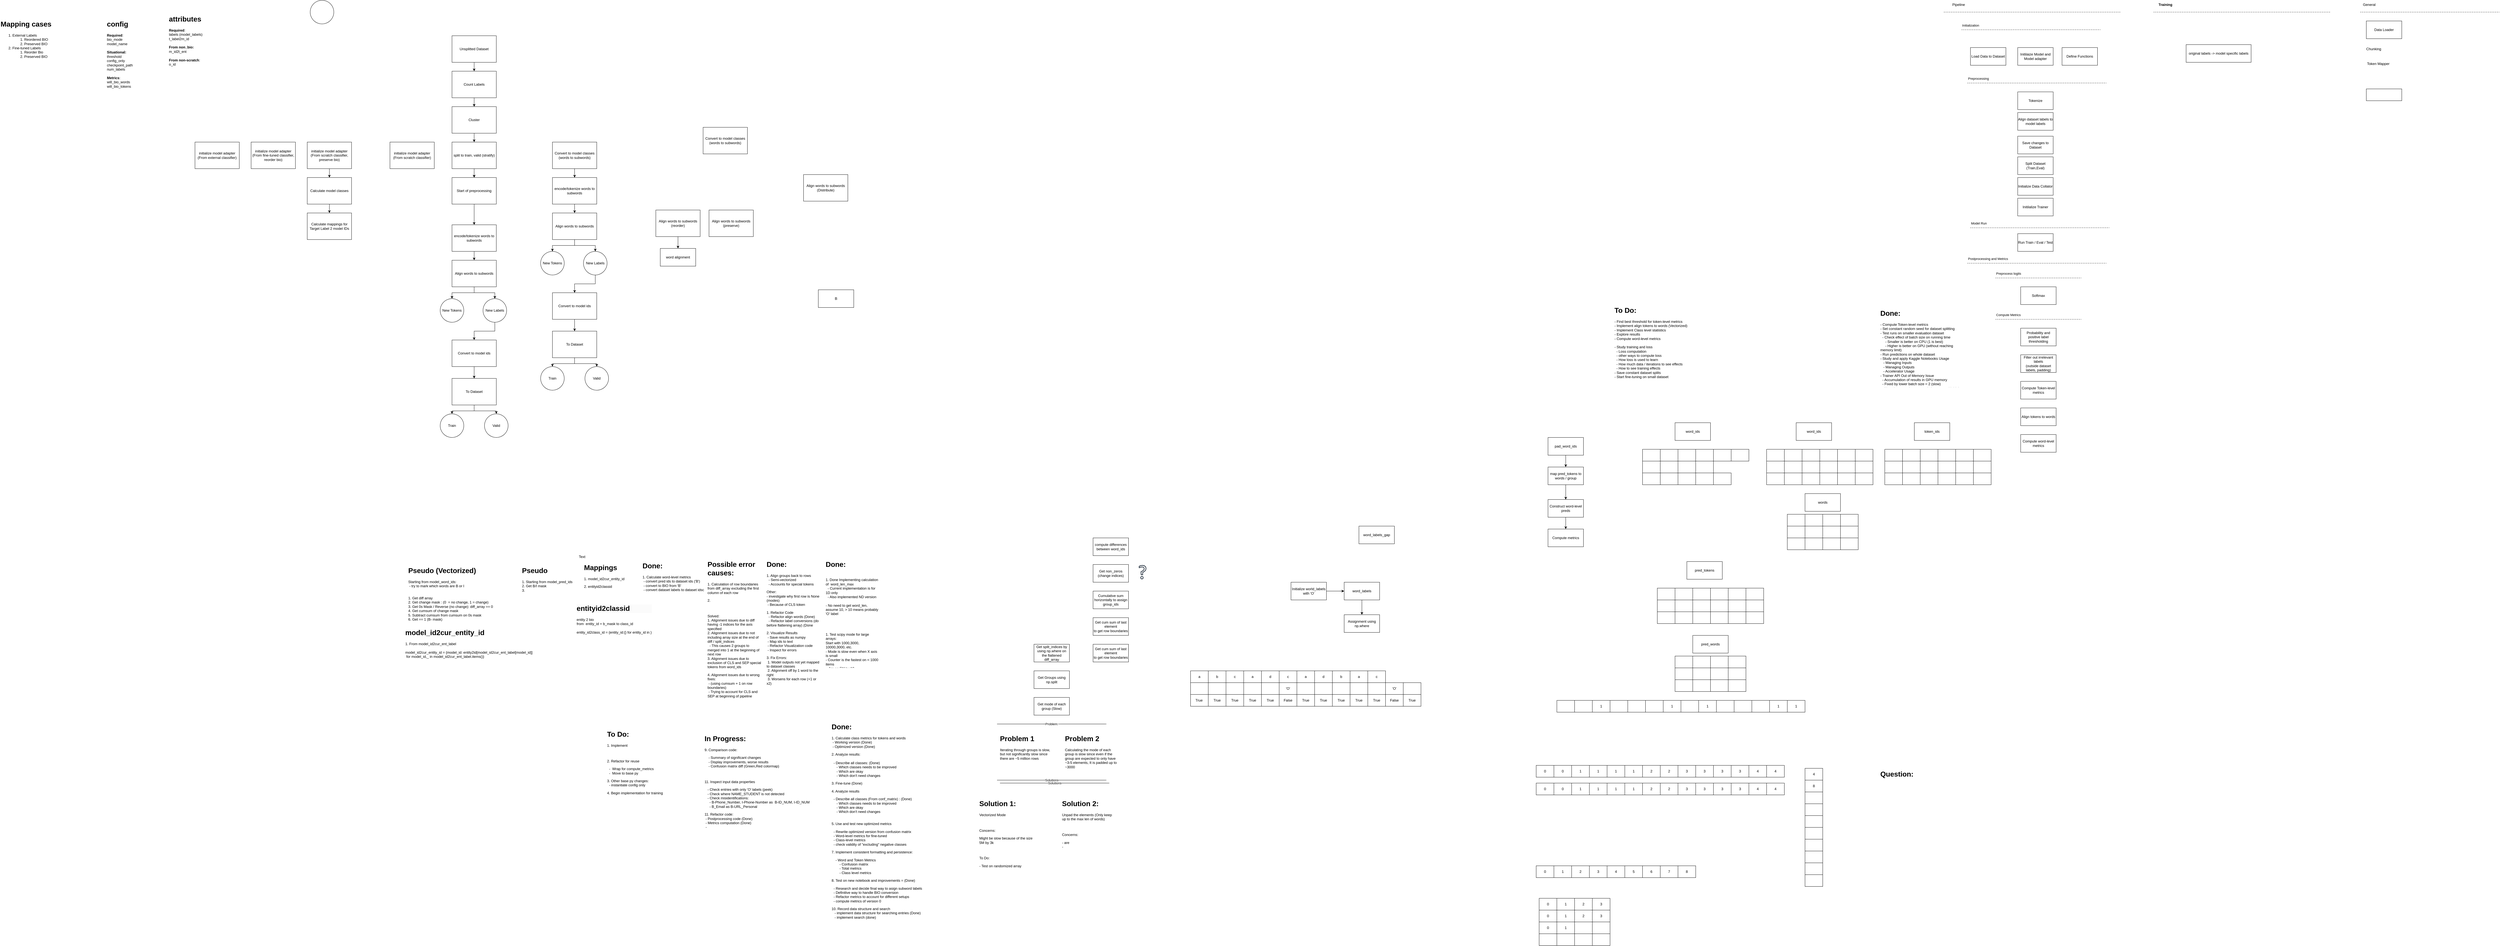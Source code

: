 <mxfile version="24.2.5" type="device">
  <diagram name="Page-1" id="TQK3_B6QZsEgLmEzqw3H">
    <mxGraphModel dx="9395" dy="467" grid="1" gridSize="10" guides="1" tooltips="1" connect="1" arrows="1" fold="1" page="1" pageScale="1" pageWidth="850" pageHeight="1100" math="0" shadow="0">
      <root>
        <mxCell id="0" />
        <mxCell id="1" parent="0" />
        <mxCell id="X-ZQsPL9y_GYgDHJkSPW-2" value="Data Loader" style="rounded=0;whiteSpace=wrap;html=1;" parent="1" vertex="1">
          <mxGeometry x="330" y="230" width="120" height="60" as="geometry" />
        </mxCell>
        <mxCell id="X-ZQsPL9y_GYgDHJkSPW-3" value="original labels -&amp;gt; model specific labels" style="whiteSpace=wrap;html=1;" parent="1" vertex="1">
          <mxGeometry x="-280" y="310" width="220" height="60" as="geometry" />
        </mxCell>
        <mxCell id="X-ZQsPL9y_GYgDHJkSPW-5" value="Training" style="text;html=1;strokeColor=none;fillColor=none;align=center;verticalAlign=middle;whiteSpace=wrap;rounded=0;fontStyle=1" parent="1" vertex="1">
          <mxGeometry x="-380" y="160" width="60" height="30" as="geometry" />
        </mxCell>
        <mxCell id="X-ZQsPL9y_GYgDHJkSPW-6" value="" style="endArrow=none;dashed=1;html=1;rounded=0;fontStyle=1" parent="1" edge="1">
          <mxGeometry width="50" height="50" relative="1" as="geometry">
            <mxPoint x="-390" y="200" as="sourcePoint" />
            <mxPoint x="210" y="200" as="targetPoint" />
          </mxGeometry>
        </mxCell>
        <mxCell id="X-ZQsPL9y_GYgDHJkSPW-7" value="" style="endArrow=none;dashed=1;html=1;rounded=0;" parent="1" edge="1">
          <mxGeometry width="50" height="50" relative="1" as="geometry">
            <mxPoint x="310" y="200" as="sourcePoint" />
            <mxPoint x="780" y="200" as="targetPoint" />
          </mxGeometry>
        </mxCell>
        <mxCell id="X-ZQsPL9y_GYgDHJkSPW-8" value="General" style="text;html=1;strokeColor=none;fillColor=none;align=center;verticalAlign=middle;whiteSpace=wrap;rounded=0;" parent="1" vertex="1">
          <mxGeometry x="310" y="160" width="60" height="30" as="geometry" />
        </mxCell>
        <mxCell id="X-ZQsPL9y_GYgDHJkSPW-9" value="Chunking" style="text;html=1;strokeColor=none;fillColor=none;align=center;verticalAlign=middle;whiteSpace=wrap;rounded=0;" parent="1" vertex="1">
          <mxGeometry x="325" y="310" width="60" height="30" as="geometry" />
        </mxCell>
        <mxCell id="X-ZQsPL9y_GYgDHJkSPW-10" value="Token Mapper" style="text;html=1;align=center;verticalAlign=middle;resizable=0;points=[];autosize=1;strokeColor=none;fillColor=none;" parent="1" vertex="1">
          <mxGeometry x="320" y="360" width="100" height="30" as="geometry" />
        </mxCell>
        <mxCell id="X-ZQsPL9y_GYgDHJkSPW-11" value="" style="rounded=0;whiteSpace=wrap;html=1;" parent="1" vertex="1">
          <mxGeometry x="330" y="460" width="120" height="40" as="geometry" />
        </mxCell>
        <mxCell id="8S1vmBmsy5B2ATM8N4Ts-1" value="Pipeline" style="text;html=1;strokeColor=none;fillColor=none;align=center;verticalAlign=middle;whiteSpace=wrap;rounded=0;" parent="1" vertex="1">
          <mxGeometry x="-1080" y="160" width="60" height="30" as="geometry" />
        </mxCell>
        <mxCell id="8S1vmBmsy5B2ATM8N4Ts-2" value="" style="endArrow=none;dashed=1;html=1;rounded=0;" parent="1" edge="1">
          <mxGeometry width="50" height="50" relative="1" as="geometry">
            <mxPoint x="-1100" y="200" as="sourcePoint" />
            <mxPoint x="-500" y="200" as="targetPoint" />
          </mxGeometry>
        </mxCell>
        <mxCell id="8S1vmBmsy5B2ATM8N4Ts-15" value="Initialization" style="endArrow=none;dashed=1;html=1;rounded=0;align=left;" parent="1" edge="1">
          <mxGeometry x="-1" y="15" width="50" height="50" relative="1" as="geometry">
            <mxPoint x="-1040" y="259.75" as="sourcePoint" />
            <mxPoint x="-570" y="259.58" as="targetPoint" />
            <mxPoint as="offset" />
          </mxGeometry>
        </mxCell>
        <mxCell id="8S1vmBmsy5B2ATM8N4Ts-21" value="Preprocessing" style="endArrow=none;dashed=1;html=1;rounded=0;align=left;" parent="1" edge="1">
          <mxGeometry x="-1" y="15" width="50" height="50" relative="1" as="geometry">
            <mxPoint x="-1020" y="440.17" as="sourcePoint" />
            <mxPoint x="-550" y="440" as="targetPoint" />
            <mxPoint as="offset" />
          </mxGeometry>
        </mxCell>
        <mxCell id="8S1vmBmsy5B2ATM8N4Ts-22" value="Model Run" style="endArrow=none;dashed=1;html=1;rounded=0;align=left;" parent="1" edge="1">
          <mxGeometry x="-1" y="15" width="50" height="50" relative="1" as="geometry">
            <mxPoint x="-1010" y="930.17" as="sourcePoint" />
            <mxPoint x="-540" y="930" as="targetPoint" />
            <mxPoint as="offset" />
          </mxGeometry>
        </mxCell>
        <mxCell id="8S1vmBmsy5B2ATM8N4Ts-23" value="Postprocessing and Metrics" style="endArrow=none;dashed=1;html=1;rounded=0;align=left;" parent="1" edge="1">
          <mxGeometry x="-1" y="15" width="50" height="50" relative="1" as="geometry">
            <mxPoint x="-1020" y="1050.17" as="sourcePoint" />
            <mxPoint x="-550" y="1050" as="targetPoint" />
            <mxPoint as="offset" />
          </mxGeometry>
        </mxCell>
        <mxCell id="8S1vmBmsy5B2ATM8N4Ts-25" value="Initilaize Model and Model adapter" style="rounded=0;whiteSpace=wrap;html=1;" parent="1" vertex="1">
          <mxGeometry x="-850" y="320" width="120" height="60" as="geometry" />
        </mxCell>
        <mxCell id="8S1vmBmsy5B2ATM8N4Ts-26" value="Load Data to Dataset" style="rounded=0;whiteSpace=wrap;html=1;" parent="1" vertex="1">
          <mxGeometry x="-1010" y="320" width="120" height="60" as="geometry" />
        </mxCell>
        <mxCell id="8S1vmBmsy5B2ATM8N4Ts-29" value="Define Functions" style="rounded=0;whiteSpace=wrap;html=1;" parent="1" vertex="1">
          <mxGeometry x="-700" y="320" width="120" height="60" as="geometry" />
        </mxCell>
        <mxCell id="8S1vmBmsy5B2ATM8N4Ts-31" value="Initilalize Trainer" style="rounded=0;whiteSpace=wrap;html=1;" parent="1" vertex="1">
          <mxGeometry x="-850" y="830" width="120" height="60" as="geometry" />
        </mxCell>
        <mxCell id="8S1vmBmsy5B2ATM8N4Ts-32" value="Tokenize" style="rounded=0;whiteSpace=wrap;html=1;" parent="1" vertex="1">
          <mxGeometry x="-850" y="470" width="120" height="60" as="geometry" />
        </mxCell>
        <mxCell id="8S1vmBmsy5B2ATM8N4Ts-33" value="Split Dataset (Train,Eval)" style="rounded=0;whiteSpace=wrap;html=1;" parent="1" vertex="1">
          <mxGeometry x="-850" y="690" width="120" height="60" as="geometry" />
        </mxCell>
        <mxCell id="8S1vmBmsy5B2ATM8N4Ts-34" value="Align dataset labels to model labels" style="rounded=0;whiteSpace=wrap;html=1;" parent="1" vertex="1">
          <mxGeometry x="-850" y="540" width="120" height="60" as="geometry" />
        </mxCell>
        <mxCell id="8S1vmBmsy5B2ATM8N4Ts-35" value="Initialize Data Collator" style="rounded=0;whiteSpace=wrap;html=1;" parent="1" vertex="1">
          <mxGeometry x="-850" y="760" width="120" height="60" as="geometry" />
        </mxCell>
        <mxCell id="8S1vmBmsy5B2ATM8N4Ts-36" value="Run Train / Eval / Test" style="rounded=0;whiteSpace=wrap;html=1;" parent="1" vertex="1">
          <mxGeometry x="-850" y="950" width="120" height="60" as="geometry" />
        </mxCell>
        <mxCell id="8S1vmBmsy5B2ATM8N4Ts-37" value="Softmax" style="rounded=0;whiteSpace=wrap;html=1;" parent="1" vertex="1">
          <mxGeometry x="-840" y="1130" width="120" height="60" as="geometry" />
        </mxCell>
        <mxCell id="8S1vmBmsy5B2ATM8N4Ts-38" value="Probability and positive label thresholding" style="rounded=0;whiteSpace=wrap;html=1;" parent="1" vertex="1">
          <mxGeometry x="-840" y="1270" width="120" height="60" as="geometry" />
        </mxCell>
        <mxCell id="8S1vmBmsy5B2ATM8N4Ts-39" value="Preprocess logits" style="endArrow=none;dashed=1;html=1;rounded=0;align=left;" parent="1" edge="1">
          <mxGeometry x="-1" y="15" width="50" height="50" relative="1" as="geometry">
            <mxPoint x="-925" y="1100" as="sourcePoint" />
            <mxPoint x="-635" y="1100" as="targetPoint" />
            <mxPoint as="offset" />
          </mxGeometry>
        </mxCell>
        <mxCell id="8S1vmBmsy5B2ATM8N4Ts-40" value="Compute Metrics" style="endArrow=none;dashed=1;html=1;rounded=0;align=left;" parent="1" edge="1">
          <mxGeometry x="-1" y="15" width="50" height="50" relative="1" as="geometry">
            <mxPoint x="-925" y="1240" as="sourcePoint" />
            <mxPoint x="-635" y="1240" as="targetPoint" />
            <mxPoint as="offset" />
          </mxGeometry>
        </mxCell>
        <mxCell id="8S1vmBmsy5B2ATM8N4Ts-41" value="Filter out irrelevant labels&lt;br&gt;(outside dataset labels, padding)" style="rounded=0;whiteSpace=wrap;html=1;" parent="1" vertex="1">
          <mxGeometry x="-840" y="1360" width="120" height="60" as="geometry" />
        </mxCell>
        <mxCell id="8S1vmBmsy5B2ATM8N4Ts-42" value="Compute Token-level metrics" style="rounded=0;whiteSpace=wrap;html=1;" parent="1" vertex="1">
          <mxGeometry x="-840" y="1450" width="120" height="60" as="geometry" />
        </mxCell>
        <mxCell id="8S1vmBmsy5B2ATM8N4Ts-43" value="Align tokens to words" style="rounded=0;whiteSpace=wrap;html=1;" parent="1" vertex="1">
          <mxGeometry x="-840" y="1540" width="120" height="60" as="geometry" />
        </mxCell>
        <mxCell id="8S1vmBmsy5B2ATM8N4Ts-44" value="Compute word-level metrics" style="rounded=0;whiteSpace=wrap;html=1;" parent="1" vertex="1">
          <mxGeometry x="-840" y="1630" width="120" height="60" as="geometry" />
        </mxCell>
        <mxCell id="8S1vmBmsy5B2ATM8N4Ts-46" value="Save changes to Dataset" style="rounded=0;whiteSpace=wrap;html=1;" parent="1" vertex="1">
          <mxGeometry x="-850" y="620" width="120" height="60" as="geometry" />
        </mxCell>
        <mxCell id="vnz8fIsFv2fcU677jMxL-2" value="&lt;h1&gt;To Do:&lt;/h1&gt;&lt;div&gt;&lt;div style=&quot;border-color: var(--border-color);&quot;&gt;&lt;span style=&quot;background-color: initial;&quot;&gt;- Find best threshold for token-level metrics&lt;/span&gt;&lt;br&gt;&lt;/div&gt;&lt;/div&gt;&lt;div&gt;- Implement align tokens to words (Vectorized)&lt;/div&gt;&lt;div&gt;- Implement Class level statistics&lt;/div&gt;&lt;div&gt;- Explore results&lt;/div&gt;&lt;div&gt;- Compute word-level metrics&lt;/div&gt;&lt;div&gt;&lt;br&gt;&lt;/div&gt;&lt;div&gt;&lt;span style=&quot;background-color: initial;&quot;&gt;- Study training and loss&lt;/span&gt;&lt;br&gt;&lt;/div&gt;&lt;div&gt;&amp;nbsp; - Loss computation&lt;/div&gt;&lt;div&gt;&amp;nbsp; - other ways to compute loss&lt;/div&gt;&lt;div&gt;&amp;nbsp; - How loss is used to learn&lt;/div&gt;&lt;div&gt;&amp;nbsp; - How much data / iterations to see effects&lt;/div&gt;&lt;div&gt;&amp;nbsp; - How to see training effects&lt;/div&gt;&lt;div&gt;- Save constant dataset splits&lt;/div&gt;&lt;div&gt;- Start fine-tuning on small dataset&lt;/div&gt;&lt;div&gt;&lt;br&gt;&lt;/div&gt;&lt;div&gt;&lt;br&gt;&lt;/div&gt;&lt;div&gt;&lt;br&gt;&lt;/div&gt;&lt;div&gt;&lt;br&gt;&lt;/div&gt;" style="text;html=1;strokeColor=none;fillColor=none;spacing=5;spacingTop=-20;whiteSpace=wrap;overflow=hidden;rounded=0;" parent="1" vertex="1">
          <mxGeometry x="-2220" y="1190" width="290" height="330" as="geometry" />
        </mxCell>
        <mxCell id="vnz8fIsFv2fcU677jMxL-3" value="&lt;h1&gt;Done:&lt;/h1&gt;&lt;div&gt;- Compute Token-level metrics&lt;/div&gt;&lt;div&gt;&lt;div style=&quot;border-color: var(--border-color);&quot;&gt;&lt;div style=&quot;border-color: var(--border-color);&quot;&gt;- Set constant random seed for dataset splitting&lt;/div&gt;&lt;div style=&quot;border-color: var(--border-color);&quot;&gt;&lt;div style=&quot;border-color: var(--border-color);&quot;&gt;- Test runs on smaller evaluation dataset&lt;br style=&quot;border-color: var(--border-color);&quot;&gt;&lt;/div&gt;&lt;div&gt;&lt;span style=&quot;border-color: var(--border-color); background-color: initial;&quot;&gt;&amp;nbsp; - Check effect of batch size on running time&lt;/span&gt;&lt;/div&gt;&lt;div&gt;&lt;span style=&quot;border-color: var(--border-color); background-color: initial;&quot;&gt;&amp;nbsp; &amp;nbsp; &amp;nbsp;- Smaller is better on CPU (1 is best)&lt;/span&gt;&lt;/div&gt;&lt;div&gt;&lt;span style=&quot;border-color: var(--border-color); background-color: initial;&quot;&gt;&amp;nbsp; &amp;nbsp; &amp;nbsp;- Higher is better on GPU (without reaching memory limit)&lt;/span&gt;&lt;/div&gt;&lt;/div&gt;&lt;div style=&quot;border-color: var(--border-color);&quot;&gt;&lt;div style=&quot;border-color: var(--border-color);&quot;&gt;&lt;div style=&quot;border-color: var(--border-color);&quot;&gt;- Run predictions on whole dataset&lt;br style=&quot;border-color: var(--border-color);&quot;&gt;&lt;/div&gt;&lt;div style=&quot;border-color: var(--border-color);&quot;&gt;- Study and apply Kaggle Notebooks Usage&lt;/div&gt;&lt;div style=&quot;border-color: var(--border-color);&quot;&gt;&amp;nbsp; &amp;nbsp;- Managing Inputs&lt;/div&gt;&lt;div style=&quot;border-color: var(--border-color);&quot;&gt;&amp;nbsp; &amp;nbsp;- Managing Outputs&lt;/div&gt;&lt;div style=&quot;border-color: var(--border-color);&quot;&gt;&amp;nbsp; &amp;nbsp;- Accelerator Usage&lt;/div&gt;&lt;div style=&quot;border-color: var(--border-color);&quot;&gt;- Trainer API Out of Memory Issue&lt;/div&gt;&lt;div style=&quot;border-color: var(--border-color);&quot;&gt;&amp;nbsp; - Accumulation of results in GPU memory&lt;/div&gt;&lt;div style=&quot;border-color: var(--border-color);&quot;&gt;&amp;nbsp; - Fixed by lower batch size = 2 (slow)&lt;/div&gt;&lt;div style=&quot;border-color: var(--border-color);&quot;&gt;&amp;nbsp; - Next time try using accumulation steps with higher batch size&lt;/div&gt;&lt;div style=&quot;border-color: var(--border-color);&quot;&gt;&lt;br&gt;&lt;/div&gt;&lt;div&gt;&lt;span style=&quot;border-color: var(--border-color); background-color: initial;&quot;&gt;&lt;br&gt;&lt;/span&gt;&lt;/div&gt;&lt;/div&gt;&lt;/div&gt;&lt;div&gt;&lt;br&gt;&lt;/div&gt;&lt;/div&gt;&lt;/div&gt;&lt;div&gt;&lt;br&gt;&lt;/div&gt;&lt;div&gt;&lt;br&gt;&lt;/div&gt;&lt;div&gt;&lt;br&gt;&lt;/div&gt;" style="text;html=1;strokeColor=none;fillColor=none;spacing=5;spacingTop=-20;whiteSpace=wrap;overflow=hidden;rounded=0;" parent="1" vertex="1">
          <mxGeometry x="-1320" y="1200" width="290" height="270" as="geometry" />
        </mxCell>
        <mxCell id="rzgTZy9dt3fZO1DUhx3O-4" value="word_ids" style="rounded=0;whiteSpace=wrap;html=1;" parent="1" vertex="1">
          <mxGeometry x="-1600" y="1590" width="120" height="60" as="geometry" />
        </mxCell>
        <mxCell id="rzgTZy9dt3fZO1DUhx3O-5" value="word_ids" style="rounded=0;whiteSpace=wrap;html=1;" parent="1" vertex="1">
          <mxGeometry x="-2010" y="1590" width="120" height="60" as="geometry" />
        </mxCell>
        <mxCell id="rzgTZy9dt3fZO1DUhx3O-38" value="" style="shape=table;startSize=0;container=1;collapsible=0;childLayout=tableLayout;" parent="1" vertex="1">
          <mxGeometry x="-1700" y="1680" width="360" height="40" as="geometry" />
        </mxCell>
        <mxCell id="rzgTZy9dt3fZO1DUhx3O-39" value="" style="shape=tableRow;horizontal=0;startSize=0;swimlaneHead=0;swimlaneBody=0;strokeColor=inherit;top=0;left=0;bottom=0;right=0;collapsible=0;dropTarget=0;fillColor=none;points=[[0,0.5],[1,0.5]];portConstraint=eastwest;" parent="rzgTZy9dt3fZO1DUhx3O-38" vertex="1">
          <mxGeometry width="360" height="40" as="geometry" />
        </mxCell>
        <mxCell id="rzgTZy9dt3fZO1DUhx3O-40" value="" style="shape=partialRectangle;html=1;whiteSpace=wrap;connectable=0;strokeColor=inherit;overflow=hidden;fillColor=none;top=0;left=0;bottom=0;right=0;pointerEvents=1;" parent="rzgTZy9dt3fZO1DUhx3O-39" vertex="1">
          <mxGeometry width="60" height="40" as="geometry">
            <mxRectangle width="60" height="40" as="alternateBounds" />
          </mxGeometry>
        </mxCell>
        <mxCell id="rzgTZy9dt3fZO1DUhx3O-41" value="" style="shape=partialRectangle;html=1;whiteSpace=wrap;connectable=0;strokeColor=inherit;overflow=hidden;fillColor=none;top=0;left=0;bottom=0;right=0;pointerEvents=1;" parent="rzgTZy9dt3fZO1DUhx3O-39" vertex="1">
          <mxGeometry x="60" width="60" height="40" as="geometry">
            <mxRectangle width="60" height="40" as="alternateBounds" />
          </mxGeometry>
        </mxCell>
        <mxCell id="rzgTZy9dt3fZO1DUhx3O-42" value="" style="shape=partialRectangle;html=1;whiteSpace=wrap;connectable=0;strokeColor=inherit;overflow=hidden;fillColor=none;top=0;left=0;bottom=0;right=0;pointerEvents=1;" parent="rzgTZy9dt3fZO1DUhx3O-39" vertex="1">
          <mxGeometry x="120" width="60" height="40" as="geometry">
            <mxRectangle width="60" height="40" as="alternateBounds" />
          </mxGeometry>
        </mxCell>
        <mxCell id="rzgTZy9dt3fZO1DUhx3O-43" value="" style="shape=partialRectangle;html=1;whiteSpace=wrap;connectable=0;strokeColor=inherit;overflow=hidden;fillColor=none;top=0;left=0;bottom=0;right=0;pointerEvents=1;" parent="rzgTZy9dt3fZO1DUhx3O-39" vertex="1">
          <mxGeometry x="180" width="60" height="40" as="geometry">
            <mxRectangle width="60" height="40" as="alternateBounds" />
          </mxGeometry>
        </mxCell>
        <mxCell id="rzgTZy9dt3fZO1DUhx3O-44" value="" style="shape=partialRectangle;html=1;whiteSpace=wrap;connectable=0;strokeColor=inherit;overflow=hidden;fillColor=none;top=0;left=0;bottom=0;right=0;pointerEvents=1;" parent="rzgTZy9dt3fZO1DUhx3O-39" vertex="1">
          <mxGeometry x="240" width="60" height="40" as="geometry">
            <mxRectangle width="60" height="40" as="alternateBounds" />
          </mxGeometry>
        </mxCell>
        <mxCell id="rzgTZy9dt3fZO1DUhx3O-45" value="" style="shape=partialRectangle;html=1;whiteSpace=wrap;connectable=0;strokeColor=inherit;overflow=hidden;fillColor=none;top=0;left=0;bottom=0;right=0;pointerEvents=1;" parent="rzgTZy9dt3fZO1DUhx3O-39" vertex="1">
          <mxGeometry x="300" width="60" height="40" as="geometry">
            <mxRectangle width="60" height="40" as="alternateBounds" />
          </mxGeometry>
        </mxCell>
        <mxCell id="rzgTZy9dt3fZO1DUhx3O-46" value="" style="shape=table;startSize=0;container=1;collapsible=0;childLayout=tableLayout;" parent="1" vertex="1">
          <mxGeometry x="-1700" y="1720" width="360" height="40" as="geometry" />
        </mxCell>
        <mxCell id="rzgTZy9dt3fZO1DUhx3O-47" value="" style="shape=tableRow;horizontal=0;startSize=0;swimlaneHead=0;swimlaneBody=0;strokeColor=inherit;top=0;left=0;bottom=0;right=0;collapsible=0;dropTarget=0;fillColor=none;points=[[0,0.5],[1,0.5]];portConstraint=eastwest;" parent="rzgTZy9dt3fZO1DUhx3O-46" vertex="1">
          <mxGeometry width="360" height="40" as="geometry" />
        </mxCell>
        <mxCell id="rzgTZy9dt3fZO1DUhx3O-48" value="" style="shape=partialRectangle;html=1;whiteSpace=wrap;connectable=0;strokeColor=inherit;overflow=hidden;fillColor=none;top=0;left=0;bottom=0;right=0;pointerEvents=1;" parent="rzgTZy9dt3fZO1DUhx3O-47" vertex="1">
          <mxGeometry width="60" height="40" as="geometry">
            <mxRectangle width="60" height="40" as="alternateBounds" />
          </mxGeometry>
        </mxCell>
        <mxCell id="rzgTZy9dt3fZO1DUhx3O-49" value="" style="shape=partialRectangle;html=1;whiteSpace=wrap;connectable=0;strokeColor=inherit;overflow=hidden;fillColor=none;top=0;left=0;bottom=0;right=0;pointerEvents=1;" parent="rzgTZy9dt3fZO1DUhx3O-47" vertex="1">
          <mxGeometry x="60" width="60" height="40" as="geometry">
            <mxRectangle width="60" height="40" as="alternateBounds" />
          </mxGeometry>
        </mxCell>
        <mxCell id="rzgTZy9dt3fZO1DUhx3O-50" value="" style="shape=partialRectangle;html=1;whiteSpace=wrap;connectable=0;strokeColor=inherit;overflow=hidden;fillColor=none;top=0;left=0;bottom=0;right=0;pointerEvents=1;" parent="rzgTZy9dt3fZO1DUhx3O-47" vertex="1">
          <mxGeometry x="120" width="60" height="40" as="geometry">
            <mxRectangle width="60" height="40" as="alternateBounds" />
          </mxGeometry>
        </mxCell>
        <mxCell id="rzgTZy9dt3fZO1DUhx3O-51" value="" style="shape=partialRectangle;html=1;whiteSpace=wrap;connectable=0;strokeColor=inherit;overflow=hidden;fillColor=none;top=0;left=0;bottom=0;right=0;pointerEvents=1;" parent="rzgTZy9dt3fZO1DUhx3O-47" vertex="1">
          <mxGeometry x="180" width="60" height="40" as="geometry">
            <mxRectangle width="60" height="40" as="alternateBounds" />
          </mxGeometry>
        </mxCell>
        <mxCell id="rzgTZy9dt3fZO1DUhx3O-52" value="" style="shape=partialRectangle;html=1;whiteSpace=wrap;connectable=0;strokeColor=inherit;overflow=hidden;fillColor=none;top=0;left=0;bottom=0;right=0;pointerEvents=1;" parent="rzgTZy9dt3fZO1DUhx3O-47" vertex="1">
          <mxGeometry x="240" width="60" height="40" as="geometry">
            <mxRectangle width="60" height="40" as="alternateBounds" />
          </mxGeometry>
        </mxCell>
        <mxCell id="rzgTZy9dt3fZO1DUhx3O-53" value="" style="shape=partialRectangle;html=1;whiteSpace=wrap;connectable=0;strokeColor=inherit;overflow=hidden;fillColor=none;top=0;left=0;bottom=0;right=0;pointerEvents=1;" parent="rzgTZy9dt3fZO1DUhx3O-47" vertex="1">
          <mxGeometry x="300" width="60" height="40" as="geometry">
            <mxRectangle width="60" height="40" as="alternateBounds" />
          </mxGeometry>
        </mxCell>
        <mxCell id="rzgTZy9dt3fZO1DUhx3O-54" value="" style="shape=table;startSize=0;container=1;collapsible=0;childLayout=tableLayout;" parent="1" vertex="1">
          <mxGeometry x="-1700" y="1760" width="360" height="40" as="geometry" />
        </mxCell>
        <mxCell id="rzgTZy9dt3fZO1DUhx3O-55" value="" style="shape=tableRow;horizontal=0;startSize=0;swimlaneHead=0;swimlaneBody=0;strokeColor=inherit;top=0;left=0;bottom=0;right=0;collapsible=0;dropTarget=0;fillColor=none;points=[[0,0.5],[1,0.5]];portConstraint=eastwest;" parent="rzgTZy9dt3fZO1DUhx3O-54" vertex="1">
          <mxGeometry width="360" height="40" as="geometry" />
        </mxCell>
        <mxCell id="rzgTZy9dt3fZO1DUhx3O-56" value="" style="shape=partialRectangle;html=1;whiteSpace=wrap;connectable=0;strokeColor=inherit;overflow=hidden;fillColor=none;top=0;left=0;bottom=0;right=0;pointerEvents=1;" parent="rzgTZy9dt3fZO1DUhx3O-55" vertex="1">
          <mxGeometry width="60" height="40" as="geometry">
            <mxRectangle width="60" height="40" as="alternateBounds" />
          </mxGeometry>
        </mxCell>
        <mxCell id="rzgTZy9dt3fZO1DUhx3O-57" value="" style="shape=partialRectangle;html=1;whiteSpace=wrap;connectable=0;strokeColor=inherit;overflow=hidden;fillColor=none;top=0;left=0;bottom=0;right=0;pointerEvents=1;" parent="rzgTZy9dt3fZO1DUhx3O-55" vertex="1">
          <mxGeometry x="60" width="60" height="40" as="geometry">
            <mxRectangle width="60" height="40" as="alternateBounds" />
          </mxGeometry>
        </mxCell>
        <mxCell id="rzgTZy9dt3fZO1DUhx3O-58" value="" style="shape=partialRectangle;html=1;whiteSpace=wrap;connectable=0;strokeColor=inherit;overflow=hidden;fillColor=none;top=0;left=0;bottom=0;right=0;pointerEvents=1;" parent="rzgTZy9dt3fZO1DUhx3O-55" vertex="1">
          <mxGeometry x="120" width="60" height="40" as="geometry">
            <mxRectangle width="60" height="40" as="alternateBounds" />
          </mxGeometry>
        </mxCell>
        <mxCell id="rzgTZy9dt3fZO1DUhx3O-59" value="" style="shape=partialRectangle;html=1;whiteSpace=wrap;connectable=0;strokeColor=inherit;overflow=hidden;fillColor=none;top=0;left=0;bottom=0;right=0;pointerEvents=1;" parent="rzgTZy9dt3fZO1DUhx3O-55" vertex="1">
          <mxGeometry x="180" width="60" height="40" as="geometry">
            <mxRectangle width="60" height="40" as="alternateBounds" />
          </mxGeometry>
        </mxCell>
        <mxCell id="rzgTZy9dt3fZO1DUhx3O-60" value="" style="shape=partialRectangle;html=1;whiteSpace=wrap;connectable=0;strokeColor=inherit;overflow=hidden;fillColor=none;top=0;left=0;bottom=0;right=0;pointerEvents=1;" parent="rzgTZy9dt3fZO1DUhx3O-55" vertex="1">
          <mxGeometry x="240" width="60" height="40" as="geometry">
            <mxRectangle width="60" height="40" as="alternateBounds" />
          </mxGeometry>
        </mxCell>
        <mxCell id="rzgTZy9dt3fZO1DUhx3O-61" value="" style="shape=partialRectangle;html=1;whiteSpace=wrap;connectable=0;strokeColor=inherit;overflow=hidden;fillColor=none;top=0;left=0;bottom=0;right=0;pointerEvents=1;" parent="rzgTZy9dt3fZO1DUhx3O-55" vertex="1">
          <mxGeometry x="300" width="60" height="40" as="geometry">
            <mxRectangle width="60" height="40" as="alternateBounds" />
          </mxGeometry>
        </mxCell>
        <mxCell id="rzgTZy9dt3fZO1DUhx3O-62" value="" style="shape=table;startSize=0;container=1;collapsible=0;childLayout=tableLayout;" parent="1" vertex="1">
          <mxGeometry x="-1300" y="1680" width="360" height="40" as="geometry" />
        </mxCell>
        <mxCell id="rzgTZy9dt3fZO1DUhx3O-63" value="" style="shape=tableRow;horizontal=0;startSize=0;swimlaneHead=0;swimlaneBody=0;strokeColor=inherit;top=0;left=0;bottom=0;right=0;collapsible=0;dropTarget=0;fillColor=none;points=[[0,0.5],[1,0.5]];portConstraint=eastwest;" parent="rzgTZy9dt3fZO1DUhx3O-62" vertex="1">
          <mxGeometry width="360" height="40" as="geometry" />
        </mxCell>
        <mxCell id="rzgTZy9dt3fZO1DUhx3O-64" value="" style="shape=partialRectangle;html=1;whiteSpace=wrap;connectable=0;strokeColor=inherit;overflow=hidden;fillColor=none;top=0;left=0;bottom=0;right=0;pointerEvents=1;" parent="rzgTZy9dt3fZO1DUhx3O-63" vertex="1">
          <mxGeometry width="60" height="40" as="geometry">
            <mxRectangle width="60" height="40" as="alternateBounds" />
          </mxGeometry>
        </mxCell>
        <mxCell id="rzgTZy9dt3fZO1DUhx3O-65" value="" style="shape=partialRectangle;html=1;whiteSpace=wrap;connectable=0;strokeColor=inherit;overflow=hidden;fillColor=none;top=0;left=0;bottom=0;right=0;pointerEvents=1;" parent="rzgTZy9dt3fZO1DUhx3O-63" vertex="1">
          <mxGeometry x="60" width="60" height="40" as="geometry">
            <mxRectangle width="60" height="40" as="alternateBounds" />
          </mxGeometry>
        </mxCell>
        <mxCell id="rzgTZy9dt3fZO1DUhx3O-66" value="" style="shape=partialRectangle;html=1;whiteSpace=wrap;connectable=0;strokeColor=inherit;overflow=hidden;fillColor=none;top=0;left=0;bottom=0;right=0;pointerEvents=1;" parent="rzgTZy9dt3fZO1DUhx3O-63" vertex="1">
          <mxGeometry x="120" width="60" height="40" as="geometry">
            <mxRectangle width="60" height="40" as="alternateBounds" />
          </mxGeometry>
        </mxCell>
        <mxCell id="rzgTZy9dt3fZO1DUhx3O-67" value="" style="shape=partialRectangle;html=1;whiteSpace=wrap;connectable=0;strokeColor=inherit;overflow=hidden;fillColor=none;top=0;left=0;bottom=0;right=0;pointerEvents=1;" parent="rzgTZy9dt3fZO1DUhx3O-63" vertex="1">
          <mxGeometry x="180" width="60" height="40" as="geometry">
            <mxRectangle width="60" height="40" as="alternateBounds" />
          </mxGeometry>
        </mxCell>
        <mxCell id="rzgTZy9dt3fZO1DUhx3O-68" value="" style="shape=partialRectangle;html=1;whiteSpace=wrap;connectable=0;strokeColor=inherit;overflow=hidden;fillColor=none;top=0;left=0;bottom=0;right=0;pointerEvents=1;" parent="rzgTZy9dt3fZO1DUhx3O-63" vertex="1">
          <mxGeometry x="240" width="60" height="40" as="geometry">
            <mxRectangle width="60" height="40" as="alternateBounds" />
          </mxGeometry>
        </mxCell>
        <mxCell id="rzgTZy9dt3fZO1DUhx3O-69" value="" style="shape=partialRectangle;html=1;whiteSpace=wrap;connectable=0;strokeColor=inherit;overflow=hidden;fillColor=none;top=0;left=0;bottom=0;right=0;pointerEvents=1;" parent="rzgTZy9dt3fZO1DUhx3O-63" vertex="1">
          <mxGeometry x="300" width="60" height="40" as="geometry">
            <mxRectangle width="60" height="40" as="alternateBounds" />
          </mxGeometry>
        </mxCell>
        <mxCell id="rzgTZy9dt3fZO1DUhx3O-70" value="" style="shape=table;startSize=0;container=1;collapsible=0;childLayout=tableLayout;" parent="1" vertex="1">
          <mxGeometry x="-1300" y="1720" width="360" height="40" as="geometry" />
        </mxCell>
        <mxCell id="rzgTZy9dt3fZO1DUhx3O-71" value="" style="shape=tableRow;horizontal=0;startSize=0;swimlaneHead=0;swimlaneBody=0;strokeColor=inherit;top=0;left=0;bottom=0;right=0;collapsible=0;dropTarget=0;fillColor=none;points=[[0,0.5],[1,0.5]];portConstraint=eastwest;" parent="rzgTZy9dt3fZO1DUhx3O-70" vertex="1">
          <mxGeometry width="360" height="40" as="geometry" />
        </mxCell>
        <mxCell id="rzgTZy9dt3fZO1DUhx3O-72" value="" style="shape=partialRectangle;html=1;whiteSpace=wrap;connectable=0;strokeColor=inherit;overflow=hidden;fillColor=none;top=0;left=0;bottom=0;right=0;pointerEvents=1;" parent="rzgTZy9dt3fZO1DUhx3O-71" vertex="1">
          <mxGeometry width="60" height="40" as="geometry">
            <mxRectangle width="60" height="40" as="alternateBounds" />
          </mxGeometry>
        </mxCell>
        <mxCell id="rzgTZy9dt3fZO1DUhx3O-73" value="" style="shape=partialRectangle;html=1;whiteSpace=wrap;connectable=0;strokeColor=inherit;overflow=hidden;fillColor=none;top=0;left=0;bottom=0;right=0;pointerEvents=1;" parent="rzgTZy9dt3fZO1DUhx3O-71" vertex="1">
          <mxGeometry x="60" width="60" height="40" as="geometry">
            <mxRectangle width="60" height="40" as="alternateBounds" />
          </mxGeometry>
        </mxCell>
        <mxCell id="rzgTZy9dt3fZO1DUhx3O-74" value="" style="shape=partialRectangle;html=1;whiteSpace=wrap;connectable=0;strokeColor=inherit;overflow=hidden;fillColor=none;top=0;left=0;bottom=0;right=0;pointerEvents=1;" parent="rzgTZy9dt3fZO1DUhx3O-71" vertex="1">
          <mxGeometry x="120" width="60" height="40" as="geometry">
            <mxRectangle width="60" height="40" as="alternateBounds" />
          </mxGeometry>
        </mxCell>
        <mxCell id="rzgTZy9dt3fZO1DUhx3O-75" value="" style="shape=partialRectangle;html=1;whiteSpace=wrap;connectable=0;strokeColor=inherit;overflow=hidden;fillColor=none;top=0;left=0;bottom=0;right=0;pointerEvents=1;" parent="rzgTZy9dt3fZO1DUhx3O-71" vertex="1">
          <mxGeometry x="180" width="60" height="40" as="geometry">
            <mxRectangle width="60" height="40" as="alternateBounds" />
          </mxGeometry>
        </mxCell>
        <mxCell id="rzgTZy9dt3fZO1DUhx3O-76" value="" style="shape=partialRectangle;html=1;whiteSpace=wrap;connectable=0;strokeColor=inherit;overflow=hidden;fillColor=none;top=0;left=0;bottom=0;right=0;pointerEvents=1;" parent="rzgTZy9dt3fZO1DUhx3O-71" vertex="1">
          <mxGeometry x="240" width="60" height="40" as="geometry">
            <mxRectangle width="60" height="40" as="alternateBounds" />
          </mxGeometry>
        </mxCell>
        <mxCell id="rzgTZy9dt3fZO1DUhx3O-77" value="" style="shape=partialRectangle;html=1;whiteSpace=wrap;connectable=0;strokeColor=inherit;overflow=hidden;fillColor=none;top=0;left=0;bottom=0;right=0;pointerEvents=1;" parent="rzgTZy9dt3fZO1DUhx3O-71" vertex="1">
          <mxGeometry x="300" width="60" height="40" as="geometry">
            <mxRectangle width="60" height="40" as="alternateBounds" />
          </mxGeometry>
        </mxCell>
        <mxCell id="rzgTZy9dt3fZO1DUhx3O-78" value="" style="shape=table;startSize=0;container=1;collapsible=0;childLayout=tableLayout;" parent="1" vertex="1">
          <mxGeometry x="-1300" y="1760" width="360" height="40" as="geometry" />
        </mxCell>
        <mxCell id="rzgTZy9dt3fZO1DUhx3O-79" value="" style="shape=tableRow;horizontal=0;startSize=0;swimlaneHead=0;swimlaneBody=0;strokeColor=inherit;top=0;left=0;bottom=0;right=0;collapsible=0;dropTarget=0;fillColor=none;points=[[0,0.5],[1,0.5]];portConstraint=eastwest;" parent="rzgTZy9dt3fZO1DUhx3O-78" vertex="1">
          <mxGeometry width="360" height="40" as="geometry" />
        </mxCell>
        <mxCell id="rzgTZy9dt3fZO1DUhx3O-80" value="" style="shape=partialRectangle;html=1;whiteSpace=wrap;connectable=0;strokeColor=inherit;overflow=hidden;fillColor=none;top=0;left=0;bottom=0;right=0;pointerEvents=1;" parent="rzgTZy9dt3fZO1DUhx3O-79" vertex="1">
          <mxGeometry width="60" height="40" as="geometry">
            <mxRectangle width="60" height="40" as="alternateBounds" />
          </mxGeometry>
        </mxCell>
        <mxCell id="rzgTZy9dt3fZO1DUhx3O-81" value="" style="shape=partialRectangle;html=1;whiteSpace=wrap;connectable=0;strokeColor=inherit;overflow=hidden;fillColor=none;top=0;left=0;bottom=0;right=0;pointerEvents=1;" parent="rzgTZy9dt3fZO1DUhx3O-79" vertex="1">
          <mxGeometry x="60" width="60" height="40" as="geometry">
            <mxRectangle width="60" height="40" as="alternateBounds" />
          </mxGeometry>
        </mxCell>
        <mxCell id="rzgTZy9dt3fZO1DUhx3O-82" value="" style="shape=partialRectangle;html=1;whiteSpace=wrap;connectable=0;strokeColor=inherit;overflow=hidden;fillColor=none;top=0;left=0;bottom=0;right=0;pointerEvents=1;" parent="rzgTZy9dt3fZO1DUhx3O-79" vertex="1">
          <mxGeometry x="120" width="60" height="40" as="geometry">
            <mxRectangle width="60" height="40" as="alternateBounds" />
          </mxGeometry>
        </mxCell>
        <mxCell id="rzgTZy9dt3fZO1DUhx3O-83" value="" style="shape=partialRectangle;html=1;whiteSpace=wrap;connectable=0;strokeColor=inherit;overflow=hidden;fillColor=none;top=0;left=0;bottom=0;right=0;pointerEvents=1;" parent="rzgTZy9dt3fZO1DUhx3O-79" vertex="1">
          <mxGeometry x="180" width="60" height="40" as="geometry">
            <mxRectangle width="60" height="40" as="alternateBounds" />
          </mxGeometry>
        </mxCell>
        <mxCell id="rzgTZy9dt3fZO1DUhx3O-84" value="" style="shape=partialRectangle;html=1;whiteSpace=wrap;connectable=0;strokeColor=inherit;overflow=hidden;fillColor=none;top=0;left=0;bottom=0;right=0;pointerEvents=1;" parent="rzgTZy9dt3fZO1DUhx3O-79" vertex="1">
          <mxGeometry x="240" width="60" height="40" as="geometry">
            <mxRectangle width="60" height="40" as="alternateBounds" />
          </mxGeometry>
        </mxCell>
        <mxCell id="rzgTZy9dt3fZO1DUhx3O-85" value="" style="shape=partialRectangle;html=1;whiteSpace=wrap;connectable=0;strokeColor=inherit;overflow=hidden;fillColor=none;top=0;left=0;bottom=0;right=0;pointerEvents=1;" parent="rzgTZy9dt3fZO1DUhx3O-79" vertex="1">
          <mxGeometry x="300" width="60" height="40" as="geometry">
            <mxRectangle width="60" height="40" as="alternateBounds" />
          </mxGeometry>
        </mxCell>
        <mxCell id="rzgTZy9dt3fZO1DUhx3O-86" value="token_ids" style="rounded=0;whiteSpace=wrap;html=1;" parent="1" vertex="1">
          <mxGeometry x="-1200" y="1590" width="120" height="60" as="geometry" />
        </mxCell>
        <mxCell id="rzgTZy9dt3fZO1DUhx3O-87" value="" style="shape=table;startSize=0;container=1;collapsible=0;childLayout=tableLayout;" parent="1" vertex="1">
          <mxGeometry x="-1630" y="1900" width="240" height="120" as="geometry" />
        </mxCell>
        <mxCell id="rzgTZy9dt3fZO1DUhx3O-88" value="" style="shape=tableRow;horizontal=0;startSize=0;swimlaneHead=0;swimlaneBody=0;strokeColor=inherit;top=0;left=0;bottom=0;right=0;collapsible=0;dropTarget=0;fillColor=none;points=[[0,0.5],[1,0.5]];portConstraint=eastwest;" parent="rzgTZy9dt3fZO1DUhx3O-87" vertex="1">
          <mxGeometry width="240" height="40" as="geometry" />
        </mxCell>
        <mxCell id="rzgTZy9dt3fZO1DUhx3O-89" value="" style="shape=partialRectangle;html=1;whiteSpace=wrap;connectable=0;strokeColor=inherit;overflow=hidden;fillColor=none;top=0;left=0;bottom=0;right=0;pointerEvents=1;" parent="rzgTZy9dt3fZO1DUhx3O-88" vertex="1">
          <mxGeometry width="60" height="40" as="geometry">
            <mxRectangle width="60" height="40" as="alternateBounds" />
          </mxGeometry>
        </mxCell>
        <mxCell id="rzgTZy9dt3fZO1DUhx3O-90" value="" style="shape=partialRectangle;html=1;whiteSpace=wrap;connectable=0;strokeColor=inherit;overflow=hidden;fillColor=none;top=0;left=0;bottom=0;right=0;pointerEvents=1;" parent="rzgTZy9dt3fZO1DUhx3O-88" vertex="1">
          <mxGeometry x="60" width="60" height="40" as="geometry">
            <mxRectangle width="60" height="40" as="alternateBounds" />
          </mxGeometry>
        </mxCell>
        <mxCell id="rzgTZy9dt3fZO1DUhx3O-91" value="" style="shape=partialRectangle;html=1;whiteSpace=wrap;connectable=0;strokeColor=inherit;overflow=hidden;fillColor=none;top=0;left=0;bottom=0;right=0;pointerEvents=1;" parent="rzgTZy9dt3fZO1DUhx3O-88" vertex="1">
          <mxGeometry x="120" width="60" height="40" as="geometry">
            <mxRectangle width="60" height="40" as="alternateBounds" />
          </mxGeometry>
        </mxCell>
        <mxCell id="rzgTZy9dt3fZO1DUhx3O-92" value="" style="shape=partialRectangle;html=1;whiteSpace=wrap;connectable=0;strokeColor=inherit;overflow=hidden;fillColor=none;top=0;left=0;bottom=0;right=0;pointerEvents=1;" parent="rzgTZy9dt3fZO1DUhx3O-88" vertex="1">
          <mxGeometry x="180" width="60" height="40" as="geometry">
            <mxRectangle width="60" height="40" as="alternateBounds" />
          </mxGeometry>
        </mxCell>
        <mxCell id="rzgTZy9dt3fZO1DUhx3O-93" value="" style="shape=tableRow;horizontal=0;startSize=0;swimlaneHead=0;swimlaneBody=0;strokeColor=inherit;top=0;left=0;bottom=0;right=0;collapsible=0;dropTarget=0;fillColor=none;points=[[0,0.5],[1,0.5]];portConstraint=eastwest;" parent="rzgTZy9dt3fZO1DUhx3O-87" vertex="1">
          <mxGeometry y="40" width="240" height="40" as="geometry" />
        </mxCell>
        <mxCell id="rzgTZy9dt3fZO1DUhx3O-94" value="" style="shape=partialRectangle;html=1;whiteSpace=wrap;connectable=0;strokeColor=inherit;overflow=hidden;fillColor=none;top=0;left=0;bottom=0;right=0;pointerEvents=1;" parent="rzgTZy9dt3fZO1DUhx3O-93" vertex="1">
          <mxGeometry width="60" height="40" as="geometry">
            <mxRectangle width="60" height="40" as="alternateBounds" />
          </mxGeometry>
        </mxCell>
        <mxCell id="rzgTZy9dt3fZO1DUhx3O-95" value="" style="shape=partialRectangle;html=1;whiteSpace=wrap;connectable=0;strokeColor=inherit;overflow=hidden;fillColor=none;top=0;left=0;bottom=0;right=0;pointerEvents=1;" parent="rzgTZy9dt3fZO1DUhx3O-93" vertex="1">
          <mxGeometry x="60" width="60" height="40" as="geometry">
            <mxRectangle width="60" height="40" as="alternateBounds" />
          </mxGeometry>
        </mxCell>
        <mxCell id="rzgTZy9dt3fZO1DUhx3O-96" value="" style="shape=partialRectangle;html=1;whiteSpace=wrap;connectable=0;strokeColor=inherit;overflow=hidden;fillColor=none;top=0;left=0;bottom=0;right=0;pointerEvents=1;" parent="rzgTZy9dt3fZO1DUhx3O-93" vertex="1">
          <mxGeometry x="120" width="60" height="40" as="geometry">
            <mxRectangle width="60" height="40" as="alternateBounds" />
          </mxGeometry>
        </mxCell>
        <mxCell id="rzgTZy9dt3fZO1DUhx3O-97" value="" style="shape=partialRectangle;html=1;whiteSpace=wrap;connectable=0;strokeColor=inherit;overflow=hidden;fillColor=none;top=0;left=0;bottom=0;right=0;pointerEvents=1;" parent="rzgTZy9dt3fZO1DUhx3O-93" vertex="1">
          <mxGeometry x="180" width="60" height="40" as="geometry">
            <mxRectangle width="60" height="40" as="alternateBounds" />
          </mxGeometry>
        </mxCell>
        <mxCell id="rzgTZy9dt3fZO1DUhx3O-98" value="" style="shape=tableRow;horizontal=0;startSize=0;swimlaneHead=0;swimlaneBody=0;strokeColor=inherit;top=0;left=0;bottom=0;right=0;collapsible=0;dropTarget=0;fillColor=none;points=[[0,0.5],[1,0.5]];portConstraint=eastwest;" parent="rzgTZy9dt3fZO1DUhx3O-87" vertex="1">
          <mxGeometry y="80" width="240" height="40" as="geometry" />
        </mxCell>
        <mxCell id="rzgTZy9dt3fZO1DUhx3O-99" value="" style="shape=partialRectangle;html=1;whiteSpace=wrap;connectable=0;strokeColor=inherit;overflow=hidden;fillColor=none;top=0;left=0;bottom=0;right=0;pointerEvents=1;" parent="rzgTZy9dt3fZO1DUhx3O-98" vertex="1">
          <mxGeometry width="60" height="40" as="geometry">
            <mxRectangle width="60" height="40" as="alternateBounds" />
          </mxGeometry>
        </mxCell>
        <mxCell id="rzgTZy9dt3fZO1DUhx3O-100" value="" style="shape=partialRectangle;html=1;whiteSpace=wrap;connectable=0;strokeColor=inherit;overflow=hidden;fillColor=none;top=0;left=0;bottom=0;right=0;pointerEvents=1;" parent="rzgTZy9dt3fZO1DUhx3O-98" vertex="1">
          <mxGeometry x="60" width="60" height="40" as="geometry">
            <mxRectangle width="60" height="40" as="alternateBounds" />
          </mxGeometry>
        </mxCell>
        <mxCell id="rzgTZy9dt3fZO1DUhx3O-101" value="" style="shape=partialRectangle;html=1;whiteSpace=wrap;connectable=0;strokeColor=inherit;overflow=hidden;fillColor=none;top=0;left=0;bottom=0;right=0;pointerEvents=1;" parent="rzgTZy9dt3fZO1DUhx3O-98" vertex="1">
          <mxGeometry x="120" width="60" height="40" as="geometry">
            <mxRectangle width="60" height="40" as="alternateBounds" />
          </mxGeometry>
        </mxCell>
        <mxCell id="rzgTZy9dt3fZO1DUhx3O-102" value="" style="shape=partialRectangle;html=1;whiteSpace=wrap;connectable=0;strokeColor=inherit;overflow=hidden;fillColor=none;top=0;left=0;bottom=0;right=0;pointerEvents=1;" parent="rzgTZy9dt3fZO1DUhx3O-98" vertex="1">
          <mxGeometry x="180" width="60" height="40" as="geometry">
            <mxRectangle width="60" height="40" as="alternateBounds" />
          </mxGeometry>
        </mxCell>
        <mxCell id="rzgTZy9dt3fZO1DUhx3O-103" value="words" style="rounded=0;whiteSpace=wrap;html=1;" parent="1" vertex="1">
          <mxGeometry x="-1570" y="1830" width="120" height="60" as="geometry" />
        </mxCell>
        <mxCell id="rzgTZy9dt3fZO1DUhx3O-154" value="" style="shape=table;startSize=0;container=1;collapsible=0;childLayout=tableLayout;" parent="1" vertex="1">
          <mxGeometry x="-2010" y="2380" width="240" height="120" as="geometry" />
        </mxCell>
        <mxCell id="rzgTZy9dt3fZO1DUhx3O-155" value="" style="shape=tableRow;horizontal=0;startSize=0;swimlaneHead=0;swimlaneBody=0;strokeColor=inherit;top=0;left=0;bottom=0;right=0;collapsible=0;dropTarget=0;fillColor=none;points=[[0,0.5],[1,0.5]];portConstraint=eastwest;" parent="rzgTZy9dt3fZO1DUhx3O-154" vertex="1">
          <mxGeometry width="240" height="40" as="geometry" />
        </mxCell>
        <mxCell id="rzgTZy9dt3fZO1DUhx3O-156" value="" style="shape=partialRectangle;html=1;whiteSpace=wrap;connectable=0;strokeColor=inherit;overflow=hidden;fillColor=none;top=0;left=0;bottom=0;right=0;pointerEvents=1;" parent="rzgTZy9dt3fZO1DUhx3O-155" vertex="1">
          <mxGeometry width="60" height="40" as="geometry">
            <mxRectangle width="60" height="40" as="alternateBounds" />
          </mxGeometry>
        </mxCell>
        <mxCell id="rzgTZy9dt3fZO1DUhx3O-157" value="" style="shape=partialRectangle;html=1;whiteSpace=wrap;connectable=0;strokeColor=inherit;overflow=hidden;fillColor=none;top=0;left=0;bottom=0;right=0;pointerEvents=1;" parent="rzgTZy9dt3fZO1DUhx3O-155" vertex="1">
          <mxGeometry x="60" width="60" height="40" as="geometry">
            <mxRectangle width="60" height="40" as="alternateBounds" />
          </mxGeometry>
        </mxCell>
        <mxCell id="rzgTZy9dt3fZO1DUhx3O-158" value="" style="shape=partialRectangle;html=1;whiteSpace=wrap;connectable=0;strokeColor=inherit;overflow=hidden;fillColor=none;top=0;left=0;bottom=0;right=0;pointerEvents=1;" parent="rzgTZy9dt3fZO1DUhx3O-155" vertex="1">
          <mxGeometry x="120" width="60" height="40" as="geometry">
            <mxRectangle width="60" height="40" as="alternateBounds" />
          </mxGeometry>
        </mxCell>
        <mxCell id="rzgTZy9dt3fZO1DUhx3O-159" value="" style="shape=partialRectangle;html=1;whiteSpace=wrap;connectable=0;strokeColor=inherit;overflow=hidden;fillColor=none;top=0;left=0;bottom=0;right=0;pointerEvents=1;" parent="rzgTZy9dt3fZO1DUhx3O-155" vertex="1">
          <mxGeometry x="180" width="60" height="40" as="geometry">
            <mxRectangle width="60" height="40" as="alternateBounds" />
          </mxGeometry>
        </mxCell>
        <mxCell id="rzgTZy9dt3fZO1DUhx3O-160" value="" style="shape=tableRow;horizontal=0;startSize=0;swimlaneHead=0;swimlaneBody=0;strokeColor=inherit;top=0;left=0;bottom=0;right=0;collapsible=0;dropTarget=0;fillColor=none;points=[[0,0.5],[1,0.5]];portConstraint=eastwest;" parent="rzgTZy9dt3fZO1DUhx3O-154" vertex="1">
          <mxGeometry y="40" width="240" height="40" as="geometry" />
        </mxCell>
        <mxCell id="rzgTZy9dt3fZO1DUhx3O-161" value="" style="shape=partialRectangle;html=1;whiteSpace=wrap;connectable=0;strokeColor=inherit;overflow=hidden;fillColor=none;top=0;left=0;bottom=0;right=0;pointerEvents=1;" parent="rzgTZy9dt3fZO1DUhx3O-160" vertex="1">
          <mxGeometry width="60" height="40" as="geometry">
            <mxRectangle width="60" height="40" as="alternateBounds" />
          </mxGeometry>
        </mxCell>
        <mxCell id="rzgTZy9dt3fZO1DUhx3O-162" value="" style="shape=partialRectangle;html=1;whiteSpace=wrap;connectable=0;strokeColor=inherit;overflow=hidden;fillColor=none;top=0;left=0;bottom=0;right=0;pointerEvents=1;" parent="rzgTZy9dt3fZO1DUhx3O-160" vertex="1">
          <mxGeometry x="60" width="60" height="40" as="geometry">
            <mxRectangle width="60" height="40" as="alternateBounds" />
          </mxGeometry>
        </mxCell>
        <mxCell id="rzgTZy9dt3fZO1DUhx3O-163" value="" style="shape=partialRectangle;html=1;whiteSpace=wrap;connectable=0;strokeColor=inherit;overflow=hidden;fillColor=none;top=0;left=0;bottom=0;right=0;pointerEvents=1;" parent="rzgTZy9dt3fZO1DUhx3O-160" vertex="1">
          <mxGeometry x="120" width="60" height="40" as="geometry">
            <mxRectangle width="60" height="40" as="alternateBounds" />
          </mxGeometry>
        </mxCell>
        <mxCell id="rzgTZy9dt3fZO1DUhx3O-164" value="" style="shape=partialRectangle;html=1;whiteSpace=wrap;connectable=0;strokeColor=inherit;overflow=hidden;fillColor=none;top=0;left=0;bottom=0;right=0;pointerEvents=1;" parent="rzgTZy9dt3fZO1DUhx3O-160" vertex="1">
          <mxGeometry x="180" width="60" height="40" as="geometry">
            <mxRectangle width="60" height="40" as="alternateBounds" />
          </mxGeometry>
        </mxCell>
        <mxCell id="rzgTZy9dt3fZO1DUhx3O-165" value="" style="shape=tableRow;horizontal=0;startSize=0;swimlaneHead=0;swimlaneBody=0;strokeColor=inherit;top=0;left=0;bottom=0;right=0;collapsible=0;dropTarget=0;fillColor=none;points=[[0,0.5],[1,0.5]];portConstraint=eastwest;" parent="rzgTZy9dt3fZO1DUhx3O-154" vertex="1">
          <mxGeometry y="80" width="240" height="40" as="geometry" />
        </mxCell>
        <mxCell id="rzgTZy9dt3fZO1DUhx3O-166" value="" style="shape=partialRectangle;html=1;whiteSpace=wrap;connectable=0;strokeColor=inherit;overflow=hidden;fillColor=none;top=0;left=0;bottom=0;right=0;pointerEvents=1;" parent="rzgTZy9dt3fZO1DUhx3O-165" vertex="1">
          <mxGeometry width="60" height="40" as="geometry">
            <mxRectangle width="60" height="40" as="alternateBounds" />
          </mxGeometry>
        </mxCell>
        <mxCell id="rzgTZy9dt3fZO1DUhx3O-167" value="" style="shape=partialRectangle;html=1;whiteSpace=wrap;connectable=0;strokeColor=inherit;overflow=hidden;fillColor=none;top=0;left=0;bottom=0;right=0;pointerEvents=1;" parent="rzgTZy9dt3fZO1DUhx3O-165" vertex="1">
          <mxGeometry x="60" width="60" height="40" as="geometry">
            <mxRectangle width="60" height="40" as="alternateBounds" />
          </mxGeometry>
        </mxCell>
        <mxCell id="rzgTZy9dt3fZO1DUhx3O-168" value="" style="shape=partialRectangle;html=1;whiteSpace=wrap;connectable=0;strokeColor=inherit;overflow=hidden;fillColor=none;top=0;left=0;bottom=0;right=0;pointerEvents=1;" parent="rzgTZy9dt3fZO1DUhx3O-165" vertex="1">
          <mxGeometry x="120" width="60" height="40" as="geometry">
            <mxRectangle width="60" height="40" as="alternateBounds" />
          </mxGeometry>
        </mxCell>
        <mxCell id="rzgTZy9dt3fZO1DUhx3O-169" value="" style="shape=partialRectangle;html=1;whiteSpace=wrap;connectable=0;strokeColor=inherit;overflow=hidden;fillColor=none;top=0;left=0;bottom=0;right=0;pointerEvents=1;" parent="rzgTZy9dt3fZO1DUhx3O-165" vertex="1">
          <mxGeometry x="180" width="60" height="40" as="geometry">
            <mxRectangle width="60" height="40" as="alternateBounds" />
          </mxGeometry>
        </mxCell>
        <mxCell id="rzgTZy9dt3fZO1DUhx3O-170" value="pred_words" style="rounded=0;whiteSpace=wrap;html=1;" parent="1" vertex="1">
          <mxGeometry x="-1950" y="2310" width="120" height="60" as="geometry" />
        </mxCell>
        <mxCell id="rzgTZy9dt3fZO1DUhx3O-183" value="" style="shape=table;startSize=0;container=1;collapsible=0;childLayout=tableLayout;" parent="1" vertex="1">
          <mxGeometry x="-2120" y="1680" width="360" height="40" as="geometry" />
        </mxCell>
        <mxCell id="rzgTZy9dt3fZO1DUhx3O-184" value="" style="shape=tableRow;horizontal=0;startSize=0;swimlaneHead=0;swimlaneBody=0;strokeColor=inherit;top=0;left=0;bottom=0;right=0;collapsible=0;dropTarget=0;fillColor=none;points=[[0,0.5],[1,0.5]];portConstraint=eastwest;" parent="rzgTZy9dt3fZO1DUhx3O-183" vertex="1">
          <mxGeometry width="360" height="40" as="geometry" />
        </mxCell>
        <mxCell id="rzgTZy9dt3fZO1DUhx3O-185" value="" style="shape=partialRectangle;html=1;whiteSpace=wrap;connectable=0;strokeColor=inherit;overflow=hidden;fillColor=none;top=0;left=0;bottom=0;right=0;pointerEvents=1;" parent="rzgTZy9dt3fZO1DUhx3O-184" vertex="1">
          <mxGeometry width="60" height="40" as="geometry">
            <mxRectangle width="60" height="40" as="alternateBounds" />
          </mxGeometry>
        </mxCell>
        <mxCell id="rzgTZy9dt3fZO1DUhx3O-186" value="" style="shape=partialRectangle;html=1;whiteSpace=wrap;connectable=0;strokeColor=inherit;overflow=hidden;fillColor=none;top=0;left=0;bottom=0;right=0;pointerEvents=1;" parent="rzgTZy9dt3fZO1DUhx3O-184" vertex="1">
          <mxGeometry x="60" width="60" height="40" as="geometry">
            <mxRectangle width="60" height="40" as="alternateBounds" />
          </mxGeometry>
        </mxCell>
        <mxCell id="rzgTZy9dt3fZO1DUhx3O-187" value="" style="shape=partialRectangle;html=1;whiteSpace=wrap;connectable=0;strokeColor=inherit;overflow=hidden;fillColor=none;top=0;left=0;bottom=0;right=0;pointerEvents=1;" parent="rzgTZy9dt3fZO1DUhx3O-184" vertex="1">
          <mxGeometry x="120" width="60" height="40" as="geometry">
            <mxRectangle width="60" height="40" as="alternateBounds" />
          </mxGeometry>
        </mxCell>
        <mxCell id="rzgTZy9dt3fZO1DUhx3O-188" value="" style="shape=partialRectangle;html=1;whiteSpace=wrap;connectable=0;strokeColor=inherit;overflow=hidden;fillColor=none;top=0;left=0;bottom=0;right=0;pointerEvents=1;" parent="rzgTZy9dt3fZO1DUhx3O-184" vertex="1">
          <mxGeometry x="180" width="60" height="40" as="geometry">
            <mxRectangle width="60" height="40" as="alternateBounds" />
          </mxGeometry>
        </mxCell>
        <mxCell id="rzgTZy9dt3fZO1DUhx3O-189" value="" style="shape=partialRectangle;html=1;whiteSpace=wrap;connectable=0;strokeColor=inherit;overflow=hidden;fillColor=none;top=0;left=0;bottom=0;right=0;pointerEvents=1;" parent="rzgTZy9dt3fZO1DUhx3O-184" vertex="1">
          <mxGeometry x="240" width="60" height="40" as="geometry">
            <mxRectangle width="60" height="40" as="alternateBounds" />
          </mxGeometry>
        </mxCell>
        <mxCell id="rzgTZy9dt3fZO1DUhx3O-190" value="" style="shape=partialRectangle;html=1;whiteSpace=wrap;connectable=0;strokeColor=inherit;overflow=hidden;fillColor=none;top=0;left=0;bottom=0;right=0;pointerEvents=1;" parent="rzgTZy9dt3fZO1DUhx3O-184" vertex="1">
          <mxGeometry x="300" width="60" height="40" as="geometry">
            <mxRectangle width="60" height="40" as="alternateBounds" />
          </mxGeometry>
        </mxCell>
        <mxCell id="rzgTZy9dt3fZO1DUhx3O-191" value="" style="shape=table;startSize=0;container=1;collapsible=0;childLayout=tableLayout;" parent="1" vertex="1">
          <mxGeometry x="-2120" y="1720" width="240" height="40" as="geometry" />
        </mxCell>
        <mxCell id="rzgTZy9dt3fZO1DUhx3O-192" value="" style="shape=tableRow;horizontal=0;startSize=0;swimlaneHead=0;swimlaneBody=0;strokeColor=inherit;top=0;left=0;bottom=0;right=0;collapsible=0;dropTarget=0;fillColor=none;points=[[0,0.5],[1,0.5]];portConstraint=eastwest;" parent="rzgTZy9dt3fZO1DUhx3O-191" vertex="1">
          <mxGeometry width="240" height="40" as="geometry" />
        </mxCell>
        <mxCell id="rzgTZy9dt3fZO1DUhx3O-193" value="" style="shape=partialRectangle;html=1;whiteSpace=wrap;connectable=0;strokeColor=inherit;overflow=hidden;fillColor=none;top=0;left=0;bottom=0;right=0;pointerEvents=1;" parent="rzgTZy9dt3fZO1DUhx3O-192" vertex="1">
          <mxGeometry width="60" height="40" as="geometry">
            <mxRectangle width="60" height="40" as="alternateBounds" />
          </mxGeometry>
        </mxCell>
        <mxCell id="rzgTZy9dt3fZO1DUhx3O-194" value="" style="shape=partialRectangle;html=1;whiteSpace=wrap;connectable=0;strokeColor=inherit;overflow=hidden;fillColor=none;top=0;left=0;bottom=0;right=0;pointerEvents=1;" parent="rzgTZy9dt3fZO1DUhx3O-192" vertex="1">
          <mxGeometry x="60" width="60" height="40" as="geometry">
            <mxRectangle width="60" height="40" as="alternateBounds" />
          </mxGeometry>
        </mxCell>
        <mxCell id="rzgTZy9dt3fZO1DUhx3O-195" value="" style="shape=partialRectangle;html=1;whiteSpace=wrap;connectable=0;strokeColor=inherit;overflow=hidden;fillColor=none;top=0;left=0;bottom=0;right=0;pointerEvents=1;" parent="rzgTZy9dt3fZO1DUhx3O-192" vertex="1">
          <mxGeometry x="120" width="60" height="40" as="geometry">
            <mxRectangle width="60" height="40" as="alternateBounds" />
          </mxGeometry>
        </mxCell>
        <mxCell id="rzgTZy9dt3fZO1DUhx3O-196" value="" style="shape=partialRectangle;html=1;whiteSpace=wrap;connectable=0;strokeColor=inherit;overflow=hidden;fillColor=none;top=0;left=0;bottom=0;right=0;pointerEvents=1;" parent="rzgTZy9dt3fZO1DUhx3O-192" vertex="1">
          <mxGeometry x="180" width="60" height="40" as="geometry">
            <mxRectangle width="60" height="40" as="alternateBounds" />
          </mxGeometry>
        </mxCell>
        <mxCell id="rzgTZy9dt3fZO1DUhx3O-199" value="" style="shape=table;startSize=0;container=1;collapsible=0;childLayout=tableLayout;" parent="1" vertex="1">
          <mxGeometry x="-2120" y="1760" width="300" height="40" as="geometry" />
        </mxCell>
        <mxCell id="rzgTZy9dt3fZO1DUhx3O-200" value="" style="shape=tableRow;horizontal=0;startSize=0;swimlaneHead=0;swimlaneBody=0;strokeColor=inherit;top=0;left=0;bottom=0;right=0;collapsible=0;dropTarget=0;fillColor=none;points=[[0,0.5],[1,0.5]];portConstraint=eastwest;" parent="rzgTZy9dt3fZO1DUhx3O-199" vertex="1">
          <mxGeometry width="300" height="40" as="geometry" />
        </mxCell>
        <mxCell id="rzgTZy9dt3fZO1DUhx3O-201" value="" style="shape=partialRectangle;html=1;whiteSpace=wrap;connectable=0;strokeColor=inherit;overflow=hidden;fillColor=none;top=0;left=0;bottom=0;right=0;pointerEvents=1;" parent="rzgTZy9dt3fZO1DUhx3O-200" vertex="1">
          <mxGeometry width="60" height="40" as="geometry">
            <mxRectangle width="60" height="40" as="alternateBounds" />
          </mxGeometry>
        </mxCell>
        <mxCell id="rzgTZy9dt3fZO1DUhx3O-202" value="" style="shape=partialRectangle;html=1;whiteSpace=wrap;connectable=0;strokeColor=inherit;overflow=hidden;fillColor=none;top=0;left=0;bottom=0;right=0;pointerEvents=1;" parent="rzgTZy9dt3fZO1DUhx3O-200" vertex="1">
          <mxGeometry x="60" width="60" height="40" as="geometry">
            <mxRectangle width="60" height="40" as="alternateBounds" />
          </mxGeometry>
        </mxCell>
        <mxCell id="rzgTZy9dt3fZO1DUhx3O-203" value="" style="shape=partialRectangle;html=1;whiteSpace=wrap;connectable=0;strokeColor=inherit;overflow=hidden;fillColor=none;top=0;left=0;bottom=0;right=0;pointerEvents=1;" parent="rzgTZy9dt3fZO1DUhx3O-200" vertex="1">
          <mxGeometry x="120" width="60" height="40" as="geometry">
            <mxRectangle width="60" height="40" as="alternateBounds" />
          </mxGeometry>
        </mxCell>
        <mxCell id="rzgTZy9dt3fZO1DUhx3O-204" value="" style="shape=partialRectangle;html=1;whiteSpace=wrap;connectable=0;strokeColor=inherit;overflow=hidden;fillColor=none;top=0;left=0;bottom=0;right=0;pointerEvents=1;" parent="rzgTZy9dt3fZO1DUhx3O-200" vertex="1">
          <mxGeometry x="180" width="60" height="40" as="geometry">
            <mxRectangle width="60" height="40" as="alternateBounds" />
          </mxGeometry>
        </mxCell>
        <mxCell id="rzgTZy9dt3fZO1DUhx3O-205" value="" style="shape=partialRectangle;html=1;whiteSpace=wrap;connectable=0;strokeColor=inherit;overflow=hidden;fillColor=none;top=0;left=0;bottom=0;right=0;pointerEvents=1;" parent="rzgTZy9dt3fZO1DUhx3O-200" vertex="1">
          <mxGeometry x="240" width="60" height="40" as="geometry">
            <mxRectangle width="60" height="40" as="alternateBounds" />
          </mxGeometry>
        </mxCell>
        <mxCell id="rzgTZy9dt3fZO1DUhx3O-210" value="" style="edgeStyle=orthogonalEdgeStyle;rounded=0;orthogonalLoop=1;jettySize=auto;html=1;" parent="1" source="rzgTZy9dt3fZO1DUhx3O-207" target="rzgTZy9dt3fZO1DUhx3O-209" edge="1">
          <mxGeometry relative="1" as="geometry" />
        </mxCell>
        <mxCell id="rzgTZy9dt3fZO1DUhx3O-207" value="pad_word_ids" style="rounded=0;whiteSpace=wrap;html=1;" parent="1" vertex="1">
          <mxGeometry x="-2440" y="1640" width="120" height="60" as="geometry" />
        </mxCell>
        <mxCell id="rzgTZy9dt3fZO1DUhx3O-237" value="" style="edgeStyle=orthogonalEdgeStyle;rounded=0;orthogonalLoop=1;jettySize=auto;html=1;" parent="1" source="rzgTZy9dt3fZO1DUhx3O-209" target="rzgTZy9dt3fZO1DUhx3O-236" edge="1">
          <mxGeometry relative="1" as="geometry" />
        </mxCell>
        <mxCell id="rzgTZy9dt3fZO1DUhx3O-209" value="map pred_tokens to words / group" style="rounded=0;whiteSpace=wrap;html=1;" parent="1" vertex="1">
          <mxGeometry x="-2440" y="1740" width="120" height="60" as="geometry" />
        </mxCell>
        <mxCell id="rzgTZy9dt3fZO1DUhx3O-211" value="" style="shape=table;startSize=0;container=1;collapsible=0;childLayout=tableLayout;" parent="1" vertex="1">
          <mxGeometry x="-2070" y="2150" width="360" height="40" as="geometry" />
        </mxCell>
        <mxCell id="rzgTZy9dt3fZO1DUhx3O-212" value="" style="shape=tableRow;horizontal=0;startSize=0;swimlaneHead=0;swimlaneBody=0;strokeColor=inherit;top=0;left=0;bottom=0;right=0;collapsible=0;dropTarget=0;fillColor=none;points=[[0,0.5],[1,0.5]];portConstraint=eastwest;" parent="rzgTZy9dt3fZO1DUhx3O-211" vertex="1">
          <mxGeometry width="360" height="40" as="geometry" />
        </mxCell>
        <mxCell id="rzgTZy9dt3fZO1DUhx3O-213" value="" style="shape=partialRectangle;html=1;whiteSpace=wrap;connectable=0;strokeColor=inherit;overflow=hidden;fillColor=none;top=0;left=0;bottom=0;right=0;pointerEvents=1;" parent="rzgTZy9dt3fZO1DUhx3O-212" vertex="1">
          <mxGeometry width="60" height="40" as="geometry">
            <mxRectangle width="60" height="40" as="alternateBounds" />
          </mxGeometry>
        </mxCell>
        <mxCell id="rzgTZy9dt3fZO1DUhx3O-214" value="" style="shape=partialRectangle;html=1;whiteSpace=wrap;connectable=0;strokeColor=inherit;overflow=hidden;fillColor=none;top=0;left=0;bottom=0;right=0;pointerEvents=1;" parent="rzgTZy9dt3fZO1DUhx3O-212" vertex="1">
          <mxGeometry x="60" width="60" height="40" as="geometry">
            <mxRectangle width="60" height="40" as="alternateBounds" />
          </mxGeometry>
        </mxCell>
        <mxCell id="rzgTZy9dt3fZO1DUhx3O-215" value="" style="shape=partialRectangle;html=1;whiteSpace=wrap;connectable=0;strokeColor=inherit;overflow=hidden;fillColor=none;top=0;left=0;bottom=0;right=0;pointerEvents=1;" parent="rzgTZy9dt3fZO1DUhx3O-212" vertex="1">
          <mxGeometry x="120" width="60" height="40" as="geometry">
            <mxRectangle width="60" height="40" as="alternateBounds" />
          </mxGeometry>
        </mxCell>
        <mxCell id="rzgTZy9dt3fZO1DUhx3O-216" value="" style="shape=partialRectangle;html=1;whiteSpace=wrap;connectable=0;strokeColor=inherit;overflow=hidden;fillColor=none;top=0;left=0;bottom=0;right=0;pointerEvents=1;" parent="rzgTZy9dt3fZO1DUhx3O-212" vertex="1">
          <mxGeometry x="180" width="60" height="40" as="geometry">
            <mxRectangle width="60" height="40" as="alternateBounds" />
          </mxGeometry>
        </mxCell>
        <mxCell id="rzgTZy9dt3fZO1DUhx3O-217" value="" style="shape=partialRectangle;html=1;whiteSpace=wrap;connectable=0;strokeColor=inherit;overflow=hidden;fillColor=none;top=0;left=0;bottom=0;right=0;pointerEvents=1;" parent="rzgTZy9dt3fZO1DUhx3O-212" vertex="1">
          <mxGeometry x="240" width="60" height="40" as="geometry">
            <mxRectangle width="60" height="40" as="alternateBounds" />
          </mxGeometry>
        </mxCell>
        <mxCell id="rzgTZy9dt3fZO1DUhx3O-218" value="" style="shape=partialRectangle;html=1;whiteSpace=wrap;connectable=0;strokeColor=inherit;overflow=hidden;fillColor=none;top=0;left=0;bottom=0;right=0;pointerEvents=1;" parent="rzgTZy9dt3fZO1DUhx3O-212" vertex="1">
          <mxGeometry x="300" width="60" height="40" as="geometry">
            <mxRectangle width="60" height="40" as="alternateBounds" />
          </mxGeometry>
        </mxCell>
        <mxCell id="rzgTZy9dt3fZO1DUhx3O-219" value="" style="shape=table;startSize=0;container=1;collapsible=0;childLayout=tableLayout;" parent="1" vertex="1">
          <mxGeometry x="-2070" y="2190" width="360" height="40" as="geometry" />
        </mxCell>
        <mxCell id="rzgTZy9dt3fZO1DUhx3O-220" value="" style="shape=tableRow;horizontal=0;startSize=0;swimlaneHead=0;swimlaneBody=0;strokeColor=inherit;top=0;left=0;bottom=0;right=0;collapsible=0;dropTarget=0;fillColor=none;points=[[0,0.5],[1,0.5]];portConstraint=eastwest;" parent="rzgTZy9dt3fZO1DUhx3O-219" vertex="1">
          <mxGeometry width="360" height="40" as="geometry" />
        </mxCell>
        <mxCell id="rzgTZy9dt3fZO1DUhx3O-221" value="" style="shape=partialRectangle;html=1;whiteSpace=wrap;connectable=0;strokeColor=inherit;overflow=hidden;fillColor=none;top=0;left=0;bottom=0;right=0;pointerEvents=1;" parent="rzgTZy9dt3fZO1DUhx3O-220" vertex="1">
          <mxGeometry width="60" height="40" as="geometry">
            <mxRectangle width="60" height="40" as="alternateBounds" />
          </mxGeometry>
        </mxCell>
        <mxCell id="rzgTZy9dt3fZO1DUhx3O-222" value="" style="shape=partialRectangle;html=1;whiteSpace=wrap;connectable=0;strokeColor=inherit;overflow=hidden;fillColor=none;top=0;left=0;bottom=0;right=0;pointerEvents=1;" parent="rzgTZy9dt3fZO1DUhx3O-220" vertex="1">
          <mxGeometry x="60" width="60" height="40" as="geometry">
            <mxRectangle width="60" height="40" as="alternateBounds" />
          </mxGeometry>
        </mxCell>
        <mxCell id="rzgTZy9dt3fZO1DUhx3O-223" value="" style="shape=partialRectangle;html=1;whiteSpace=wrap;connectable=0;strokeColor=inherit;overflow=hidden;fillColor=none;top=0;left=0;bottom=0;right=0;pointerEvents=1;" parent="rzgTZy9dt3fZO1DUhx3O-220" vertex="1">
          <mxGeometry x="120" width="60" height="40" as="geometry">
            <mxRectangle width="60" height="40" as="alternateBounds" />
          </mxGeometry>
        </mxCell>
        <mxCell id="rzgTZy9dt3fZO1DUhx3O-224" value="" style="shape=partialRectangle;html=1;whiteSpace=wrap;connectable=0;strokeColor=inherit;overflow=hidden;fillColor=none;top=0;left=0;bottom=0;right=0;pointerEvents=1;" parent="rzgTZy9dt3fZO1DUhx3O-220" vertex="1">
          <mxGeometry x="180" width="60" height="40" as="geometry">
            <mxRectangle width="60" height="40" as="alternateBounds" />
          </mxGeometry>
        </mxCell>
        <mxCell id="rzgTZy9dt3fZO1DUhx3O-225" value="" style="shape=partialRectangle;html=1;whiteSpace=wrap;connectable=0;strokeColor=inherit;overflow=hidden;fillColor=none;top=0;left=0;bottom=0;right=0;pointerEvents=1;" parent="rzgTZy9dt3fZO1DUhx3O-220" vertex="1">
          <mxGeometry x="240" width="60" height="40" as="geometry">
            <mxRectangle width="60" height="40" as="alternateBounds" />
          </mxGeometry>
        </mxCell>
        <mxCell id="rzgTZy9dt3fZO1DUhx3O-226" value="" style="shape=partialRectangle;html=1;whiteSpace=wrap;connectable=0;strokeColor=inherit;overflow=hidden;fillColor=none;top=0;left=0;bottom=0;right=0;pointerEvents=1;" parent="rzgTZy9dt3fZO1DUhx3O-220" vertex="1">
          <mxGeometry x="300" width="60" height="40" as="geometry">
            <mxRectangle width="60" height="40" as="alternateBounds" />
          </mxGeometry>
        </mxCell>
        <mxCell id="rzgTZy9dt3fZO1DUhx3O-227" value="" style="shape=table;startSize=0;container=1;collapsible=0;childLayout=tableLayout;" parent="1" vertex="1">
          <mxGeometry x="-2070" y="2230" width="360" height="40" as="geometry" />
        </mxCell>
        <mxCell id="rzgTZy9dt3fZO1DUhx3O-228" value="" style="shape=tableRow;horizontal=0;startSize=0;swimlaneHead=0;swimlaneBody=0;strokeColor=inherit;top=0;left=0;bottom=0;right=0;collapsible=0;dropTarget=0;fillColor=none;points=[[0,0.5],[1,0.5]];portConstraint=eastwest;" parent="rzgTZy9dt3fZO1DUhx3O-227" vertex="1">
          <mxGeometry width="360" height="40" as="geometry" />
        </mxCell>
        <mxCell id="rzgTZy9dt3fZO1DUhx3O-229" value="" style="shape=partialRectangle;html=1;whiteSpace=wrap;connectable=0;strokeColor=inherit;overflow=hidden;fillColor=none;top=0;left=0;bottom=0;right=0;pointerEvents=1;" parent="rzgTZy9dt3fZO1DUhx3O-228" vertex="1">
          <mxGeometry width="60" height="40" as="geometry">
            <mxRectangle width="60" height="40" as="alternateBounds" />
          </mxGeometry>
        </mxCell>
        <mxCell id="rzgTZy9dt3fZO1DUhx3O-230" value="" style="shape=partialRectangle;html=1;whiteSpace=wrap;connectable=0;strokeColor=inherit;overflow=hidden;fillColor=none;top=0;left=0;bottom=0;right=0;pointerEvents=1;" parent="rzgTZy9dt3fZO1DUhx3O-228" vertex="1">
          <mxGeometry x="60" width="60" height="40" as="geometry">
            <mxRectangle width="60" height="40" as="alternateBounds" />
          </mxGeometry>
        </mxCell>
        <mxCell id="rzgTZy9dt3fZO1DUhx3O-231" value="" style="shape=partialRectangle;html=1;whiteSpace=wrap;connectable=0;strokeColor=inherit;overflow=hidden;fillColor=none;top=0;left=0;bottom=0;right=0;pointerEvents=1;" parent="rzgTZy9dt3fZO1DUhx3O-228" vertex="1">
          <mxGeometry x="120" width="60" height="40" as="geometry">
            <mxRectangle width="60" height="40" as="alternateBounds" />
          </mxGeometry>
        </mxCell>
        <mxCell id="rzgTZy9dt3fZO1DUhx3O-232" value="" style="shape=partialRectangle;html=1;whiteSpace=wrap;connectable=0;strokeColor=inherit;overflow=hidden;fillColor=none;top=0;left=0;bottom=0;right=0;pointerEvents=1;" parent="rzgTZy9dt3fZO1DUhx3O-228" vertex="1">
          <mxGeometry x="180" width="60" height="40" as="geometry">
            <mxRectangle width="60" height="40" as="alternateBounds" />
          </mxGeometry>
        </mxCell>
        <mxCell id="rzgTZy9dt3fZO1DUhx3O-233" value="" style="shape=partialRectangle;html=1;whiteSpace=wrap;connectable=0;strokeColor=inherit;overflow=hidden;fillColor=none;top=0;left=0;bottom=0;right=0;pointerEvents=1;" parent="rzgTZy9dt3fZO1DUhx3O-228" vertex="1">
          <mxGeometry x="240" width="60" height="40" as="geometry">
            <mxRectangle width="60" height="40" as="alternateBounds" />
          </mxGeometry>
        </mxCell>
        <mxCell id="rzgTZy9dt3fZO1DUhx3O-234" value="" style="shape=partialRectangle;html=1;whiteSpace=wrap;connectable=0;strokeColor=inherit;overflow=hidden;fillColor=none;top=0;left=0;bottom=0;right=0;pointerEvents=1;" parent="rzgTZy9dt3fZO1DUhx3O-228" vertex="1">
          <mxGeometry x="300" width="60" height="40" as="geometry">
            <mxRectangle width="60" height="40" as="alternateBounds" />
          </mxGeometry>
        </mxCell>
        <mxCell id="rzgTZy9dt3fZO1DUhx3O-235" value="pred_tokens" style="rounded=0;whiteSpace=wrap;html=1;" parent="1" vertex="1">
          <mxGeometry x="-1970" y="2060" width="120" height="60" as="geometry" />
        </mxCell>
        <mxCell id="rzgTZy9dt3fZO1DUhx3O-239" value="" style="edgeStyle=orthogonalEdgeStyle;rounded=0;orthogonalLoop=1;jettySize=auto;html=1;" parent="1" source="rzgTZy9dt3fZO1DUhx3O-236" target="rzgTZy9dt3fZO1DUhx3O-238" edge="1">
          <mxGeometry relative="1" as="geometry" />
        </mxCell>
        <mxCell id="rzgTZy9dt3fZO1DUhx3O-236" value="Construct word-level preds" style="whiteSpace=wrap;html=1;rounded=0;" parent="1" vertex="1">
          <mxGeometry x="-2440" y="1850" width="120" height="60" as="geometry" />
        </mxCell>
        <mxCell id="rzgTZy9dt3fZO1DUhx3O-238" value="Compute metrics" style="whiteSpace=wrap;html=1;rounded=0;" parent="1" vertex="1">
          <mxGeometry x="-2440" y="1950" width="120" height="60" as="geometry" />
        </mxCell>
        <mxCell id="81NWTbVl_GQDwaZwc16d-1" value="" style="shape=table;startSize=0;container=1;collapsible=0;childLayout=tableLayout;" parent="1" vertex="1">
          <mxGeometry x="-2410" y="2530" width="840" height="40" as="geometry" />
        </mxCell>
        <mxCell id="81NWTbVl_GQDwaZwc16d-2" value="" style="shape=tableRow;horizontal=0;startSize=0;swimlaneHead=0;swimlaneBody=0;strokeColor=inherit;top=0;left=0;bottom=0;right=0;collapsible=0;dropTarget=0;fillColor=none;points=[[0,0.5],[1,0.5]];portConstraint=eastwest;" parent="81NWTbVl_GQDwaZwc16d-1" vertex="1">
          <mxGeometry width="840" height="40" as="geometry" />
        </mxCell>
        <mxCell id="81NWTbVl_GQDwaZwc16d-3" value="" style="shape=partialRectangle;html=1;whiteSpace=wrap;connectable=0;strokeColor=inherit;overflow=hidden;fillColor=none;top=0;left=0;bottom=0;right=0;pointerEvents=1;" parent="81NWTbVl_GQDwaZwc16d-2" vertex="1">
          <mxGeometry width="60" height="40" as="geometry">
            <mxRectangle width="60" height="40" as="alternateBounds" />
          </mxGeometry>
        </mxCell>
        <mxCell id="81NWTbVl_GQDwaZwc16d-4" value="" style="shape=partialRectangle;html=1;whiteSpace=wrap;connectable=0;strokeColor=inherit;overflow=hidden;fillColor=none;top=0;left=0;bottom=0;right=0;pointerEvents=1;" parent="81NWTbVl_GQDwaZwc16d-2" vertex="1">
          <mxGeometry x="60" width="60" height="40" as="geometry">
            <mxRectangle width="60" height="40" as="alternateBounds" />
          </mxGeometry>
        </mxCell>
        <mxCell id="81NWTbVl_GQDwaZwc16d-5" value="1" style="shape=partialRectangle;html=1;whiteSpace=wrap;connectable=0;strokeColor=inherit;overflow=hidden;fillColor=none;top=0;left=0;bottom=0;right=0;pointerEvents=1;" parent="81NWTbVl_GQDwaZwc16d-2" vertex="1">
          <mxGeometry x="120" width="60" height="40" as="geometry">
            <mxRectangle width="60" height="40" as="alternateBounds" />
          </mxGeometry>
        </mxCell>
        <mxCell id="81NWTbVl_GQDwaZwc16d-6" value="" style="shape=partialRectangle;html=1;whiteSpace=wrap;connectable=0;strokeColor=inherit;overflow=hidden;fillColor=none;top=0;left=0;bottom=0;right=0;pointerEvents=1;" parent="81NWTbVl_GQDwaZwc16d-2" vertex="1">
          <mxGeometry x="180" width="60" height="40" as="geometry">
            <mxRectangle width="60" height="40" as="alternateBounds" />
          </mxGeometry>
        </mxCell>
        <mxCell id="81NWTbVl_GQDwaZwc16d-7" value="" style="shape=partialRectangle;html=1;whiteSpace=wrap;connectable=0;strokeColor=inherit;overflow=hidden;fillColor=none;top=0;left=0;bottom=0;right=0;pointerEvents=1;" parent="81NWTbVl_GQDwaZwc16d-2" vertex="1">
          <mxGeometry x="240" width="60" height="40" as="geometry">
            <mxRectangle width="60" height="40" as="alternateBounds" />
          </mxGeometry>
        </mxCell>
        <mxCell id="81NWTbVl_GQDwaZwc16d-8" value="" style="shape=partialRectangle;html=1;whiteSpace=wrap;connectable=0;strokeColor=inherit;overflow=hidden;fillColor=none;top=0;left=0;bottom=0;right=0;pointerEvents=1;" parent="81NWTbVl_GQDwaZwc16d-2" vertex="1">
          <mxGeometry x="300" width="60" height="40" as="geometry">
            <mxRectangle width="60" height="40" as="alternateBounds" />
          </mxGeometry>
        </mxCell>
        <mxCell id="81NWTbVl_GQDwaZwc16d-9" value="1" style="shape=partialRectangle;html=1;whiteSpace=wrap;connectable=0;strokeColor=inherit;overflow=hidden;fillColor=none;top=0;left=0;bottom=0;right=0;pointerEvents=1;" parent="81NWTbVl_GQDwaZwc16d-2" vertex="1">
          <mxGeometry x="360" width="60" height="40" as="geometry">
            <mxRectangle width="60" height="40" as="alternateBounds" />
          </mxGeometry>
        </mxCell>
        <mxCell id="81NWTbVl_GQDwaZwc16d-10" value="" style="shape=partialRectangle;html=1;whiteSpace=wrap;connectable=0;strokeColor=inherit;overflow=hidden;fillColor=none;top=0;left=0;bottom=0;right=0;pointerEvents=1;" parent="81NWTbVl_GQDwaZwc16d-2" vertex="1">
          <mxGeometry x="420" width="60" height="40" as="geometry">
            <mxRectangle width="60" height="40" as="alternateBounds" />
          </mxGeometry>
        </mxCell>
        <mxCell id="81NWTbVl_GQDwaZwc16d-11" value="1" style="shape=partialRectangle;html=1;whiteSpace=wrap;connectable=0;strokeColor=inherit;overflow=hidden;fillColor=none;top=0;left=0;bottom=0;right=0;pointerEvents=1;" parent="81NWTbVl_GQDwaZwc16d-2" vertex="1">
          <mxGeometry x="480" width="60" height="40" as="geometry">
            <mxRectangle width="60" height="40" as="alternateBounds" />
          </mxGeometry>
        </mxCell>
        <mxCell id="81NWTbVl_GQDwaZwc16d-12" value="" style="shape=partialRectangle;html=1;whiteSpace=wrap;connectable=0;strokeColor=inherit;overflow=hidden;fillColor=none;top=0;left=0;bottom=0;right=0;pointerEvents=1;" parent="81NWTbVl_GQDwaZwc16d-2" vertex="1">
          <mxGeometry x="540" width="60" height="40" as="geometry">
            <mxRectangle width="60" height="40" as="alternateBounds" />
          </mxGeometry>
        </mxCell>
        <mxCell id="81NWTbVl_GQDwaZwc16d-13" value="" style="shape=partialRectangle;html=1;whiteSpace=wrap;connectable=0;strokeColor=inherit;overflow=hidden;fillColor=none;top=0;left=0;bottom=0;right=0;pointerEvents=1;" parent="81NWTbVl_GQDwaZwc16d-2" vertex="1">
          <mxGeometry x="600" width="60" height="40" as="geometry">
            <mxRectangle width="60" height="40" as="alternateBounds" />
          </mxGeometry>
        </mxCell>
        <mxCell id="81NWTbVl_GQDwaZwc16d-14" value="" style="shape=partialRectangle;html=1;whiteSpace=wrap;connectable=0;strokeColor=inherit;overflow=hidden;fillColor=none;top=0;left=0;bottom=0;right=0;pointerEvents=1;" parent="81NWTbVl_GQDwaZwc16d-2" vertex="1">
          <mxGeometry x="660" width="60" height="40" as="geometry">
            <mxRectangle width="60" height="40" as="alternateBounds" />
          </mxGeometry>
        </mxCell>
        <mxCell id="81NWTbVl_GQDwaZwc16d-15" value="1" style="shape=partialRectangle;html=1;whiteSpace=wrap;connectable=0;strokeColor=inherit;overflow=hidden;fillColor=none;top=0;left=0;bottom=0;right=0;pointerEvents=1;" parent="81NWTbVl_GQDwaZwc16d-2" vertex="1">
          <mxGeometry x="720" width="60" height="40" as="geometry">
            <mxRectangle width="60" height="40" as="alternateBounds" />
          </mxGeometry>
        </mxCell>
        <mxCell id="81NWTbVl_GQDwaZwc16d-16" value="1" style="shape=partialRectangle;html=1;whiteSpace=wrap;connectable=0;strokeColor=inherit;overflow=hidden;fillColor=none;top=0;left=0;bottom=0;right=0;pointerEvents=1;" parent="81NWTbVl_GQDwaZwc16d-2" vertex="1">
          <mxGeometry x="780" width="60" height="40" as="geometry">
            <mxRectangle width="60" height="40" as="alternateBounds" />
          </mxGeometry>
        </mxCell>
        <mxCell id="81NWTbVl_GQDwaZwc16d-17" value="" style="shape=table;startSize=0;container=1;collapsible=0;childLayout=tableLayout;" parent="1" vertex="1">
          <mxGeometry x="-2480" y="2750" width="840" height="40" as="geometry" />
        </mxCell>
        <mxCell id="81NWTbVl_GQDwaZwc16d-18" value="" style="shape=tableRow;horizontal=0;startSize=0;swimlaneHead=0;swimlaneBody=0;strokeColor=inherit;top=0;left=0;bottom=0;right=0;collapsible=0;dropTarget=0;fillColor=none;points=[[0,0.5],[1,0.5]];portConstraint=eastwest;" parent="81NWTbVl_GQDwaZwc16d-17" vertex="1">
          <mxGeometry width="840" height="40" as="geometry" />
        </mxCell>
        <mxCell id="81NWTbVl_GQDwaZwc16d-19" value="0" style="shape=partialRectangle;html=1;whiteSpace=wrap;connectable=0;strokeColor=inherit;overflow=hidden;fillColor=none;top=0;left=0;bottom=0;right=0;pointerEvents=1;" parent="81NWTbVl_GQDwaZwc16d-18" vertex="1">
          <mxGeometry width="60" height="40" as="geometry">
            <mxRectangle width="60" height="40" as="alternateBounds" />
          </mxGeometry>
        </mxCell>
        <mxCell id="81NWTbVl_GQDwaZwc16d-20" value="0" style="shape=partialRectangle;html=1;whiteSpace=wrap;connectable=0;strokeColor=inherit;overflow=hidden;fillColor=none;top=0;left=0;bottom=0;right=0;pointerEvents=1;" parent="81NWTbVl_GQDwaZwc16d-18" vertex="1">
          <mxGeometry x="60" width="60" height="40" as="geometry">
            <mxRectangle width="60" height="40" as="alternateBounds" />
          </mxGeometry>
        </mxCell>
        <mxCell id="81NWTbVl_GQDwaZwc16d-21" value="1" style="shape=partialRectangle;html=1;whiteSpace=wrap;connectable=0;strokeColor=inherit;overflow=hidden;fillColor=none;top=0;left=0;bottom=0;right=0;pointerEvents=1;" parent="81NWTbVl_GQDwaZwc16d-18" vertex="1">
          <mxGeometry x="120" width="60" height="40" as="geometry">
            <mxRectangle width="60" height="40" as="alternateBounds" />
          </mxGeometry>
        </mxCell>
        <mxCell id="81NWTbVl_GQDwaZwc16d-22" value="1" style="shape=partialRectangle;html=1;whiteSpace=wrap;connectable=0;strokeColor=inherit;overflow=hidden;fillColor=none;top=0;left=0;bottom=0;right=0;pointerEvents=1;" parent="81NWTbVl_GQDwaZwc16d-18" vertex="1">
          <mxGeometry x="180" width="60" height="40" as="geometry">
            <mxRectangle width="60" height="40" as="alternateBounds" />
          </mxGeometry>
        </mxCell>
        <mxCell id="81NWTbVl_GQDwaZwc16d-23" value="1" style="shape=partialRectangle;html=1;whiteSpace=wrap;connectable=0;strokeColor=inherit;overflow=hidden;fillColor=none;top=0;left=0;bottom=0;right=0;pointerEvents=1;" parent="81NWTbVl_GQDwaZwc16d-18" vertex="1">
          <mxGeometry x="240" width="60" height="40" as="geometry">
            <mxRectangle width="60" height="40" as="alternateBounds" />
          </mxGeometry>
        </mxCell>
        <mxCell id="81NWTbVl_GQDwaZwc16d-24" value="1" style="shape=partialRectangle;html=1;whiteSpace=wrap;connectable=0;strokeColor=inherit;overflow=hidden;fillColor=none;top=0;left=0;bottom=0;right=0;pointerEvents=1;" parent="81NWTbVl_GQDwaZwc16d-18" vertex="1">
          <mxGeometry x="300" width="60" height="40" as="geometry">
            <mxRectangle width="60" height="40" as="alternateBounds" />
          </mxGeometry>
        </mxCell>
        <mxCell id="81NWTbVl_GQDwaZwc16d-25" value="2" style="shape=partialRectangle;html=1;whiteSpace=wrap;connectable=0;strokeColor=inherit;overflow=hidden;fillColor=none;top=0;left=0;bottom=0;right=0;pointerEvents=1;" parent="81NWTbVl_GQDwaZwc16d-18" vertex="1">
          <mxGeometry x="360" width="60" height="40" as="geometry">
            <mxRectangle width="60" height="40" as="alternateBounds" />
          </mxGeometry>
        </mxCell>
        <mxCell id="81NWTbVl_GQDwaZwc16d-26" value="2" style="shape=partialRectangle;html=1;whiteSpace=wrap;connectable=0;strokeColor=inherit;overflow=hidden;fillColor=none;top=0;left=0;bottom=0;right=0;pointerEvents=1;" parent="81NWTbVl_GQDwaZwc16d-18" vertex="1">
          <mxGeometry x="420" width="60" height="40" as="geometry">
            <mxRectangle width="60" height="40" as="alternateBounds" />
          </mxGeometry>
        </mxCell>
        <mxCell id="81NWTbVl_GQDwaZwc16d-27" value="3" style="shape=partialRectangle;html=1;whiteSpace=wrap;connectable=0;strokeColor=inherit;overflow=hidden;fillColor=none;top=0;left=0;bottom=0;right=0;pointerEvents=1;" parent="81NWTbVl_GQDwaZwc16d-18" vertex="1">
          <mxGeometry x="480" width="60" height="40" as="geometry">
            <mxRectangle width="60" height="40" as="alternateBounds" />
          </mxGeometry>
        </mxCell>
        <mxCell id="81NWTbVl_GQDwaZwc16d-28" value="3" style="shape=partialRectangle;html=1;whiteSpace=wrap;connectable=0;strokeColor=inherit;overflow=hidden;fillColor=none;top=0;left=0;bottom=0;right=0;pointerEvents=1;" parent="81NWTbVl_GQDwaZwc16d-18" vertex="1">
          <mxGeometry x="540" width="60" height="40" as="geometry">
            <mxRectangle width="60" height="40" as="alternateBounds" />
          </mxGeometry>
        </mxCell>
        <mxCell id="81NWTbVl_GQDwaZwc16d-29" value="3" style="shape=partialRectangle;html=1;whiteSpace=wrap;connectable=0;strokeColor=inherit;overflow=hidden;fillColor=none;top=0;left=0;bottom=0;right=0;pointerEvents=1;" parent="81NWTbVl_GQDwaZwc16d-18" vertex="1">
          <mxGeometry x="600" width="60" height="40" as="geometry">
            <mxRectangle width="60" height="40" as="alternateBounds" />
          </mxGeometry>
        </mxCell>
        <mxCell id="81NWTbVl_GQDwaZwc16d-30" value="3" style="shape=partialRectangle;html=1;whiteSpace=wrap;connectable=0;strokeColor=inherit;overflow=hidden;fillColor=none;top=0;left=0;bottom=0;right=0;pointerEvents=1;" parent="81NWTbVl_GQDwaZwc16d-18" vertex="1">
          <mxGeometry x="660" width="60" height="40" as="geometry">
            <mxRectangle width="60" height="40" as="alternateBounds" />
          </mxGeometry>
        </mxCell>
        <mxCell id="81NWTbVl_GQDwaZwc16d-31" value="4" style="shape=partialRectangle;html=1;whiteSpace=wrap;connectable=0;strokeColor=inherit;overflow=hidden;fillColor=none;top=0;left=0;bottom=0;right=0;pointerEvents=1;" parent="81NWTbVl_GQDwaZwc16d-18" vertex="1">
          <mxGeometry x="720" width="60" height="40" as="geometry">
            <mxRectangle width="60" height="40" as="alternateBounds" />
          </mxGeometry>
        </mxCell>
        <mxCell id="81NWTbVl_GQDwaZwc16d-32" value="4" style="shape=partialRectangle;html=1;whiteSpace=wrap;connectable=0;strokeColor=inherit;overflow=hidden;fillColor=none;top=0;left=0;bottom=0;right=0;pointerEvents=1;" parent="81NWTbVl_GQDwaZwc16d-18" vertex="1">
          <mxGeometry x="780" width="60" height="40" as="geometry">
            <mxRectangle width="60" height="40" as="alternateBounds" />
          </mxGeometry>
        </mxCell>
        <mxCell id="81NWTbVl_GQDwaZwc16d-33" value="" style="shape=table;startSize=0;container=1;collapsible=0;childLayout=tableLayout;" parent="1" vertex="1">
          <mxGeometry x="-2480" y="2810" width="840" height="40" as="geometry" />
        </mxCell>
        <mxCell id="81NWTbVl_GQDwaZwc16d-34" value="" style="shape=tableRow;horizontal=0;startSize=0;swimlaneHead=0;swimlaneBody=0;strokeColor=inherit;top=0;left=0;bottom=0;right=0;collapsible=0;dropTarget=0;fillColor=none;points=[[0,0.5],[1,0.5]];portConstraint=eastwest;" parent="81NWTbVl_GQDwaZwc16d-33" vertex="1">
          <mxGeometry width="840" height="40" as="geometry" />
        </mxCell>
        <mxCell id="81NWTbVl_GQDwaZwc16d-35" value="0" style="shape=partialRectangle;html=1;whiteSpace=wrap;connectable=0;strokeColor=inherit;overflow=hidden;fillColor=none;top=0;left=0;bottom=0;right=0;pointerEvents=1;" parent="81NWTbVl_GQDwaZwc16d-34" vertex="1">
          <mxGeometry width="60" height="40" as="geometry">
            <mxRectangle width="60" height="40" as="alternateBounds" />
          </mxGeometry>
        </mxCell>
        <mxCell id="81NWTbVl_GQDwaZwc16d-36" value="0" style="shape=partialRectangle;html=1;whiteSpace=wrap;connectable=0;strokeColor=inherit;overflow=hidden;fillColor=none;top=0;left=0;bottom=0;right=0;pointerEvents=1;" parent="81NWTbVl_GQDwaZwc16d-34" vertex="1">
          <mxGeometry x="60" width="60" height="40" as="geometry">
            <mxRectangle width="60" height="40" as="alternateBounds" />
          </mxGeometry>
        </mxCell>
        <mxCell id="81NWTbVl_GQDwaZwc16d-37" value="1" style="shape=partialRectangle;html=1;whiteSpace=wrap;connectable=0;strokeColor=inherit;overflow=hidden;fillColor=none;top=0;left=0;bottom=0;right=0;pointerEvents=1;" parent="81NWTbVl_GQDwaZwc16d-34" vertex="1">
          <mxGeometry x="120" width="60" height="40" as="geometry">
            <mxRectangle width="60" height="40" as="alternateBounds" />
          </mxGeometry>
        </mxCell>
        <mxCell id="81NWTbVl_GQDwaZwc16d-38" value="1" style="shape=partialRectangle;html=1;whiteSpace=wrap;connectable=0;strokeColor=inherit;overflow=hidden;fillColor=none;top=0;left=0;bottom=0;right=0;pointerEvents=1;" parent="81NWTbVl_GQDwaZwc16d-34" vertex="1">
          <mxGeometry x="180" width="60" height="40" as="geometry">
            <mxRectangle width="60" height="40" as="alternateBounds" />
          </mxGeometry>
        </mxCell>
        <mxCell id="81NWTbVl_GQDwaZwc16d-39" value="1" style="shape=partialRectangle;html=1;whiteSpace=wrap;connectable=0;strokeColor=inherit;overflow=hidden;fillColor=none;top=0;left=0;bottom=0;right=0;pointerEvents=1;" parent="81NWTbVl_GQDwaZwc16d-34" vertex="1">
          <mxGeometry x="240" width="60" height="40" as="geometry">
            <mxRectangle width="60" height="40" as="alternateBounds" />
          </mxGeometry>
        </mxCell>
        <mxCell id="81NWTbVl_GQDwaZwc16d-40" value="1" style="shape=partialRectangle;html=1;whiteSpace=wrap;connectable=0;strokeColor=inherit;overflow=hidden;fillColor=none;top=0;left=0;bottom=0;right=0;pointerEvents=1;" parent="81NWTbVl_GQDwaZwc16d-34" vertex="1">
          <mxGeometry x="300" width="60" height="40" as="geometry">
            <mxRectangle width="60" height="40" as="alternateBounds" />
          </mxGeometry>
        </mxCell>
        <mxCell id="81NWTbVl_GQDwaZwc16d-41" value="2" style="shape=partialRectangle;html=1;whiteSpace=wrap;connectable=0;strokeColor=inherit;overflow=hidden;fillColor=none;top=0;left=0;bottom=0;right=0;pointerEvents=1;" parent="81NWTbVl_GQDwaZwc16d-34" vertex="1">
          <mxGeometry x="360" width="60" height="40" as="geometry">
            <mxRectangle width="60" height="40" as="alternateBounds" />
          </mxGeometry>
        </mxCell>
        <mxCell id="81NWTbVl_GQDwaZwc16d-42" value="2" style="shape=partialRectangle;html=1;whiteSpace=wrap;connectable=0;strokeColor=inherit;overflow=hidden;fillColor=none;top=0;left=0;bottom=0;right=0;pointerEvents=1;" parent="81NWTbVl_GQDwaZwc16d-34" vertex="1">
          <mxGeometry x="420" width="60" height="40" as="geometry">
            <mxRectangle width="60" height="40" as="alternateBounds" />
          </mxGeometry>
        </mxCell>
        <mxCell id="81NWTbVl_GQDwaZwc16d-43" value="3" style="shape=partialRectangle;html=1;whiteSpace=wrap;connectable=0;strokeColor=inherit;overflow=hidden;fillColor=none;top=0;left=0;bottom=0;right=0;pointerEvents=1;" parent="81NWTbVl_GQDwaZwc16d-34" vertex="1">
          <mxGeometry x="480" width="60" height="40" as="geometry">
            <mxRectangle width="60" height="40" as="alternateBounds" />
          </mxGeometry>
        </mxCell>
        <mxCell id="81NWTbVl_GQDwaZwc16d-44" value="3" style="shape=partialRectangle;html=1;whiteSpace=wrap;connectable=0;strokeColor=inherit;overflow=hidden;fillColor=none;top=0;left=0;bottom=0;right=0;pointerEvents=1;" parent="81NWTbVl_GQDwaZwc16d-34" vertex="1">
          <mxGeometry x="540" width="60" height="40" as="geometry">
            <mxRectangle width="60" height="40" as="alternateBounds" />
          </mxGeometry>
        </mxCell>
        <mxCell id="81NWTbVl_GQDwaZwc16d-45" value="3" style="shape=partialRectangle;html=1;whiteSpace=wrap;connectable=0;strokeColor=inherit;overflow=hidden;fillColor=none;top=0;left=0;bottom=0;right=0;pointerEvents=1;" parent="81NWTbVl_GQDwaZwc16d-34" vertex="1">
          <mxGeometry x="600" width="60" height="40" as="geometry">
            <mxRectangle width="60" height="40" as="alternateBounds" />
          </mxGeometry>
        </mxCell>
        <mxCell id="81NWTbVl_GQDwaZwc16d-46" value="3" style="shape=partialRectangle;html=1;whiteSpace=wrap;connectable=0;strokeColor=inherit;overflow=hidden;fillColor=none;top=0;left=0;bottom=0;right=0;pointerEvents=1;" parent="81NWTbVl_GQDwaZwc16d-34" vertex="1">
          <mxGeometry x="660" width="60" height="40" as="geometry">
            <mxRectangle width="60" height="40" as="alternateBounds" />
          </mxGeometry>
        </mxCell>
        <mxCell id="81NWTbVl_GQDwaZwc16d-47" value="4" style="shape=partialRectangle;html=1;whiteSpace=wrap;connectable=0;strokeColor=inherit;overflow=hidden;fillColor=none;top=0;left=0;bottom=0;right=0;pointerEvents=1;" parent="81NWTbVl_GQDwaZwc16d-34" vertex="1">
          <mxGeometry x="720" width="60" height="40" as="geometry">
            <mxRectangle width="60" height="40" as="alternateBounds" />
          </mxGeometry>
        </mxCell>
        <mxCell id="81NWTbVl_GQDwaZwc16d-48" value="4" style="shape=partialRectangle;html=1;whiteSpace=wrap;connectable=0;strokeColor=inherit;overflow=hidden;fillColor=none;top=0;left=0;bottom=0;right=0;pointerEvents=1;" parent="81NWTbVl_GQDwaZwc16d-34" vertex="1">
          <mxGeometry x="780" width="60" height="40" as="geometry">
            <mxRectangle width="60" height="40" as="alternateBounds" />
          </mxGeometry>
        </mxCell>
        <mxCell id="81NWTbVl_GQDwaZwc16d-50" value="" style="shape=table;startSize=0;container=1;collapsible=0;childLayout=tableLayout;" parent="1" vertex="1">
          <mxGeometry x="-1570" y="2760" width="60" height="400" as="geometry" />
        </mxCell>
        <mxCell id="81NWTbVl_GQDwaZwc16d-51" value="" style="shape=tableRow;horizontal=0;startSize=0;swimlaneHead=0;swimlaneBody=0;strokeColor=inherit;top=0;left=0;bottom=0;right=0;collapsible=0;dropTarget=0;fillColor=none;points=[[0,0.5],[1,0.5]];portConstraint=eastwest;" parent="81NWTbVl_GQDwaZwc16d-50" vertex="1">
          <mxGeometry width="60" height="40" as="geometry" />
        </mxCell>
        <mxCell id="81NWTbVl_GQDwaZwc16d-52" value="4" style="shape=partialRectangle;html=1;whiteSpace=wrap;connectable=0;strokeColor=inherit;overflow=hidden;fillColor=none;top=0;left=0;bottom=0;right=0;pointerEvents=1;" parent="81NWTbVl_GQDwaZwc16d-51" vertex="1">
          <mxGeometry width="60" height="40" as="geometry">
            <mxRectangle width="60" height="40" as="alternateBounds" />
          </mxGeometry>
        </mxCell>
        <mxCell id="81NWTbVl_GQDwaZwc16d-53" value="" style="shape=tableRow;horizontal=0;startSize=0;swimlaneHead=0;swimlaneBody=0;strokeColor=inherit;top=0;left=0;bottom=0;right=0;collapsible=0;dropTarget=0;fillColor=none;points=[[0,0.5],[1,0.5]];portConstraint=eastwest;" parent="81NWTbVl_GQDwaZwc16d-50" vertex="1">
          <mxGeometry y="40" width="60" height="40" as="geometry" />
        </mxCell>
        <mxCell id="81NWTbVl_GQDwaZwc16d-54" value="8" style="shape=partialRectangle;html=1;whiteSpace=wrap;connectable=0;strokeColor=inherit;overflow=hidden;fillColor=none;top=0;left=0;bottom=0;right=0;pointerEvents=1;" parent="81NWTbVl_GQDwaZwc16d-53" vertex="1">
          <mxGeometry width="60" height="40" as="geometry">
            <mxRectangle width="60" height="40" as="alternateBounds" />
          </mxGeometry>
        </mxCell>
        <mxCell id="81NWTbVl_GQDwaZwc16d-55" value="" style="shape=tableRow;horizontal=0;startSize=0;swimlaneHead=0;swimlaneBody=0;strokeColor=inherit;top=0;left=0;bottom=0;right=0;collapsible=0;dropTarget=0;fillColor=none;points=[[0,0.5],[1,0.5]];portConstraint=eastwest;" parent="81NWTbVl_GQDwaZwc16d-50" vertex="1">
          <mxGeometry y="80" width="60" height="40" as="geometry" />
        </mxCell>
        <mxCell id="81NWTbVl_GQDwaZwc16d-56" value="" style="shape=partialRectangle;html=1;whiteSpace=wrap;connectable=0;strokeColor=inherit;overflow=hidden;fillColor=none;top=0;left=0;bottom=0;right=0;pointerEvents=1;" parent="81NWTbVl_GQDwaZwc16d-55" vertex="1">
          <mxGeometry width="60" height="40" as="geometry">
            <mxRectangle width="60" height="40" as="alternateBounds" />
          </mxGeometry>
        </mxCell>
        <mxCell id="81NWTbVl_GQDwaZwc16d-57" value="" style="shape=tableRow;horizontal=0;startSize=0;swimlaneHead=0;swimlaneBody=0;strokeColor=inherit;top=0;left=0;bottom=0;right=0;collapsible=0;dropTarget=0;fillColor=none;points=[[0,0.5],[1,0.5]];portConstraint=eastwest;" parent="81NWTbVl_GQDwaZwc16d-50" vertex="1">
          <mxGeometry y="120" width="60" height="40" as="geometry" />
        </mxCell>
        <mxCell id="81NWTbVl_GQDwaZwc16d-58" value="" style="shape=partialRectangle;html=1;whiteSpace=wrap;connectable=0;strokeColor=inherit;overflow=hidden;fillColor=none;top=0;left=0;bottom=0;right=0;pointerEvents=1;" parent="81NWTbVl_GQDwaZwc16d-57" vertex="1">
          <mxGeometry width="60" height="40" as="geometry">
            <mxRectangle width="60" height="40" as="alternateBounds" />
          </mxGeometry>
        </mxCell>
        <mxCell id="81NWTbVl_GQDwaZwc16d-59" value="" style="shape=tableRow;horizontal=0;startSize=0;swimlaneHead=0;swimlaneBody=0;strokeColor=inherit;top=0;left=0;bottom=0;right=0;collapsible=0;dropTarget=0;fillColor=none;points=[[0,0.5],[1,0.5]];portConstraint=eastwest;" parent="81NWTbVl_GQDwaZwc16d-50" vertex="1">
          <mxGeometry y="160" width="60" height="40" as="geometry" />
        </mxCell>
        <mxCell id="81NWTbVl_GQDwaZwc16d-60" value="" style="shape=partialRectangle;html=1;whiteSpace=wrap;connectable=0;strokeColor=inherit;overflow=hidden;fillColor=none;top=0;left=0;bottom=0;right=0;pointerEvents=1;" parent="81NWTbVl_GQDwaZwc16d-59" vertex="1">
          <mxGeometry width="60" height="40" as="geometry">
            <mxRectangle width="60" height="40" as="alternateBounds" />
          </mxGeometry>
        </mxCell>
        <mxCell id="81NWTbVl_GQDwaZwc16d-61" value="" style="shape=tableRow;horizontal=0;startSize=0;swimlaneHead=0;swimlaneBody=0;strokeColor=inherit;top=0;left=0;bottom=0;right=0;collapsible=0;dropTarget=0;fillColor=none;points=[[0,0.5],[1,0.5]];portConstraint=eastwest;" parent="81NWTbVl_GQDwaZwc16d-50" vertex="1">
          <mxGeometry y="200" width="60" height="40" as="geometry" />
        </mxCell>
        <mxCell id="81NWTbVl_GQDwaZwc16d-62" value="" style="shape=partialRectangle;html=1;whiteSpace=wrap;connectable=0;strokeColor=inherit;overflow=hidden;fillColor=none;top=0;left=0;bottom=0;right=0;pointerEvents=1;" parent="81NWTbVl_GQDwaZwc16d-61" vertex="1">
          <mxGeometry width="60" height="40" as="geometry">
            <mxRectangle width="60" height="40" as="alternateBounds" />
          </mxGeometry>
        </mxCell>
        <mxCell id="81NWTbVl_GQDwaZwc16d-63" value="" style="shape=tableRow;horizontal=0;startSize=0;swimlaneHead=0;swimlaneBody=0;strokeColor=inherit;top=0;left=0;bottom=0;right=0;collapsible=0;dropTarget=0;fillColor=none;points=[[0,0.5],[1,0.5]];portConstraint=eastwest;" parent="81NWTbVl_GQDwaZwc16d-50" vertex="1">
          <mxGeometry y="240" width="60" height="40" as="geometry" />
        </mxCell>
        <mxCell id="81NWTbVl_GQDwaZwc16d-64" value="" style="shape=partialRectangle;html=1;whiteSpace=wrap;connectable=0;strokeColor=inherit;overflow=hidden;fillColor=none;top=0;left=0;bottom=0;right=0;pointerEvents=1;" parent="81NWTbVl_GQDwaZwc16d-63" vertex="1">
          <mxGeometry width="60" height="40" as="geometry">
            <mxRectangle width="60" height="40" as="alternateBounds" />
          </mxGeometry>
        </mxCell>
        <mxCell id="81NWTbVl_GQDwaZwc16d-65" value="" style="shape=tableRow;horizontal=0;startSize=0;swimlaneHead=0;swimlaneBody=0;strokeColor=inherit;top=0;left=0;bottom=0;right=0;collapsible=0;dropTarget=0;fillColor=none;points=[[0,0.5],[1,0.5]];portConstraint=eastwest;" parent="81NWTbVl_GQDwaZwc16d-50" vertex="1">
          <mxGeometry y="280" width="60" height="40" as="geometry" />
        </mxCell>
        <mxCell id="81NWTbVl_GQDwaZwc16d-66" value="" style="shape=partialRectangle;html=1;whiteSpace=wrap;connectable=0;strokeColor=inherit;overflow=hidden;fillColor=none;top=0;left=0;bottom=0;right=0;pointerEvents=1;" parent="81NWTbVl_GQDwaZwc16d-65" vertex="1">
          <mxGeometry width="60" height="40" as="geometry">
            <mxRectangle width="60" height="40" as="alternateBounds" />
          </mxGeometry>
        </mxCell>
        <mxCell id="81NWTbVl_GQDwaZwc16d-67" value="" style="shape=tableRow;horizontal=0;startSize=0;swimlaneHead=0;swimlaneBody=0;strokeColor=inherit;top=0;left=0;bottom=0;right=0;collapsible=0;dropTarget=0;fillColor=none;points=[[0,0.5],[1,0.5]];portConstraint=eastwest;" parent="81NWTbVl_GQDwaZwc16d-50" vertex="1">
          <mxGeometry y="320" width="60" height="40" as="geometry" />
        </mxCell>
        <mxCell id="81NWTbVl_GQDwaZwc16d-68" value="" style="shape=partialRectangle;html=1;whiteSpace=wrap;connectable=0;strokeColor=inherit;overflow=hidden;fillColor=none;top=0;left=0;bottom=0;right=0;pointerEvents=1;" parent="81NWTbVl_GQDwaZwc16d-67" vertex="1">
          <mxGeometry width="60" height="40" as="geometry">
            <mxRectangle width="60" height="40" as="alternateBounds" />
          </mxGeometry>
        </mxCell>
        <mxCell id="81NWTbVl_GQDwaZwc16d-69" value="" style="shape=tableRow;horizontal=0;startSize=0;swimlaneHead=0;swimlaneBody=0;strokeColor=inherit;top=0;left=0;bottom=0;right=0;collapsible=0;dropTarget=0;fillColor=none;points=[[0,0.5],[1,0.5]];portConstraint=eastwest;" parent="81NWTbVl_GQDwaZwc16d-50" vertex="1">
          <mxGeometry y="360" width="60" height="40" as="geometry" />
        </mxCell>
        <mxCell id="81NWTbVl_GQDwaZwc16d-70" value="" style="shape=partialRectangle;html=1;whiteSpace=wrap;connectable=0;strokeColor=inherit;overflow=hidden;fillColor=none;top=0;left=0;bottom=0;right=0;pointerEvents=1;" parent="81NWTbVl_GQDwaZwc16d-69" vertex="1">
          <mxGeometry width="60" height="40" as="geometry">
            <mxRectangle width="60" height="40" as="alternateBounds" />
          </mxGeometry>
        </mxCell>
        <mxCell id="81NWTbVl_GQDwaZwc16d-71" value="" style="shape=table;startSize=0;container=1;collapsible=0;childLayout=tableLayout;" parent="1" vertex="1">
          <mxGeometry x="-2480" y="3090" width="540" height="40" as="geometry" />
        </mxCell>
        <mxCell id="81NWTbVl_GQDwaZwc16d-72" value="" style="shape=tableRow;horizontal=0;startSize=0;swimlaneHead=0;swimlaneBody=0;strokeColor=inherit;top=0;left=0;bottom=0;right=0;collapsible=0;dropTarget=0;fillColor=none;points=[[0,0.5],[1,0.5]];portConstraint=eastwest;" parent="81NWTbVl_GQDwaZwc16d-71" vertex="1">
          <mxGeometry width="540" height="40" as="geometry" />
        </mxCell>
        <mxCell id="81NWTbVl_GQDwaZwc16d-73" value="0" style="shape=partialRectangle;html=1;whiteSpace=wrap;connectable=0;strokeColor=inherit;overflow=hidden;fillColor=none;top=0;left=0;bottom=0;right=0;pointerEvents=1;" parent="81NWTbVl_GQDwaZwc16d-72" vertex="1">
          <mxGeometry width="60" height="40" as="geometry">
            <mxRectangle width="60" height="40" as="alternateBounds" />
          </mxGeometry>
        </mxCell>
        <mxCell id="81NWTbVl_GQDwaZwc16d-74" value="1" style="shape=partialRectangle;html=1;whiteSpace=wrap;connectable=0;strokeColor=inherit;overflow=hidden;fillColor=none;top=0;left=0;bottom=0;right=0;pointerEvents=1;" parent="81NWTbVl_GQDwaZwc16d-72" vertex="1">
          <mxGeometry x="60" width="60" height="40" as="geometry">
            <mxRectangle width="60" height="40" as="alternateBounds" />
          </mxGeometry>
        </mxCell>
        <mxCell id="81NWTbVl_GQDwaZwc16d-75" value="2" style="shape=partialRectangle;html=1;whiteSpace=wrap;connectable=0;strokeColor=inherit;overflow=hidden;fillColor=none;top=0;left=0;bottom=0;right=0;pointerEvents=1;" parent="81NWTbVl_GQDwaZwc16d-72" vertex="1">
          <mxGeometry x="120" width="60" height="40" as="geometry">
            <mxRectangle width="60" height="40" as="alternateBounds" />
          </mxGeometry>
        </mxCell>
        <mxCell id="81NWTbVl_GQDwaZwc16d-76" value="3" style="shape=partialRectangle;html=1;whiteSpace=wrap;connectable=0;strokeColor=inherit;overflow=hidden;fillColor=none;top=0;left=0;bottom=0;right=0;pointerEvents=1;" parent="81NWTbVl_GQDwaZwc16d-72" vertex="1">
          <mxGeometry x="180" width="60" height="40" as="geometry">
            <mxRectangle width="60" height="40" as="alternateBounds" />
          </mxGeometry>
        </mxCell>
        <mxCell id="81NWTbVl_GQDwaZwc16d-77" value="4" style="shape=partialRectangle;html=1;whiteSpace=wrap;connectable=0;strokeColor=inherit;overflow=hidden;fillColor=none;top=0;left=0;bottom=0;right=0;pointerEvents=1;" parent="81NWTbVl_GQDwaZwc16d-72" vertex="1">
          <mxGeometry x="240" width="60" height="40" as="geometry">
            <mxRectangle width="60" height="40" as="alternateBounds" />
          </mxGeometry>
        </mxCell>
        <mxCell id="81NWTbVl_GQDwaZwc16d-78" value="5" style="shape=partialRectangle;html=1;whiteSpace=wrap;connectable=0;strokeColor=inherit;overflow=hidden;fillColor=none;top=0;left=0;bottom=0;right=0;pointerEvents=1;" parent="81NWTbVl_GQDwaZwc16d-72" vertex="1">
          <mxGeometry x="300" width="60" height="40" as="geometry">
            <mxRectangle width="60" height="40" as="alternateBounds" />
          </mxGeometry>
        </mxCell>
        <mxCell id="81NWTbVl_GQDwaZwc16d-79" value="6" style="shape=partialRectangle;html=1;whiteSpace=wrap;connectable=0;strokeColor=inherit;overflow=hidden;fillColor=none;top=0;left=0;bottom=0;right=0;pointerEvents=1;" parent="81NWTbVl_GQDwaZwc16d-72" vertex="1">
          <mxGeometry x="360" width="60" height="40" as="geometry">
            <mxRectangle width="60" height="40" as="alternateBounds" />
          </mxGeometry>
        </mxCell>
        <mxCell id="81NWTbVl_GQDwaZwc16d-80" value="7" style="shape=partialRectangle;html=1;whiteSpace=wrap;connectable=0;strokeColor=inherit;overflow=hidden;fillColor=none;top=0;left=0;bottom=0;right=0;pointerEvents=1;" parent="81NWTbVl_GQDwaZwc16d-72" vertex="1">
          <mxGeometry x="420" width="60" height="40" as="geometry">
            <mxRectangle width="60" height="40" as="alternateBounds" />
          </mxGeometry>
        </mxCell>
        <mxCell id="81NWTbVl_GQDwaZwc16d-81" value="8" style="shape=partialRectangle;html=1;whiteSpace=wrap;connectable=0;strokeColor=inherit;overflow=hidden;fillColor=none;top=0;left=0;bottom=0;right=0;pointerEvents=1;" parent="81NWTbVl_GQDwaZwc16d-72" vertex="1">
          <mxGeometry x="480" width="60" height="40" as="geometry">
            <mxRectangle width="60" height="40" as="alternateBounds" />
          </mxGeometry>
        </mxCell>
        <mxCell id="81NWTbVl_GQDwaZwc16d-83" value="&lt;h1&gt;Question:&lt;/h1&gt;&lt;div&gt;&lt;br&gt;&lt;/div&gt;&lt;div&gt;&lt;br&gt;&lt;/div&gt;" style="text;html=1;strokeColor=none;fillColor=none;spacing=5;spacingTop=-20;whiteSpace=wrap;overflow=hidden;rounded=0;" parent="1" vertex="1">
          <mxGeometry x="-1320" y="2760" width="190" height="120" as="geometry" />
        </mxCell>
        <mxCell id="81NWTbVl_GQDwaZwc16d-84" value="" style="shape=table;startSize=0;container=1;collapsible=0;childLayout=tableLayout;" parent="1" vertex="1">
          <mxGeometry x="-2470" y="3200" width="240" height="160" as="geometry" />
        </mxCell>
        <mxCell id="81NWTbVl_GQDwaZwc16d-85" value="" style="shape=tableRow;horizontal=0;startSize=0;swimlaneHead=0;swimlaneBody=0;strokeColor=inherit;top=0;left=0;bottom=0;right=0;collapsible=0;dropTarget=0;fillColor=none;points=[[0,0.5],[1,0.5]];portConstraint=eastwest;" parent="81NWTbVl_GQDwaZwc16d-84" vertex="1">
          <mxGeometry width="240" height="40" as="geometry" />
        </mxCell>
        <mxCell id="81NWTbVl_GQDwaZwc16d-86" value="0" style="shape=partialRectangle;html=1;whiteSpace=wrap;connectable=0;strokeColor=inherit;overflow=hidden;fillColor=none;top=0;left=0;bottom=0;right=0;pointerEvents=1;" parent="81NWTbVl_GQDwaZwc16d-85" vertex="1">
          <mxGeometry width="60" height="40" as="geometry">
            <mxRectangle width="60" height="40" as="alternateBounds" />
          </mxGeometry>
        </mxCell>
        <mxCell id="81NWTbVl_GQDwaZwc16d-88" value="1" style="shape=partialRectangle;html=1;whiteSpace=wrap;connectable=0;strokeColor=inherit;overflow=hidden;fillColor=none;top=0;left=0;bottom=0;right=0;pointerEvents=1;" parent="81NWTbVl_GQDwaZwc16d-85" vertex="1">
          <mxGeometry x="60" width="60" height="40" as="geometry">
            <mxRectangle width="60" height="40" as="alternateBounds" />
          </mxGeometry>
        </mxCell>
        <mxCell id="81NWTbVl_GQDwaZwc16d-89" value="2" style="shape=partialRectangle;html=1;whiteSpace=wrap;connectable=0;strokeColor=inherit;overflow=hidden;fillColor=none;top=0;left=0;bottom=0;right=0;pointerEvents=1;" parent="81NWTbVl_GQDwaZwc16d-85" vertex="1">
          <mxGeometry x="120" width="60" height="40" as="geometry">
            <mxRectangle width="60" height="40" as="alternateBounds" />
          </mxGeometry>
        </mxCell>
        <mxCell id="81NWTbVl_GQDwaZwc16d-90" value="3" style="shape=partialRectangle;html=1;whiteSpace=wrap;connectable=0;strokeColor=inherit;overflow=hidden;fillColor=none;top=0;left=0;bottom=0;right=0;pointerEvents=1;" parent="81NWTbVl_GQDwaZwc16d-85" vertex="1">
          <mxGeometry x="180" width="60" height="40" as="geometry">
            <mxRectangle width="60" height="40" as="alternateBounds" />
          </mxGeometry>
        </mxCell>
        <mxCell id="81NWTbVl_GQDwaZwc16d-91" value="" style="shape=tableRow;horizontal=0;startSize=0;swimlaneHead=0;swimlaneBody=0;strokeColor=inherit;top=0;left=0;bottom=0;right=0;collapsible=0;dropTarget=0;fillColor=none;points=[[0,0.5],[1,0.5]];portConstraint=eastwest;" parent="81NWTbVl_GQDwaZwc16d-84" vertex="1">
          <mxGeometry y="40" width="240" height="40" as="geometry" />
        </mxCell>
        <mxCell id="81NWTbVl_GQDwaZwc16d-92" value="0" style="shape=partialRectangle;html=1;whiteSpace=wrap;connectable=0;strokeColor=inherit;overflow=hidden;fillColor=none;top=0;left=0;bottom=0;right=0;pointerEvents=1;" parent="81NWTbVl_GQDwaZwc16d-91" vertex="1">
          <mxGeometry width="60" height="40" as="geometry">
            <mxRectangle width="60" height="40" as="alternateBounds" />
          </mxGeometry>
        </mxCell>
        <mxCell id="81NWTbVl_GQDwaZwc16d-94" value="1" style="shape=partialRectangle;html=1;whiteSpace=wrap;connectable=0;strokeColor=inherit;overflow=hidden;fillColor=none;top=0;left=0;bottom=0;right=0;pointerEvents=1;" parent="81NWTbVl_GQDwaZwc16d-91" vertex="1">
          <mxGeometry x="60" width="60" height="40" as="geometry">
            <mxRectangle width="60" height="40" as="alternateBounds" />
          </mxGeometry>
        </mxCell>
        <mxCell id="81NWTbVl_GQDwaZwc16d-95" value="2" style="shape=partialRectangle;html=1;whiteSpace=wrap;connectable=0;strokeColor=inherit;overflow=hidden;fillColor=none;top=0;left=0;bottom=0;right=0;pointerEvents=1;" parent="81NWTbVl_GQDwaZwc16d-91" vertex="1">
          <mxGeometry x="120" width="60" height="40" as="geometry">
            <mxRectangle width="60" height="40" as="alternateBounds" />
          </mxGeometry>
        </mxCell>
        <mxCell id="81NWTbVl_GQDwaZwc16d-96" value="3" style="shape=partialRectangle;html=1;whiteSpace=wrap;connectable=0;strokeColor=inherit;overflow=hidden;fillColor=none;top=0;left=0;bottom=0;right=0;pointerEvents=1;" parent="81NWTbVl_GQDwaZwc16d-91" vertex="1">
          <mxGeometry x="180" width="60" height="40" as="geometry">
            <mxRectangle width="60" height="40" as="alternateBounds" />
          </mxGeometry>
        </mxCell>
        <mxCell id="81NWTbVl_GQDwaZwc16d-97" value="" style="shape=tableRow;horizontal=0;startSize=0;swimlaneHead=0;swimlaneBody=0;strokeColor=inherit;top=0;left=0;bottom=0;right=0;collapsible=0;dropTarget=0;fillColor=none;points=[[0,0.5],[1,0.5]];portConstraint=eastwest;" parent="81NWTbVl_GQDwaZwc16d-84" vertex="1">
          <mxGeometry y="80" width="240" height="40" as="geometry" />
        </mxCell>
        <mxCell id="81NWTbVl_GQDwaZwc16d-98" value="0" style="shape=partialRectangle;html=1;whiteSpace=wrap;connectable=0;strokeColor=inherit;overflow=hidden;fillColor=none;top=0;left=0;bottom=0;right=0;pointerEvents=1;" parent="81NWTbVl_GQDwaZwc16d-97" vertex="1">
          <mxGeometry width="60" height="40" as="geometry">
            <mxRectangle width="60" height="40" as="alternateBounds" />
          </mxGeometry>
        </mxCell>
        <mxCell id="81NWTbVl_GQDwaZwc16d-100" value="1" style="shape=partialRectangle;html=1;whiteSpace=wrap;connectable=0;strokeColor=inherit;overflow=hidden;fillColor=none;top=0;left=0;bottom=0;right=0;pointerEvents=1;" parent="81NWTbVl_GQDwaZwc16d-97" vertex="1">
          <mxGeometry x="60" width="60" height="40" as="geometry">
            <mxRectangle width="60" height="40" as="alternateBounds" />
          </mxGeometry>
        </mxCell>
        <mxCell id="81NWTbVl_GQDwaZwc16d-101" value="" style="shape=partialRectangle;html=1;whiteSpace=wrap;connectable=0;strokeColor=inherit;overflow=hidden;fillColor=none;top=0;left=0;bottom=0;right=0;pointerEvents=1;" parent="81NWTbVl_GQDwaZwc16d-97" vertex="1">
          <mxGeometry x="120" width="60" height="40" as="geometry">
            <mxRectangle width="60" height="40" as="alternateBounds" />
          </mxGeometry>
        </mxCell>
        <mxCell id="81NWTbVl_GQDwaZwc16d-102" value="" style="shape=partialRectangle;html=1;whiteSpace=wrap;connectable=0;strokeColor=inherit;overflow=hidden;fillColor=none;top=0;left=0;bottom=0;right=0;pointerEvents=1;" parent="81NWTbVl_GQDwaZwc16d-97" vertex="1">
          <mxGeometry x="180" width="60" height="40" as="geometry">
            <mxRectangle width="60" height="40" as="alternateBounds" />
          </mxGeometry>
        </mxCell>
        <mxCell id="81NWTbVl_GQDwaZwc16d-103" value="" style="shape=tableRow;horizontal=0;startSize=0;swimlaneHead=0;swimlaneBody=0;strokeColor=inherit;top=0;left=0;bottom=0;right=0;collapsible=0;dropTarget=0;fillColor=none;points=[[0,0.5],[1,0.5]];portConstraint=eastwest;" parent="81NWTbVl_GQDwaZwc16d-84" vertex="1">
          <mxGeometry y="120" width="240" height="40" as="geometry" />
        </mxCell>
        <mxCell id="81NWTbVl_GQDwaZwc16d-104" value="" style="shape=partialRectangle;html=1;whiteSpace=wrap;connectable=0;strokeColor=inherit;overflow=hidden;fillColor=none;top=0;left=0;bottom=0;right=0;pointerEvents=1;" parent="81NWTbVl_GQDwaZwc16d-103" vertex="1">
          <mxGeometry width="60" height="40" as="geometry">
            <mxRectangle width="60" height="40" as="alternateBounds" />
          </mxGeometry>
        </mxCell>
        <mxCell id="81NWTbVl_GQDwaZwc16d-106" value="" style="shape=partialRectangle;html=1;whiteSpace=wrap;connectable=0;strokeColor=inherit;overflow=hidden;fillColor=none;top=0;left=0;bottom=0;right=0;pointerEvents=1;" parent="81NWTbVl_GQDwaZwc16d-103" vertex="1">
          <mxGeometry x="60" width="60" height="40" as="geometry">
            <mxRectangle width="60" height="40" as="alternateBounds" />
          </mxGeometry>
        </mxCell>
        <mxCell id="81NWTbVl_GQDwaZwc16d-107" value="" style="shape=partialRectangle;html=1;whiteSpace=wrap;connectable=0;strokeColor=inherit;overflow=hidden;fillColor=none;top=0;left=0;bottom=0;right=0;pointerEvents=1;" parent="81NWTbVl_GQDwaZwc16d-103" vertex="1">
          <mxGeometry x="120" width="60" height="40" as="geometry">
            <mxRectangle width="60" height="40" as="alternateBounds" />
          </mxGeometry>
        </mxCell>
        <mxCell id="81NWTbVl_GQDwaZwc16d-108" value="" style="shape=partialRectangle;html=1;whiteSpace=wrap;connectable=0;strokeColor=inherit;overflow=hidden;fillColor=none;top=0;left=0;bottom=0;right=0;pointerEvents=1;" parent="81NWTbVl_GQDwaZwc16d-103" vertex="1">
          <mxGeometry x="180" width="60" height="40" as="geometry">
            <mxRectangle width="60" height="40" as="alternateBounds" />
          </mxGeometry>
        </mxCell>
        <mxCell id="81NWTbVl_GQDwaZwc16d-113" value="word_labels_gap" style="rounded=0;whiteSpace=wrap;html=1;" parent="1" vertex="1">
          <mxGeometry x="-3080" y="1940" width="120" height="60" as="geometry" />
        </mxCell>
        <mxCell id="81NWTbVl_GQDwaZwc16d-118" value="" style="edgeStyle=orthogonalEdgeStyle;rounded=0;orthogonalLoop=1;jettySize=auto;html=1;" parent="1" source="81NWTbVl_GQDwaZwc16d-114" target="81NWTbVl_GQDwaZwc16d-117" edge="1">
          <mxGeometry relative="1" as="geometry" />
        </mxCell>
        <mxCell id="81NWTbVl_GQDwaZwc16d-114" value="word_labels" style="rounded=0;whiteSpace=wrap;html=1;" parent="1" vertex="1">
          <mxGeometry x="-3130" y="2130" width="120" height="60" as="geometry" />
        </mxCell>
        <mxCell id="81NWTbVl_GQDwaZwc16d-116" value="" style="edgeStyle=orthogonalEdgeStyle;rounded=0;orthogonalLoop=1;jettySize=auto;html=1;" parent="1" source="81NWTbVl_GQDwaZwc16d-115" target="81NWTbVl_GQDwaZwc16d-114" edge="1">
          <mxGeometry relative="1" as="geometry" />
        </mxCell>
        <mxCell id="81NWTbVl_GQDwaZwc16d-115" value="Initialize world_labels with &#39;O&#39;" style="rounded=0;whiteSpace=wrap;html=1;" parent="1" vertex="1">
          <mxGeometry x="-3310" y="2130" width="120" height="60" as="geometry" />
        </mxCell>
        <mxCell id="81NWTbVl_GQDwaZwc16d-117" value="Assignment using np.where" style="rounded=0;whiteSpace=wrap;html=1;" parent="1" vertex="1">
          <mxGeometry x="-3130" y="2240" width="120" height="60" as="geometry" />
        </mxCell>
        <mxCell id="81NWTbVl_GQDwaZwc16d-119" value="" style="shape=table;startSize=0;container=1;collapsible=0;childLayout=tableLayout;" parent="1" vertex="1">
          <mxGeometry x="-3650" y="2470" width="780" height="40" as="geometry" />
        </mxCell>
        <mxCell id="81NWTbVl_GQDwaZwc16d-120" value="" style="shape=tableRow;horizontal=0;startSize=0;swimlaneHead=0;swimlaneBody=0;strokeColor=inherit;top=0;left=0;bottom=0;right=0;collapsible=0;dropTarget=0;fillColor=none;points=[[0,0.5],[1,0.5]];portConstraint=eastwest;" parent="81NWTbVl_GQDwaZwc16d-119" vertex="1">
          <mxGeometry width="780" height="40" as="geometry" />
        </mxCell>
        <mxCell id="81NWTbVl_GQDwaZwc16d-121" value="" style="shape=partialRectangle;html=1;whiteSpace=wrap;connectable=0;strokeColor=inherit;overflow=hidden;fillColor=none;top=0;left=0;bottom=0;right=0;pointerEvents=1;" parent="81NWTbVl_GQDwaZwc16d-120" vertex="1">
          <mxGeometry width="60" height="40" as="geometry">
            <mxRectangle width="60" height="40" as="alternateBounds" />
          </mxGeometry>
        </mxCell>
        <mxCell id="81NWTbVl_GQDwaZwc16d-122" value="" style="shape=partialRectangle;html=1;whiteSpace=wrap;connectable=0;strokeColor=inherit;overflow=hidden;fillColor=none;top=0;left=0;bottom=0;right=0;pointerEvents=1;" parent="81NWTbVl_GQDwaZwc16d-120" vertex="1">
          <mxGeometry x="60" width="60" height="40" as="geometry">
            <mxRectangle width="60" height="40" as="alternateBounds" />
          </mxGeometry>
        </mxCell>
        <mxCell id="81NWTbVl_GQDwaZwc16d-123" value="" style="shape=partialRectangle;html=1;whiteSpace=wrap;connectable=0;strokeColor=inherit;overflow=hidden;fillColor=none;top=0;left=0;bottom=0;right=0;pointerEvents=1;" parent="81NWTbVl_GQDwaZwc16d-120" vertex="1">
          <mxGeometry x="120" width="60" height="40" as="geometry">
            <mxRectangle width="60" height="40" as="alternateBounds" />
          </mxGeometry>
        </mxCell>
        <mxCell id="81NWTbVl_GQDwaZwc16d-124" value="" style="shape=partialRectangle;html=1;whiteSpace=wrap;connectable=0;strokeColor=inherit;overflow=hidden;fillColor=none;top=0;left=0;bottom=0;right=0;pointerEvents=1;" parent="81NWTbVl_GQDwaZwc16d-120" vertex="1">
          <mxGeometry x="180" width="60" height="40" as="geometry">
            <mxRectangle width="60" height="40" as="alternateBounds" />
          </mxGeometry>
        </mxCell>
        <mxCell id="81NWTbVl_GQDwaZwc16d-125" value="" style="shape=partialRectangle;html=1;whiteSpace=wrap;connectable=0;strokeColor=inherit;overflow=hidden;fillColor=none;top=0;left=0;bottom=0;right=0;pointerEvents=1;" parent="81NWTbVl_GQDwaZwc16d-120" vertex="1">
          <mxGeometry x="240" width="60" height="40" as="geometry">
            <mxRectangle width="60" height="40" as="alternateBounds" />
          </mxGeometry>
        </mxCell>
        <mxCell id="81NWTbVl_GQDwaZwc16d-126" value="&#39;O&#39;" style="shape=partialRectangle;html=1;whiteSpace=wrap;connectable=0;strokeColor=inherit;overflow=hidden;fillColor=none;top=0;left=0;bottom=0;right=0;pointerEvents=1;" parent="81NWTbVl_GQDwaZwc16d-120" vertex="1">
          <mxGeometry x="300" width="60" height="40" as="geometry">
            <mxRectangle width="60" height="40" as="alternateBounds" />
          </mxGeometry>
        </mxCell>
        <mxCell id="81NWTbVl_GQDwaZwc16d-127" value="" style="shape=partialRectangle;html=1;whiteSpace=wrap;connectable=0;strokeColor=inherit;overflow=hidden;fillColor=none;top=0;left=0;bottom=0;right=0;pointerEvents=1;" parent="81NWTbVl_GQDwaZwc16d-120" vertex="1">
          <mxGeometry x="360" width="60" height="40" as="geometry">
            <mxRectangle width="60" height="40" as="alternateBounds" />
          </mxGeometry>
        </mxCell>
        <mxCell id="81NWTbVl_GQDwaZwc16d-128" value="" style="shape=partialRectangle;html=1;whiteSpace=wrap;connectable=0;strokeColor=inherit;overflow=hidden;fillColor=none;top=0;left=0;bottom=0;right=0;pointerEvents=1;" parent="81NWTbVl_GQDwaZwc16d-120" vertex="1">
          <mxGeometry x="420" width="60" height="40" as="geometry">
            <mxRectangle width="60" height="40" as="alternateBounds" />
          </mxGeometry>
        </mxCell>
        <mxCell id="81NWTbVl_GQDwaZwc16d-129" value="" style="shape=partialRectangle;html=1;whiteSpace=wrap;connectable=0;strokeColor=inherit;overflow=hidden;fillColor=none;top=0;left=0;bottom=0;right=0;pointerEvents=1;" parent="81NWTbVl_GQDwaZwc16d-120" vertex="1">
          <mxGeometry x="480" width="60" height="40" as="geometry">
            <mxRectangle width="60" height="40" as="alternateBounds" />
          </mxGeometry>
        </mxCell>
        <mxCell id="81NWTbVl_GQDwaZwc16d-130" value="" style="shape=partialRectangle;html=1;whiteSpace=wrap;connectable=0;strokeColor=inherit;overflow=hidden;fillColor=none;top=0;left=0;bottom=0;right=0;pointerEvents=1;" parent="81NWTbVl_GQDwaZwc16d-120" vertex="1">
          <mxGeometry x="540" width="60" height="40" as="geometry">
            <mxRectangle width="60" height="40" as="alternateBounds" />
          </mxGeometry>
        </mxCell>
        <mxCell id="81NWTbVl_GQDwaZwc16d-131" value="" style="shape=partialRectangle;html=1;whiteSpace=wrap;connectable=0;strokeColor=inherit;overflow=hidden;fillColor=none;top=0;left=0;bottom=0;right=0;pointerEvents=1;" parent="81NWTbVl_GQDwaZwc16d-120" vertex="1">
          <mxGeometry x="600" width="60" height="40" as="geometry">
            <mxRectangle width="60" height="40" as="alternateBounds" />
          </mxGeometry>
        </mxCell>
        <mxCell id="81NWTbVl_GQDwaZwc16d-132" value="&#39;O&#39;" style="shape=partialRectangle;html=1;whiteSpace=wrap;connectable=0;strokeColor=inherit;overflow=hidden;fillColor=none;top=0;left=0;bottom=0;right=0;pointerEvents=1;" parent="81NWTbVl_GQDwaZwc16d-120" vertex="1">
          <mxGeometry x="660" width="60" height="40" as="geometry">
            <mxRectangle width="60" height="40" as="alternateBounds" />
          </mxGeometry>
        </mxCell>
        <mxCell id="81NWTbVl_GQDwaZwc16d-133" value="" style="shape=partialRectangle;html=1;whiteSpace=wrap;connectable=0;strokeColor=inherit;overflow=hidden;fillColor=none;top=0;left=0;bottom=0;right=0;pointerEvents=1;" parent="81NWTbVl_GQDwaZwc16d-120" vertex="1">
          <mxGeometry x="720" width="60" height="40" as="geometry">
            <mxRectangle width="60" height="40" as="alternateBounds" />
          </mxGeometry>
        </mxCell>
        <mxCell id="81NWTbVl_GQDwaZwc16d-134" value="" style="shape=table;startSize=0;container=1;collapsible=0;childLayout=tableLayout;" parent="1" vertex="1">
          <mxGeometry x="-3650" y="2430" width="660" height="40" as="geometry" />
        </mxCell>
        <mxCell id="81NWTbVl_GQDwaZwc16d-135" value="" style="shape=tableRow;horizontal=0;startSize=0;swimlaneHead=0;swimlaneBody=0;strokeColor=inherit;top=0;left=0;bottom=0;right=0;collapsible=0;dropTarget=0;fillColor=none;points=[[0,0.5],[1,0.5]];portConstraint=eastwest;" parent="81NWTbVl_GQDwaZwc16d-134" vertex="1">
          <mxGeometry width="660" height="40" as="geometry" />
        </mxCell>
        <mxCell id="81NWTbVl_GQDwaZwc16d-136" value="a" style="shape=partialRectangle;html=1;whiteSpace=wrap;connectable=0;strokeColor=inherit;overflow=hidden;fillColor=none;top=0;left=0;bottom=0;right=0;pointerEvents=1;" parent="81NWTbVl_GQDwaZwc16d-135" vertex="1">
          <mxGeometry width="60" height="40" as="geometry">
            <mxRectangle width="60" height="40" as="alternateBounds" />
          </mxGeometry>
        </mxCell>
        <mxCell id="81NWTbVl_GQDwaZwc16d-137" value="b" style="shape=partialRectangle;html=1;whiteSpace=wrap;connectable=0;strokeColor=inherit;overflow=hidden;fillColor=none;top=0;left=0;bottom=0;right=0;pointerEvents=1;" parent="81NWTbVl_GQDwaZwc16d-135" vertex="1">
          <mxGeometry x="60" width="60" height="40" as="geometry">
            <mxRectangle width="60" height="40" as="alternateBounds" />
          </mxGeometry>
        </mxCell>
        <mxCell id="81NWTbVl_GQDwaZwc16d-138" value="c" style="shape=partialRectangle;html=1;whiteSpace=wrap;connectable=0;strokeColor=inherit;overflow=hidden;fillColor=none;top=0;left=0;bottom=0;right=0;pointerEvents=1;" parent="81NWTbVl_GQDwaZwc16d-135" vertex="1">
          <mxGeometry x="120" width="60" height="40" as="geometry">
            <mxRectangle width="60" height="40" as="alternateBounds" />
          </mxGeometry>
        </mxCell>
        <mxCell id="81NWTbVl_GQDwaZwc16d-139" value="a" style="shape=partialRectangle;html=1;whiteSpace=wrap;connectable=0;strokeColor=inherit;overflow=hidden;fillColor=none;top=0;left=0;bottom=0;right=0;pointerEvents=1;" parent="81NWTbVl_GQDwaZwc16d-135" vertex="1">
          <mxGeometry x="180" width="60" height="40" as="geometry">
            <mxRectangle width="60" height="40" as="alternateBounds" />
          </mxGeometry>
        </mxCell>
        <mxCell id="81NWTbVl_GQDwaZwc16d-140" value="d" style="shape=partialRectangle;html=1;whiteSpace=wrap;connectable=0;strokeColor=inherit;overflow=hidden;fillColor=none;top=0;left=0;bottom=0;right=0;pointerEvents=1;" parent="81NWTbVl_GQDwaZwc16d-135" vertex="1">
          <mxGeometry x="240" width="60" height="40" as="geometry">
            <mxRectangle width="60" height="40" as="alternateBounds" />
          </mxGeometry>
        </mxCell>
        <mxCell id="81NWTbVl_GQDwaZwc16d-141" value="c" style="shape=partialRectangle;html=1;whiteSpace=wrap;connectable=0;strokeColor=inherit;overflow=hidden;fillColor=none;top=0;left=0;bottom=0;right=0;pointerEvents=1;" parent="81NWTbVl_GQDwaZwc16d-135" vertex="1">
          <mxGeometry x="300" width="60" height="40" as="geometry">
            <mxRectangle width="60" height="40" as="alternateBounds" />
          </mxGeometry>
        </mxCell>
        <mxCell id="81NWTbVl_GQDwaZwc16d-142" value="a" style="shape=partialRectangle;html=1;whiteSpace=wrap;connectable=0;strokeColor=inherit;overflow=hidden;fillColor=none;top=0;left=0;bottom=0;right=0;pointerEvents=1;" parent="81NWTbVl_GQDwaZwc16d-135" vertex="1">
          <mxGeometry x="360" width="60" height="40" as="geometry">
            <mxRectangle width="60" height="40" as="alternateBounds" />
          </mxGeometry>
        </mxCell>
        <mxCell id="81NWTbVl_GQDwaZwc16d-143" value="d" style="shape=partialRectangle;html=1;whiteSpace=wrap;connectable=0;strokeColor=inherit;overflow=hidden;fillColor=none;top=0;left=0;bottom=0;right=0;pointerEvents=1;" parent="81NWTbVl_GQDwaZwc16d-135" vertex="1">
          <mxGeometry x="420" width="60" height="40" as="geometry">
            <mxRectangle width="60" height="40" as="alternateBounds" />
          </mxGeometry>
        </mxCell>
        <mxCell id="81NWTbVl_GQDwaZwc16d-144" value="b" style="shape=partialRectangle;html=1;whiteSpace=wrap;connectable=0;strokeColor=inherit;overflow=hidden;fillColor=none;top=0;left=0;bottom=0;right=0;pointerEvents=1;" parent="81NWTbVl_GQDwaZwc16d-135" vertex="1">
          <mxGeometry x="480" width="60" height="40" as="geometry">
            <mxRectangle width="60" height="40" as="alternateBounds" />
          </mxGeometry>
        </mxCell>
        <mxCell id="81NWTbVl_GQDwaZwc16d-145" value="a" style="shape=partialRectangle;html=1;whiteSpace=wrap;connectable=0;strokeColor=inherit;overflow=hidden;fillColor=none;top=0;left=0;bottom=0;right=0;pointerEvents=1;" parent="81NWTbVl_GQDwaZwc16d-135" vertex="1">
          <mxGeometry x="540" width="60" height="40" as="geometry">
            <mxRectangle width="60" height="40" as="alternateBounds" />
          </mxGeometry>
        </mxCell>
        <mxCell id="81NWTbVl_GQDwaZwc16d-146" value="c" style="shape=partialRectangle;html=1;whiteSpace=wrap;connectable=0;strokeColor=inherit;overflow=hidden;fillColor=none;top=0;left=0;bottom=0;right=0;pointerEvents=1;" parent="81NWTbVl_GQDwaZwc16d-135" vertex="1">
          <mxGeometry x="600" width="60" height="40" as="geometry">
            <mxRectangle width="60" height="40" as="alternateBounds" />
          </mxGeometry>
        </mxCell>
        <mxCell id="81NWTbVl_GQDwaZwc16d-149" value="" style="shape=table;startSize=0;container=1;collapsible=0;childLayout=tableLayout;" parent="1" vertex="1">
          <mxGeometry x="-3650" y="2510" width="780" height="40" as="geometry" />
        </mxCell>
        <mxCell id="81NWTbVl_GQDwaZwc16d-150" value="" style="shape=tableRow;horizontal=0;startSize=0;swimlaneHead=0;swimlaneBody=0;strokeColor=inherit;top=0;left=0;bottom=0;right=0;collapsible=0;dropTarget=0;fillColor=none;points=[[0,0.5],[1,0.5]];portConstraint=eastwest;" parent="81NWTbVl_GQDwaZwc16d-149" vertex="1">
          <mxGeometry width="780" height="40" as="geometry" />
        </mxCell>
        <mxCell id="81NWTbVl_GQDwaZwc16d-151" value="True&lt;span style=&quot;white-space: pre;&quot;&gt;&#x9;&lt;/span&gt;" style="shape=partialRectangle;html=1;whiteSpace=wrap;connectable=0;strokeColor=inherit;overflow=hidden;fillColor=none;top=0;left=0;bottom=0;right=0;pointerEvents=1;" parent="81NWTbVl_GQDwaZwc16d-150" vertex="1">
          <mxGeometry width="60" height="40" as="geometry">
            <mxRectangle width="60" height="40" as="alternateBounds" />
          </mxGeometry>
        </mxCell>
        <mxCell id="81NWTbVl_GQDwaZwc16d-152" value="True&#x9;" style="shape=partialRectangle;html=1;whiteSpace=wrap;connectable=0;strokeColor=inherit;overflow=hidden;fillColor=none;top=0;left=0;bottom=0;right=0;pointerEvents=1;" parent="81NWTbVl_GQDwaZwc16d-150" vertex="1">
          <mxGeometry x="60" width="60" height="40" as="geometry">
            <mxRectangle width="60" height="40" as="alternateBounds" />
          </mxGeometry>
        </mxCell>
        <mxCell id="81NWTbVl_GQDwaZwc16d-153" value="True&#x9;" style="shape=partialRectangle;html=1;whiteSpace=wrap;connectable=0;strokeColor=inherit;overflow=hidden;fillColor=none;top=0;left=0;bottom=0;right=0;pointerEvents=1;" parent="81NWTbVl_GQDwaZwc16d-150" vertex="1">
          <mxGeometry x="120" width="60" height="40" as="geometry">
            <mxRectangle width="60" height="40" as="alternateBounds" />
          </mxGeometry>
        </mxCell>
        <mxCell id="81NWTbVl_GQDwaZwc16d-154" value="True&#x9;" style="shape=partialRectangle;html=1;whiteSpace=wrap;connectable=0;strokeColor=inherit;overflow=hidden;fillColor=none;top=0;left=0;bottom=0;right=0;pointerEvents=1;" parent="81NWTbVl_GQDwaZwc16d-150" vertex="1">
          <mxGeometry x="180" width="60" height="40" as="geometry">
            <mxRectangle width="60" height="40" as="alternateBounds" />
          </mxGeometry>
        </mxCell>
        <mxCell id="81NWTbVl_GQDwaZwc16d-155" value="True&#x9;" style="shape=partialRectangle;html=1;whiteSpace=wrap;connectable=0;strokeColor=inherit;overflow=hidden;fillColor=none;top=0;left=0;bottom=0;right=0;pointerEvents=1;" parent="81NWTbVl_GQDwaZwc16d-150" vertex="1">
          <mxGeometry x="240" width="60" height="40" as="geometry">
            <mxRectangle width="60" height="40" as="alternateBounds" />
          </mxGeometry>
        </mxCell>
        <mxCell id="81NWTbVl_GQDwaZwc16d-156" value="False" style="shape=partialRectangle;html=1;whiteSpace=wrap;connectable=0;strokeColor=inherit;overflow=hidden;fillColor=none;top=0;left=0;bottom=0;right=0;pointerEvents=1;" parent="81NWTbVl_GQDwaZwc16d-150" vertex="1">
          <mxGeometry x="300" width="60" height="40" as="geometry">
            <mxRectangle width="60" height="40" as="alternateBounds" />
          </mxGeometry>
        </mxCell>
        <mxCell id="81NWTbVl_GQDwaZwc16d-157" value="True&#x9;" style="shape=partialRectangle;html=1;whiteSpace=wrap;connectable=0;strokeColor=inherit;overflow=hidden;fillColor=none;top=0;left=0;bottom=0;right=0;pointerEvents=1;" parent="81NWTbVl_GQDwaZwc16d-150" vertex="1">
          <mxGeometry x="360" width="60" height="40" as="geometry">
            <mxRectangle width="60" height="40" as="alternateBounds" />
          </mxGeometry>
        </mxCell>
        <mxCell id="81NWTbVl_GQDwaZwc16d-158" value="True&#x9;" style="shape=partialRectangle;html=1;whiteSpace=wrap;connectable=0;strokeColor=inherit;overflow=hidden;fillColor=none;top=0;left=0;bottom=0;right=0;pointerEvents=1;" parent="81NWTbVl_GQDwaZwc16d-150" vertex="1">
          <mxGeometry x="420" width="60" height="40" as="geometry">
            <mxRectangle width="60" height="40" as="alternateBounds" />
          </mxGeometry>
        </mxCell>
        <mxCell id="81NWTbVl_GQDwaZwc16d-159" value="True&#x9;" style="shape=partialRectangle;html=1;whiteSpace=wrap;connectable=0;strokeColor=inherit;overflow=hidden;fillColor=none;top=0;left=0;bottom=0;right=0;pointerEvents=1;" parent="81NWTbVl_GQDwaZwc16d-150" vertex="1">
          <mxGeometry x="480" width="60" height="40" as="geometry">
            <mxRectangle width="60" height="40" as="alternateBounds" />
          </mxGeometry>
        </mxCell>
        <mxCell id="81NWTbVl_GQDwaZwc16d-160" value="True&#x9;" style="shape=partialRectangle;html=1;whiteSpace=wrap;connectable=0;strokeColor=inherit;overflow=hidden;fillColor=none;top=0;left=0;bottom=0;right=0;pointerEvents=1;" parent="81NWTbVl_GQDwaZwc16d-150" vertex="1">
          <mxGeometry x="540" width="60" height="40" as="geometry">
            <mxRectangle width="60" height="40" as="alternateBounds" />
          </mxGeometry>
        </mxCell>
        <mxCell id="81NWTbVl_GQDwaZwc16d-161" value="True&#x9;" style="shape=partialRectangle;html=1;whiteSpace=wrap;connectable=0;strokeColor=inherit;overflow=hidden;fillColor=none;top=0;left=0;bottom=0;right=0;pointerEvents=1;" parent="81NWTbVl_GQDwaZwc16d-150" vertex="1">
          <mxGeometry x="600" width="60" height="40" as="geometry">
            <mxRectangle width="60" height="40" as="alternateBounds" />
          </mxGeometry>
        </mxCell>
        <mxCell id="81NWTbVl_GQDwaZwc16d-162" value="False" style="shape=partialRectangle;html=1;whiteSpace=wrap;connectable=0;strokeColor=inherit;overflow=hidden;fillColor=none;top=0;left=0;bottom=0;right=0;pointerEvents=1;" parent="81NWTbVl_GQDwaZwc16d-150" vertex="1">
          <mxGeometry x="660" width="60" height="40" as="geometry">
            <mxRectangle width="60" height="40" as="alternateBounds" />
          </mxGeometry>
        </mxCell>
        <mxCell id="81NWTbVl_GQDwaZwc16d-163" value="True&#x9;" style="shape=partialRectangle;html=1;whiteSpace=wrap;connectable=0;strokeColor=inherit;overflow=hidden;fillColor=none;top=0;left=0;bottom=0;right=0;pointerEvents=1;" parent="81NWTbVl_GQDwaZwc16d-150" vertex="1">
          <mxGeometry x="720" width="60" height="40" as="geometry">
            <mxRectangle width="60" height="40" as="alternateBounds" />
          </mxGeometry>
        </mxCell>
        <mxCell id="VUAr7GKTCVbKZWPCTjVH-1" value="compute differences between word_ids" style="rounded=0;whiteSpace=wrap;html=1;" parent="1" vertex="1">
          <mxGeometry x="-3980" y="1980" width="120" height="60" as="geometry" />
        </mxCell>
        <mxCell id="VUAr7GKTCVbKZWPCTjVH-2" value="Get non_zeros (change indices)" style="rounded=0;whiteSpace=wrap;html=1;" parent="1" vertex="1">
          <mxGeometry x="-3980" y="2070" width="120" height="60" as="geometry" />
        </mxCell>
        <mxCell id="VUAr7GKTCVbKZWPCTjVH-3" value="Cumulative sum horizontally to assign group_ids" style="rounded=0;whiteSpace=wrap;html=1;" parent="1" vertex="1">
          <mxGeometry x="-3980" y="2160" width="120" height="60" as="geometry" />
        </mxCell>
        <mxCell id="VUAr7GKTCVbKZWPCTjVH-4" value="Get cum sum of last element&lt;br&gt;to get row boundaries" style="rounded=0;whiteSpace=wrap;html=1;" parent="1" vertex="1">
          <mxGeometry x="-3980" y="2250" width="120" height="60" as="geometry" />
        </mxCell>
        <mxCell id="VUAr7GKTCVbKZWPCTjVH-5" value="Get cum sum of last element&lt;br&gt;to get row boundaries" style="rounded=0;whiteSpace=wrap;html=1;" parent="1" vertex="1">
          <mxGeometry x="-3980" y="2340" width="120" height="60" as="geometry" />
        </mxCell>
        <mxCell id="VUAr7GKTCVbKZWPCTjVH-6" value="Get split_indices by using np.where on the flattened diff_array" style="rounded=0;whiteSpace=wrap;html=1;" parent="1" vertex="1">
          <mxGeometry x="-4180" y="2340" width="120" height="60" as="geometry" />
        </mxCell>
        <mxCell id="VUAr7GKTCVbKZWPCTjVH-7" value="" style="sketch=0;outlineConnect=0;fontColor=#232F3E;gradientColor=none;fillColor=#232F3D;strokeColor=none;dashed=0;verticalLabelPosition=bottom;verticalAlign=top;align=center;html=1;fontSize=12;fontStyle=0;aspect=fixed;pointerEvents=1;shape=mxgraph.aws4.question;" parent="1" vertex="1">
          <mxGeometry x="-3825" y="2072" width="25.23" height="48" as="geometry" />
        </mxCell>
        <mxCell id="VUAr7GKTCVbKZWPCTjVH-8" value="Get Groups using np.split" style="rounded=0;whiteSpace=wrap;html=1;" parent="1" vertex="1">
          <mxGeometry x="-4180" y="2430" width="120" height="60" as="geometry" />
        </mxCell>
        <mxCell id="VUAr7GKTCVbKZWPCTjVH-9" value="Get mode of each group (Slow)" style="rounded=0;whiteSpace=wrap;html=1;" parent="1" vertex="1">
          <mxGeometry x="-4180" y="2520" width="120" height="60" as="geometry" />
        </mxCell>
        <mxCell id="VUAr7GKTCVbKZWPCTjVH-11" value="Problem:" style="endArrow=none;html=1;rounded=0;" parent="1" edge="1">
          <mxGeometry width="50" height="50" relative="1" as="geometry">
            <mxPoint x="-4305" y="2610" as="sourcePoint" />
            <mxPoint x="-3935" y="2610" as="targetPoint" />
          </mxGeometry>
        </mxCell>
        <mxCell id="VUAr7GKTCVbKZWPCTjVH-15" value="Solutions" style="endArrow=none;html=1;rounded=0;" parent="1" edge="1">
          <mxGeometry width="50" height="50" relative="1" as="geometry">
            <mxPoint x="-4305" y="2800" as="sourcePoint" />
            <mxPoint x="-3935" y="2800" as="targetPoint" />
          </mxGeometry>
        </mxCell>
        <mxCell id="VUAr7GKTCVbKZWPCTjVH-17" value="&lt;h1&gt;Problem 1&lt;/h1&gt;&lt;p&gt;Iterating through groups is slow, but not significantly slow since there are ~5 million rows&lt;/p&gt;" style="text;html=1;strokeColor=none;fillColor=none;spacing=5;spacingTop=-20;whiteSpace=wrap;overflow=hidden;rounded=0;" parent="1" vertex="1">
          <mxGeometry x="-4300" y="2640" width="190" height="120" as="geometry" />
        </mxCell>
        <mxCell id="VUAr7GKTCVbKZWPCTjVH-18" value="&lt;h1&gt;Problem 2&lt;/h1&gt;&lt;p&gt;Calculating the mode of each group is slow since even if the group are expected to only have ~3-5 elements, It is padded up to ~3000&lt;/p&gt;" style="text;html=1;strokeColor=none;fillColor=none;spacing=5;spacingTop=-20;whiteSpace=wrap;overflow=hidden;rounded=0;" parent="1" vertex="1">
          <mxGeometry x="-4080" y="2640" width="190" height="120" as="geometry" />
        </mxCell>
        <mxCell id="VUAr7GKTCVbKZWPCTjVH-20" value="&lt;h1&gt;Solution 1:&lt;/h1&gt;&lt;p&gt;Vectorized Mode&lt;/p&gt;&lt;p&gt;&lt;br&gt;&lt;/p&gt;&lt;p&gt;Concerns:&lt;/p&gt;&lt;p&gt;Might be slow because of the size 5M by 3k&lt;/p&gt;&lt;p&gt;&lt;br&gt;&lt;/p&gt;&lt;p&gt;To Do:&lt;/p&gt;&lt;p&gt;- Test on randomized array&lt;/p&gt;" style="text;html=1;strokeColor=none;fillColor=none;spacing=5;spacingTop=-20;whiteSpace=wrap;overflow=hidden;rounded=0;" parent="1" vertex="1">
          <mxGeometry x="-4370" y="2860" width="190" height="330" as="geometry" />
        </mxCell>
        <mxCell id="VUAr7GKTCVbKZWPCTjVH-21" value="&lt;h1&gt;Solution 2:&lt;/h1&gt;&lt;p&gt;Unpad the elements (Only keep up to the max len of words)&lt;/p&gt;&lt;p&gt;&lt;br&gt;&lt;/p&gt;&lt;p&gt;Concerns:&lt;span style=&quot;background-color: initial;&quot;&gt;&lt;br&gt;&lt;/span&gt;&lt;/p&gt;&lt;p&gt;- are&amp;nbsp;&lt;br&gt;-&lt;/p&gt;" style="text;html=1;strokeColor=none;fillColor=none;spacing=5;spacingTop=-20;whiteSpace=wrap;overflow=hidden;rounded=0;" parent="1" vertex="1">
          <mxGeometry x="-4090" y="2860" width="190" height="250" as="geometry" />
        </mxCell>
        <mxCell id="VUAr7GKTCVbKZWPCTjVH-23" value="Solutions" style="endArrow=none;html=1;rounded=0;" parent="1" edge="1">
          <mxGeometry width="50" height="50" relative="1" as="geometry">
            <mxPoint x="-4295" y="2810" as="sourcePoint" />
            <mxPoint x="-3925" y="2810" as="targetPoint" />
          </mxGeometry>
        </mxCell>
        <mxCell id="j1i7dHydWrxJ75ueB_zQ-2" value="&lt;h1&gt;Done:&lt;/h1&gt;&lt;p&gt;1. Calculate word-level metrics&lt;br&gt;&lt;span style=&quot;background-color: initial;&quot;&gt;&amp;nbsp;&lt;/span&gt;- convert pred ids to dataset ids (&#39;B&#39;)&lt;br&gt;&amp;nbsp;- convert to BIO from &#39;B&#39;&lt;br&gt;&lt;span style=&quot;background-color: initial;&quot;&gt;&amp;nbsp;- convert dataset labels to dataset idsc&lt;/span&gt;&lt;/p&gt;&lt;div&gt;&lt;br&gt;&lt;/div&gt;&lt;p&gt;&lt;br&gt;&lt;/p&gt;" style="text;html=1;strokeColor=none;fillColor=none;spacing=5;spacingTop=-20;whiteSpace=wrap;overflow=hidden;rounded=0;" parent="1" vertex="1">
          <mxGeometry x="-5510" y="2055" width="220" height="125" as="geometry" />
        </mxCell>
        <mxCell id="j1i7dHydWrxJ75ueB_zQ-3" value="&lt;h1&gt;Done:&lt;/h1&gt;&lt;div&gt;&lt;br&gt;&lt;/div&gt;&lt;div&gt;1. Done Implementing calculation of&amp;nbsp; word_len_max&lt;br style=&quot;border-color: var(--border-color);&quot;&gt;&amp;nbsp; - Current implementation is for 1D only&lt;br style=&quot;border-color: var(--border-color);&quot;&gt;&amp;nbsp; - Also implemented ND version&lt;br&gt;&lt;br&gt;- No need to get word_len, assume 10, &amp;gt; 10 means probably &#39;O&#39; label&lt;/div&gt;&lt;div&gt;&lt;br&gt;&lt;/div&gt;&lt;div&gt;&lt;br&gt;&lt;/div&gt;&lt;div&gt;&lt;br&gt;&lt;/div&gt;&lt;div&gt;&lt;p style=&quot;border-color: var(--border-color);&quot;&gt;1. Test scipy mode for large arrays:&lt;br style=&quot;border-color: var(--border-color);&quot;&gt;Start with 1000,3000, 10000,3000, etc.&amp;nbsp;&lt;br&gt;&lt;span style=&quot;background-color: initial;&quot;&gt;- Mode is slow even when X axis is small&lt;br&gt;&lt;/span&gt;&lt;span style=&quot;background-color: initial;&quot;&gt;- Counter is the fastest on &amp;lt; 1000 items&amp;nbsp;&lt;br&gt;&amp;nbsp;- 1m on 5M by 10&lt;/span&gt;&lt;/p&gt;&lt;p style=&quot;border-color: var(--border-color);&quot;&gt;&lt;br&gt;&lt;/p&gt;&lt;/div&gt;" style="text;html=1;strokeColor=none;fillColor=none;spacing=5;spacingTop=-20;whiteSpace=wrap;overflow=hidden;rounded=0;" parent="1" vertex="1">
          <mxGeometry x="-4890" y="2050" width="190" height="370" as="geometry" />
        </mxCell>
        <mxCell id="5MS2OyZutHQql2pWEA6q-1" value="&lt;h1&gt;Done:&lt;/h1&gt;&lt;div&gt;&lt;p style=&quot;border-color: var(--border-color);&quot;&gt;1. Align groups back to rows&lt;br&gt;&amp;nbsp; - Semi-vectorized&lt;br&gt;&amp;nbsp; - Accounts for special tokens&lt;/p&gt;&lt;p style=&quot;border-color: var(--border-color);&quot;&gt;Other:&lt;br style=&quot;border-color: var(--border-color);&quot;&gt;- investigate why first row is None (modes)&lt;br&gt;&amp;nbsp;- Because of CLS token&lt;/p&gt;&lt;/div&gt;&lt;div&gt;&lt;p style=&quot;border-color: var(--border-color);&quot;&gt;1. Refactor Code&lt;br style=&quot;border-color: var(--border-color);&quot;&gt;&amp;nbsp; - Refactor align words (Done)&lt;br style=&quot;border-color: var(--border-color);&quot;&gt;&amp;nbsp; - Refactor label conversions (do before flattening array) (Done&lt;/p&gt;&lt;p style=&quot;border-color: var(--border-color);&quot;&gt;2. Visualize Results&amp;nbsp;&lt;br style=&quot;border-color: var(--border-color);&quot;&gt;&amp;nbsp;- Save results as numpy&lt;br style=&quot;border-color: var(--border-color);&quot;&gt;&amp;nbsp;- Map ids to text&lt;br style=&quot;border-color: var(--border-color);&quot;&gt;&amp;nbsp;- Refactor Visualization code&lt;br style=&quot;border-color: var(--border-color);&quot;&gt;&amp;nbsp;- Inspect for errors&lt;/p&gt;&lt;p style=&quot;border-color: var(--border-color);&quot;&gt;3. Fix Errors:&lt;br style=&quot;border-color: var(--border-color);&quot;&gt;&amp;nbsp;1. Model outputs not yet mapped to dataset classes&lt;br style=&quot;border-color: var(--border-color);&quot;&gt;&amp;nbsp;2. Alignment off by 1 word to the right&lt;br style=&quot;border-color: var(--border-color);&quot;&gt;&amp;nbsp;3. Worsens for each row (+1 or x2)&lt;/p&gt;&lt;p style=&quot;border-color: var(--border-color);&quot;&gt;&lt;br style=&quot;border-color: var(--border-color);&quot;&gt;&lt;/p&gt;&lt;/div&gt;" style="text;html=1;strokeColor=none;fillColor=none;spacing=5;spacingTop=-20;whiteSpace=wrap;overflow=hidden;rounded=0;" parent="1" vertex="1">
          <mxGeometry x="-5090" y="2050" width="190" height="540" as="geometry" />
        </mxCell>
        <mxCell id="5MS2OyZutHQql2pWEA6q-2" value="&lt;h1&gt;Possible error causes:&lt;/h1&gt;&lt;div&gt;&lt;p style=&quot;border-color: var(--border-color);&quot;&gt;1. Calculation of row boundaries from diff_array excluding the first column of each row&lt;/p&gt;&lt;p style=&quot;border-color: var(--border-color);&quot;&gt;2.&amp;nbsp;&lt;/p&gt;&lt;p style=&quot;border-color: var(--border-color);&quot;&gt;&lt;br&gt;&lt;/p&gt;&lt;p style=&quot;border-color: var(--border-color);&quot;&gt;Solved:&lt;br&gt;1. Alignment issues due to diff having -1 indices for the axis specified&lt;br&gt;2. Alignment issues due to not including array size at the end of diff / split_indices&amp;nbsp;&lt;br&gt;&amp;nbsp; - This causes 2 groups to merged into 1 at the beginning of next row&lt;br&gt;3. Alignment issues due to exclusion of CLS and SEP special tokens from word_ids&lt;/p&gt;&lt;p style=&quot;border-color: var(--border-color);&quot;&gt;4. Alignment issues due to wrong fixes:&lt;br&gt;&lt;span style=&quot;background-color: initial;&quot;&gt;&amp;nbsp;- (using cumsum + 1 on row boundaries)&lt;br&gt;&amp;nbsp;- Trying to account for CLS and SEP at beginning of pipeline&lt;/span&gt;&lt;/p&gt;&lt;p style=&quot;border-color: var(--border-color);&quot;&gt;&lt;span style=&quot;background-color: initial;&quot;&gt;&lt;br&gt;&lt;/span&gt;&lt;/p&gt;&lt;p style=&quot;border-color: var(--border-color);&quot;&gt;&lt;span style=&quot;background-color: initial;&quot;&gt;&lt;br&gt;&lt;/span&gt;&lt;/p&gt;&lt;/div&gt;&lt;div&gt;&lt;br&gt;&lt;/div&gt;" style="text;html=1;strokeColor=none;fillColor=none;spacing=5;spacingTop=-20;whiteSpace=wrap;overflow=hidden;rounded=0;" parent="1" vertex="1">
          <mxGeometry x="-5290" y="2050" width="190" height="510" as="geometry" />
        </mxCell>
        <mxCell id="BQaVi7cWKLj2v7Szp7im-1" value="Text" style="text;html=1;align=center;verticalAlign=middle;resizable=0;points=[];autosize=1;strokeColor=none;fillColor=none;" parent="1" vertex="1">
          <mxGeometry x="-5735" y="2029" width="50" height="30" as="geometry" />
        </mxCell>
        <mxCell id="BQaVi7cWKLj2v7Szp7im-2" value="&lt;h1 style=&quot;margin-top: 0px;&quot;&gt;Pseudo&lt;/h1&gt;&lt;p&gt;1. Starting from model_pred_ids&lt;br&gt;2. Get B/I mask&lt;br&gt;3.&amp;nbsp;&lt;/p&gt;" style="text;html=1;whiteSpace=wrap;overflow=hidden;rounded=0;" parent="1" vertex="1">
          <mxGeometry x="-5915" y="2070" width="180" height="120" as="geometry" />
        </mxCell>
        <mxCell id="BQaVi7cWKLj2v7Szp7im-3" value="&lt;h1 style=&quot;margin-top: 0px;&quot;&gt;Pseudo (Vectorized)&lt;/h1&gt;&lt;p&gt;Starting from model_word_ids:&lt;br&gt;&amp;nbsp;- try to mark which words are B or I&lt;br&gt;&amp;nbsp;&lt;/p&gt;&lt;p&gt;1. Get diff array&lt;br&gt;2. Get change mask : (0&amp;nbsp; = no change, 1 = change)&lt;br&gt;&lt;span style=&quot;background-color: initial;&quot;&gt;3. Get 0s Mask / Reverse (no change): diff_array == 0&lt;br&gt;&lt;/span&gt;&lt;span style=&quot;background-color: initial;&quot;&gt;4. Get cumsum of change mask&lt;br&gt;&lt;/span&gt;&lt;span style=&quot;background-color: initial;&quot;&gt;5. Subtract cumsum from cumsum on 0s mask&lt;br&gt;6. Get == 1 (B- mask)&lt;br&gt;&lt;/span&gt;&lt;/p&gt;" style="text;html=1;whiteSpace=wrap;overflow=hidden;rounded=0;" parent="1" vertex="1">
          <mxGeometry x="-6300" y="2070" width="320" height="220" as="geometry" />
        </mxCell>
        <mxCell id="BQaVi7cWKLj2v7Szp7im-5" value="&lt;h1 style=&quot;margin-top: 0px;&quot;&gt;Mappings&lt;/h1&gt;&lt;p&gt;1. model_id2cur_entity_id&lt;br&gt;&lt;/p&gt;&lt;p&gt;2. entityid2classid&lt;/p&gt;" style="text;html=1;whiteSpace=wrap;overflow=hidden;rounded=0;" parent="1" vertex="1">
          <mxGeometry x="-5705" y="2060" width="180" height="120" as="geometry" />
        </mxCell>
        <mxCell id="BQaVi7cWKLj2v7Szp7im-7" value="&lt;h1 style=&quot;margin-top: 0px;&quot;&gt;model_id2cur_entity_id&lt;/h1&gt;&lt;div&gt;1. From model_id2cur_ent_label&lt;/div&gt;&lt;div&gt;&lt;br&gt;&lt;/div&gt;&lt;div&gt;model_id2cur_entity_id = {model_id:&amp;nbsp;entity2id[&lt;span style=&quot;background-color: initial;&quot;&gt;model_id2cur_ent_label[model_id]]&lt;/span&gt;&lt;/div&gt;&lt;div&gt;&lt;span style=&quot;background-color: initial;&quot;&gt;&amp;nbsp;&lt;/span&gt;&lt;span style=&quot;background-color: initial;&quot;&gt;for model_id,_ in&amp;nbsp;&lt;/span&gt;&lt;span style=&quot;background-color: initial;&quot;&gt;model_id2cur_ent_label.items()&lt;/span&gt;&lt;span style=&quot;background-color: initial;&quot;&gt;}&lt;/span&gt;&lt;/div&gt;" style="text;html=1;whiteSpace=wrap;overflow=hidden;rounded=0;" parent="1" vertex="1">
          <mxGeometry x="-6310" y="2280" width="450" height="120" as="geometry" />
        </mxCell>
        <mxCell id="BQaVi7cWKLj2v7Szp7im-8" value="&lt;h1 style=&quot;color: rgb(0, 0, 0); font-family: Helvetica; font-style: normal; font-variant-ligatures: normal; font-variant-caps: normal; letter-spacing: normal; orphans: 2; text-indent: 0px; text-transform: none; widows: 2; word-spacing: 0px; -webkit-text-stroke-width: 0px; white-space: normal; background-color: rgb(251, 251, 251); text-decoration-thickness: initial; text-decoration-style: initial; text-decoration-color: initial; margin-top: 0px;&quot;&gt;entityid2classid&lt;/h1&gt;&lt;div&gt;entity 2 bio&lt;/div&gt;&lt;div&gt;from&amp;nbsp; entity_id + b_mask to class_id&lt;/div&gt;&lt;div&gt;&lt;br&gt;&lt;/div&gt;&lt;div&gt;entity_id2class_id = {entity_id:{} for entity_id in }&lt;/div&gt;&lt;br class=&quot;Apple-interchange-newline&quot;&gt;&lt;div&gt;&lt;br&gt;&lt;/div&gt;" style="text;html=1;align=left;verticalAlign=middle;resizable=0;points=[];autosize=1;strokeColor=none;fillColor=none;" parent="1" vertex="1">
          <mxGeometry x="-5730" y="2200" width="280" height="140" as="geometry" />
        </mxCell>
        <mxCell id="AvMDhhnIOHrWZdvuEcNj-3" value="&lt;h1&gt;To Do:&lt;/h1&gt;&lt;p&gt;&lt;span style=&quot;background-color: initial;&quot;&gt;1. Implement&lt;/span&gt;&lt;/p&gt;&lt;p&gt;&lt;span style=&quot;background-color: initial;&quot;&gt;&lt;br&gt;&lt;/span&gt;&lt;/p&gt;&lt;p&gt;&lt;span style=&quot;background-color: initial;&quot;&gt;2. Refactor for reuse&lt;/span&gt;&lt;br&gt;&lt;/p&gt;&lt;p&gt;&amp;nbsp; -&amp;nbsp; Wrap for compute_metrics&lt;br&gt;&amp;nbsp; -&amp;nbsp; Move to base py&lt;/p&gt;&lt;p&gt;3. Other base py changes:&lt;br&gt;&amp;nbsp; - instantiate config only&lt;/p&gt;&lt;p&gt;4. Begin implementation for training&lt;/p&gt;&lt;p&gt;&lt;br&gt;&lt;/p&gt;&lt;p&gt;&lt;br&gt;&lt;/p&gt;&lt;p&gt;&lt;br&gt;&lt;/p&gt;" style="text;html=1;strokeColor=none;fillColor=none;spacing=5;spacingTop=-20;whiteSpace=wrap;overflow=hidden;rounded=0;" parent="1" vertex="1">
          <mxGeometry x="-5630" y="2625" width="330" height="390" as="geometry" />
        </mxCell>
        <mxCell id="JxZPgj6JQjpvAJMjbjL0-3" style="edgeStyle=orthogonalEdgeStyle;rounded=0;orthogonalLoop=1;jettySize=auto;html=1;" edge="1" parent="1" source="cQyJpTqUK3wv69Hl3Kjj-1" target="JxZPgj6JQjpvAJMjbjL0-2">
          <mxGeometry relative="1" as="geometry" />
        </mxCell>
        <mxCell id="cQyJpTqUK3wv69Hl3Kjj-1" value="Unsplitted Dataset" style="rounded=0;whiteSpace=wrap;html=1;" parent="1" vertex="1">
          <mxGeometry x="-6150" y="280" width="150" height="90" as="geometry" />
        </mxCell>
        <mxCell id="cQyJpTqUK3wv69Hl3Kjj-2" value="&lt;h1&gt;Done:&lt;/h1&gt;&lt;p&gt;&lt;span style=&quot;background-color: initial;&quot;&gt;1. Calculate class metrics for tokens and words&lt;br&gt;&amp;nbsp;- Working version (Done)&lt;br&gt;&amp;nbsp;- Optimized version (Done)&lt;/span&gt;&lt;/p&gt;&lt;p&gt;2. Analyze results:&lt;br&gt;&lt;br&gt;&amp;nbsp; - Describe all classes: (Done)&lt;br&gt;&amp;nbsp; &amp;nbsp; &amp;nbsp;-&amp;nbsp;&lt;span style=&quot;background-color: initial;&quot;&gt;Which classes needs to be improved&lt;br&gt;&amp;nbsp; &amp;nbsp; &amp;nbsp;- Which are okay&lt;br&gt;&amp;nbsp; &amp;nbsp; &amp;nbsp;- Which don&#39;t need changes&lt;/span&gt;&lt;/p&gt;&lt;p&gt;3. Fine-tune (Done)&lt;/p&gt;&lt;p&gt;4. Analyze results&lt;/p&gt;&lt;p&gt;&amp;nbsp; - Describe all classes (From conf_matrix) : (Done)&lt;br&gt;&amp;nbsp; &amp;nbsp; &amp;nbsp;-&amp;nbsp;&lt;span style=&quot;background-color: initial;&quot;&gt;Which classes needs to be improved&lt;br&gt;&amp;nbsp; &amp;nbsp; &amp;nbsp;- Which are okay&lt;br&gt;&amp;nbsp; &amp;nbsp; &amp;nbsp;- Which don&#39;t need changes&lt;br&gt;&lt;/span&gt;&lt;span style=&quot;background-color: initial;&quot;&gt;&lt;br&gt;&lt;/span&gt;&lt;/p&gt;&lt;p&gt;&lt;span style=&quot;background-color: initial;&quot;&gt;5. Use and test new optimized metrics&lt;/span&gt;&lt;span style=&quot;background-color: initial;&quot;&gt;&lt;br&gt;&lt;/span&gt;&lt;/p&gt;&lt;p&gt;&lt;span style=&quot;background-color: initial;&quot;&gt;&amp;nbsp; - Rewrite optimized version from confusion matrix&lt;br&gt;&lt;/span&gt;&lt;span style=&quot;background-color: initial;&quot;&gt;&amp;nbsp; - Word-level metrics for fine-tuned&lt;br&gt;&lt;/span&gt;&lt;span style=&quot;background-color: initial;&quot;&gt;&amp;nbsp; - Class-level metrics&lt;br&gt;&amp;nbsp; - check validity of &quot;excluding&quot; negative classes&lt;/span&gt;&lt;/p&gt;&lt;p&gt;7. Implement consistent formatting and persistence:&lt;/p&gt;&lt;p&gt;&amp;nbsp; &amp;nbsp; - Word and Token Metrics&lt;br&gt;&lt;span style=&quot;background-color: initial;&quot;&gt;&amp;nbsp; &amp;nbsp; &amp;nbsp; &amp;nbsp; - Confusion matrix&lt;br&gt;&lt;/span&gt;&lt;span style=&quot;background-color: initial;&quot;&gt;&amp;nbsp; &amp;nbsp; &amp;nbsp; &amp;nbsp; - Total metrics&lt;br&gt;&amp;nbsp; &amp;nbsp; &amp;nbsp; &amp;nbsp; - Class level metrics&lt;/span&gt;&lt;/p&gt;&lt;p&gt;&lt;span style=&quot;background-color: initial;&quot;&gt;8.&amp;nbsp;&lt;/span&gt;&lt;span style=&quot;background-color: initial;&quot;&gt;Test on new notebook and improvements = (Done)&lt;br&gt;&lt;/span&gt;&lt;/p&gt;&lt;p&gt;&lt;span style=&quot;background-color: initial;&quot;&gt;&amp;nbsp; - Research and decide final way to asign subword labels&lt;br&gt;&amp;nbsp; - Definitive way to handle BIO conversion&lt;br&gt;&amp;nbsp; - Refactor metrics to account for different setups&lt;br&gt;&amp;nbsp;&lt;/span&gt;&lt;span style=&quot;background-color: initial;&quot;&gt;&amp;nbsp;- compute metrics of version 0&lt;/span&gt;&lt;/p&gt;&lt;p&gt;&lt;span style=&quot;background-color: initial;&quot;&gt;10. Record data structure and search&lt;br&gt;&lt;/span&gt;&lt;span style=&quot;background-color: initial;&quot;&gt;&amp;nbsp; &amp;nbsp;- implement data structure for searching entries (Done)&lt;br&gt;&amp;nbsp; &amp;nbsp;- implement search (done)&lt;/span&gt;&lt;br&gt;&lt;/p&gt;&lt;p&gt;&lt;br&gt;&lt;/p&gt;&lt;p&gt;&lt;br&gt;&lt;/p&gt;" style="text;html=1;strokeColor=none;fillColor=none;spacing=5;spacingTop=-20;whiteSpace=wrap;overflow=hidden;rounded=0;" parent="1" vertex="1">
          <mxGeometry x="-4870" y="2600" width="330" height="680" as="geometry" />
        </mxCell>
        <mxCell id="cQyJpTqUK3wv69Hl3Kjj-3" value="&lt;h1&gt;In Progress:&lt;/h1&gt;&lt;p&gt;&lt;span style=&quot;background-color: initial;&quot;&gt;9. Comparison code:&lt;br&gt;&lt;/span&gt;&lt;/p&gt;&lt;p&gt;&lt;span style=&quot;background-color: initial;&quot;&gt;&amp;nbsp; &amp;nbsp; - Summary of significant changes&lt;br&gt;&amp;nbsp; &amp;nbsp; - Display improvements, worse results&lt;br&gt;&amp;nbsp; &amp;nbsp; - Confusion matrix diff (Green,Red colormap)&lt;/span&gt;&lt;/p&gt;&lt;p&gt;&lt;br&gt;&lt;/p&gt;&lt;p&gt;&lt;span style=&quot;background-color: initial;&quot;&gt;11. Inspect input data properties&amp;nbsp;&lt;/span&gt;&lt;/p&gt;&lt;p&gt;&lt;span style=&quot;background-color: initial;&quot;&gt;&amp;nbsp; &amp;nbsp;-&amp;nbsp;&lt;/span&gt;&lt;span style=&quot;background-color: initial;&quot;&gt;Check entries with only &#39;O&#39; labels (peek)&lt;br&gt;&lt;/span&gt;&amp;nbsp; &amp;nbsp;- Check where NAME_STUDENT is not detected&lt;br&gt;&amp;nbsp; &amp;nbsp;- Check misidentifications:&lt;br&gt;&amp;nbsp; &amp;nbsp; &amp;nbsp;-&amp;nbsp;B-Phone_Number, I-Phone-Number as&amp;nbsp; B-ID_NUM, I-ID_NUM&lt;br&gt;&amp;nbsp; &amp;nbsp; &amp;nbsp;-&amp;nbsp;B_Email as B-URL_Personal&lt;/p&gt;&lt;p&gt;11. Refactor code:&lt;br&gt;&amp;nbsp;- Postprocessing code (Done)&lt;br&gt;&amp;nbsp;- Metrics computation (Done)&lt;br&gt;&amp;nbsp;-&amp;nbsp;&lt;br&gt;&amp;nbsp;&lt;/p&gt;&lt;p&gt;&lt;span style=&quot;background-color: initial;&quot;&gt;&lt;br&gt;&lt;/span&gt;&lt;/p&gt;&lt;p&gt;&lt;br&gt;&lt;/p&gt;&lt;p&gt;&lt;br&gt;&lt;/p&gt;&lt;p&gt;&lt;br&gt;&lt;/p&gt;" style="text;html=1;strokeColor=none;fillColor=none;spacing=5;spacingTop=-20;whiteSpace=wrap;overflow=hidden;rounded=0;" parent="1" vertex="1">
          <mxGeometry x="-5300" y="2640" width="370" height="400" as="geometry" />
        </mxCell>
        <mxCell id="JxZPgj6JQjpvAJMjbjL0-7" value="" style="edgeStyle=orthogonalEdgeStyle;rounded=0;orthogonalLoop=1;jettySize=auto;html=1;" edge="1" parent="1" source="JxZPgj6JQjpvAJMjbjL0-2" target="JxZPgj6JQjpvAJMjbjL0-6">
          <mxGeometry relative="1" as="geometry" />
        </mxCell>
        <mxCell id="JxZPgj6JQjpvAJMjbjL0-2" value="Count Labels" style="rounded=0;whiteSpace=wrap;html=1;" vertex="1" parent="1">
          <mxGeometry x="-6150" y="400" width="150" height="90" as="geometry" />
        </mxCell>
        <mxCell id="JxZPgj6JQjpvAJMjbjL0-4" value="" style="ellipse;whiteSpace=wrap;html=1;aspect=fixed;" vertex="1" parent="1">
          <mxGeometry x="-6630" y="160" width="80" height="80" as="geometry" />
        </mxCell>
        <mxCell id="JxZPgj6JQjpvAJMjbjL0-11" value="" style="edgeStyle=orthogonalEdgeStyle;rounded=0;orthogonalLoop=1;jettySize=auto;html=1;" edge="1" parent="1" source="JxZPgj6JQjpvAJMjbjL0-6" target="JxZPgj6JQjpvAJMjbjL0-10">
          <mxGeometry relative="1" as="geometry" />
        </mxCell>
        <mxCell id="JxZPgj6JQjpvAJMjbjL0-6" value="Cluster" style="rounded=0;whiteSpace=wrap;html=1;" vertex="1" parent="1">
          <mxGeometry x="-6150" y="520" width="150" height="90" as="geometry" />
        </mxCell>
        <mxCell id="JxZPgj6JQjpvAJMjbjL0-13" value="" style="edgeStyle=orthogonalEdgeStyle;rounded=0;orthogonalLoop=1;jettySize=auto;html=1;" edge="1" parent="1" source="JxZPgj6JQjpvAJMjbjL0-10">
          <mxGeometry relative="1" as="geometry">
            <mxPoint x="-6075" y="760" as="targetPoint" />
          </mxGeometry>
        </mxCell>
        <mxCell id="JxZPgj6JQjpvAJMjbjL0-24" value="" style="edgeStyle=orthogonalEdgeStyle;rounded=0;orthogonalLoop=1;jettySize=auto;html=1;" edge="1" parent="1" source="JxZPgj6JQjpvAJMjbjL0-10">
          <mxGeometry relative="1" as="geometry">
            <mxPoint x="-6075" y="760" as="targetPoint" />
          </mxGeometry>
        </mxCell>
        <mxCell id="JxZPgj6JQjpvAJMjbjL0-10" value="split to train, valid (stratify)" style="rounded=0;whiteSpace=wrap;html=1;" vertex="1" parent="1">
          <mxGeometry x="-6150" y="640" width="150" height="90" as="geometry" />
        </mxCell>
        <mxCell id="JxZPgj6JQjpvAJMjbjL0-16" value="" style="edgeStyle=orthogonalEdgeStyle;rounded=0;orthogonalLoop=1;jettySize=auto;html=1;" edge="1" parent="1" source="JxZPgj6JQjpvAJMjbjL0-14" target="JxZPgj6JQjpvAJMjbjL0-15">
          <mxGeometry relative="1" as="geometry" />
        </mxCell>
        <mxCell id="JxZPgj6JQjpvAJMjbjL0-14" value="initialize model adapter&lt;div&gt;(From scratch classifier,&lt;/div&gt;&lt;div&gt;preserve bio)&lt;/div&gt;" style="rounded=0;whiteSpace=wrap;html=1;" vertex="1" parent="1">
          <mxGeometry x="-6640" y="640" width="150" height="90" as="geometry" />
        </mxCell>
        <mxCell id="JxZPgj6JQjpvAJMjbjL0-20" value="" style="edgeStyle=orthogonalEdgeStyle;rounded=0;orthogonalLoop=1;jettySize=auto;html=1;" edge="1" parent="1" source="JxZPgj6JQjpvAJMjbjL0-15" target="JxZPgj6JQjpvAJMjbjL0-19">
          <mxGeometry relative="1" as="geometry" />
        </mxCell>
        <mxCell id="JxZPgj6JQjpvAJMjbjL0-15" value="Calculate model classes" style="rounded=0;whiteSpace=wrap;html=1;" vertex="1" parent="1">
          <mxGeometry x="-6640" y="760" width="150" height="90" as="geometry" />
        </mxCell>
        <mxCell id="JxZPgj6JQjpvAJMjbjL0-19" value="Calculate mappings for&lt;br&gt;Target Label 2 model IDs" style="rounded=0;whiteSpace=wrap;html=1;" vertex="1" parent="1">
          <mxGeometry x="-6640" y="880" width="150" height="90" as="geometry" />
        </mxCell>
        <mxCell id="JxZPgj6JQjpvAJMjbjL0-21" value="initialize model adapter&lt;div&gt;(From scratch classifier)&lt;/div&gt;" style="rounded=0;whiteSpace=wrap;html=1;" vertex="1" parent="1">
          <mxGeometry x="-6360" y="640" width="150" height="90" as="geometry" />
        </mxCell>
        <mxCell id="JxZPgj6JQjpvAJMjbjL0-29" value="" style="edgeStyle=orthogonalEdgeStyle;rounded=0;orthogonalLoop=1;jettySize=auto;html=1;" edge="1" parent="1" source="JxZPgj6JQjpvAJMjbjL0-25">
          <mxGeometry relative="1" as="geometry">
            <mxPoint x="-6075" y="920" as="targetPoint" />
          </mxGeometry>
        </mxCell>
        <mxCell id="JxZPgj6JQjpvAJMjbjL0-25" value="Start of preprocessing" style="rounded=0;whiteSpace=wrap;html=1;" vertex="1" parent="1">
          <mxGeometry x="-6150" y="760" width="150" height="90" as="geometry" />
        </mxCell>
        <mxCell id="JxZPgj6JQjpvAJMjbjL0-32" value="" style="edgeStyle=orthogonalEdgeStyle;rounded=0;orthogonalLoop=1;jettySize=auto;html=1;" edge="1" parent="1" source="JxZPgj6JQjpvAJMjbjL0-30" target="JxZPgj6JQjpvAJMjbjL0-31">
          <mxGeometry relative="1" as="geometry" />
        </mxCell>
        <mxCell id="JxZPgj6JQjpvAJMjbjL0-30" value="Convert to model classes&lt;div&gt;(words to subwords)&lt;/div&gt;" style="rounded=0;whiteSpace=wrap;html=1;" vertex="1" parent="1">
          <mxGeometry x="-5810" y="640" width="150" height="90" as="geometry" />
        </mxCell>
        <mxCell id="JxZPgj6JQjpvAJMjbjL0-38" value="" style="edgeStyle=orthogonalEdgeStyle;rounded=0;orthogonalLoop=1;jettySize=auto;html=1;" edge="1" parent="1" source="JxZPgj6JQjpvAJMjbjL0-31" target="JxZPgj6JQjpvAJMjbjL0-37">
          <mxGeometry relative="1" as="geometry" />
        </mxCell>
        <mxCell id="JxZPgj6JQjpvAJMjbjL0-31" value="encode/tokenize words to subwords" style="whiteSpace=wrap;html=1;rounded=0;strokeColor=default;align=center;verticalAlign=middle;fontFamily=Helvetica;fontSize=12;fontColor=default;fillColor=default;" vertex="1" parent="1">
          <mxGeometry x="-5810" y="760" width="150" height="90" as="geometry" />
        </mxCell>
        <mxCell id="JxZPgj6JQjpvAJMjbjL0-36" value="Convert to model classes&lt;div&gt;(words to subwords)&lt;/div&gt;" style="rounded=0;whiteSpace=wrap;html=1;" vertex="1" parent="1">
          <mxGeometry x="-5300" y="590" width="150" height="90" as="geometry" />
        </mxCell>
        <mxCell id="JxZPgj6JQjpvAJMjbjL0-45" value="" style="edgeStyle=orthogonalEdgeStyle;rounded=0;orthogonalLoop=1;jettySize=auto;html=1;" edge="1" parent="1" source="JxZPgj6JQjpvAJMjbjL0-37" target="JxZPgj6JQjpvAJMjbjL0-44">
          <mxGeometry relative="1" as="geometry" />
        </mxCell>
        <mxCell id="JxZPgj6JQjpvAJMjbjL0-47" value="" style="edgeStyle=orthogonalEdgeStyle;rounded=0;orthogonalLoop=1;jettySize=auto;html=1;" edge="1" parent="1" source="JxZPgj6JQjpvAJMjbjL0-37" target="JxZPgj6JQjpvAJMjbjL0-46">
          <mxGeometry relative="1" as="geometry" />
        </mxCell>
        <mxCell id="JxZPgj6JQjpvAJMjbjL0-37" value="Align words to subwords" style="whiteSpace=wrap;html=1;rounded=0;strokeColor=default;align=center;verticalAlign=middle;fontFamily=Helvetica;fontSize=12;fontColor=default;fillColor=default;" vertex="1" parent="1">
          <mxGeometry x="-5810" y="880" width="150" height="90" as="geometry" />
        </mxCell>
        <mxCell id="JxZPgj6JQjpvAJMjbjL0-49" value="" style="edgeStyle=orthogonalEdgeStyle;rounded=0;orthogonalLoop=1;jettySize=auto;html=1;" edge="1" parent="1" source="JxZPgj6JQjpvAJMjbjL0-39" target="JxZPgj6JQjpvAJMjbjL0-48">
          <mxGeometry relative="1" as="geometry" />
        </mxCell>
        <mxCell id="JxZPgj6JQjpvAJMjbjL0-39" value="Align words to subwords&lt;div&gt;(reorder)&lt;/div&gt;" style="whiteSpace=wrap;html=1;rounded=0;strokeColor=default;align=center;verticalAlign=middle;fontFamily=Helvetica;fontSize=12;fontColor=default;fillColor=default;" vertex="1" parent="1">
          <mxGeometry x="-5460" y="870" width="150" height="90" as="geometry" />
        </mxCell>
        <mxCell id="JxZPgj6JQjpvAJMjbjL0-40" value="Align words to subwords&lt;div&gt;(Distribute)&lt;/div&gt;" style="whiteSpace=wrap;html=1;rounded=0;strokeColor=default;align=center;verticalAlign=middle;fontFamily=Helvetica;fontSize=12;fontColor=default;fillColor=default;" vertex="1" parent="1">
          <mxGeometry x="-4960" y="750" width="150" height="90" as="geometry" />
        </mxCell>
        <mxCell id="JxZPgj6JQjpvAJMjbjL0-44" value="New Tokens" style="ellipse;whiteSpace=wrap;html=1;rounded=0;" vertex="1" parent="1">
          <mxGeometry x="-5850" y="1010" width="80" height="80" as="geometry" />
        </mxCell>
        <mxCell id="JxZPgj6JQjpvAJMjbjL0-53" style="edgeStyle=orthogonalEdgeStyle;rounded=0;orthogonalLoop=1;jettySize=auto;html=1;" edge="1" parent="1" source="JxZPgj6JQjpvAJMjbjL0-46" target="JxZPgj6JQjpvAJMjbjL0-52">
          <mxGeometry relative="1" as="geometry" />
        </mxCell>
        <mxCell id="JxZPgj6JQjpvAJMjbjL0-46" value="New Labels" style="ellipse;whiteSpace=wrap;html=1;rounded=0;" vertex="1" parent="1">
          <mxGeometry x="-5705" y="1010" width="80" height="80" as="geometry" />
        </mxCell>
        <mxCell id="JxZPgj6JQjpvAJMjbjL0-48" value="word alignment" style="whiteSpace=wrap;html=1;rounded=0;" vertex="1" parent="1">
          <mxGeometry x="-5445" y="1000" width="120" height="60" as="geometry" />
        </mxCell>
        <mxCell id="JxZPgj6JQjpvAJMjbjL0-51" value="B" style="whiteSpace=wrap;html=1;rounded=0;" vertex="1" parent="1">
          <mxGeometry x="-4910" y="1140" width="120" height="60" as="geometry" />
        </mxCell>
        <mxCell id="JxZPgj6JQjpvAJMjbjL0-59" value="" style="edgeStyle=orthogonalEdgeStyle;rounded=0;orthogonalLoop=1;jettySize=auto;html=1;" edge="1" parent="1" source="JxZPgj6JQjpvAJMjbjL0-52" target="JxZPgj6JQjpvAJMjbjL0-58">
          <mxGeometry relative="1" as="geometry" />
        </mxCell>
        <mxCell id="JxZPgj6JQjpvAJMjbjL0-52" value="Convert to model ids" style="whiteSpace=wrap;html=1;rounded=0;strokeColor=default;align=center;verticalAlign=middle;fontFamily=Helvetica;fontSize=12;fontColor=default;fillColor=default;" vertex="1" parent="1">
          <mxGeometry x="-5810" y="1150" width="150" height="90" as="geometry" />
        </mxCell>
        <mxCell id="JxZPgj6JQjpvAJMjbjL0-63" style="edgeStyle=orthogonalEdgeStyle;rounded=0;orthogonalLoop=1;jettySize=auto;html=1;" edge="1" parent="1" source="JxZPgj6JQjpvAJMjbjL0-58" target="JxZPgj6JQjpvAJMjbjL0-62">
          <mxGeometry relative="1" as="geometry" />
        </mxCell>
        <mxCell id="JxZPgj6JQjpvAJMjbjL0-64" style="edgeStyle=orthogonalEdgeStyle;rounded=0;orthogonalLoop=1;jettySize=auto;html=1;" edge="1" parent="1" source="JxZPgj6JQjpvAJMjbjL0-58" target="JxZPgj6JQjpvAJMjbjL0-60">
          <mxGeometry relative="1" as="geometry" />
        </mxCell>
        <mxCell id="JxZPgj6JQjpvAJMjbjL0-58" value="To Dataset" style="whiteSpace=wrap;html=1;rounded=0;strokeColor=default;align=center;verticalAlign=middle;fontFamily=Helvetica;fontSize=12;fontColor=default;fillColor=default;" vertex="1" parent="1">
          <mxGeometry x="-5810" y="1280" width="150" height="90" as="geometry" />
        </mxCell>
        <mxCell id="JxZPgj6JQjpvAJMjbjL0-60" value="Valid" style="ellipse;whiteSpace=wrap;html=1;rounded=0;" vertex="1" parent="1">
          <mxGeometry x="-5700" y="1400" width="80" height="80" as="geometry" />
        </mxCell>
        <mxCell id="JxZPgj6JQjpvAJMjbjL0-62" value="Train" style="ellipse;whiteSpace=wrap;html=1;rounded=0;" vertex="1" parent="1">
          <mxGeometry x="-5850" y="1400" width="80" height="80" as="geometry" />
        </mxCell>
        <mxCell id="JxZPgj6JQjpvAJMjbjL0-65" value="" style="edgeStyle=orthogonalEdgeStyle;rounded=0;orthogonalLoop=1;jettySize=auto;html=1;" edge="1" parent="1" source="JxZPgj6JQjpvAJMjbjL0-66" target="JxZPgj6JQjpvAJMjbjL0-69">
          <mxGeometry relative="1" as="geometry" />
        </mxCell>
        <mxCell id="JxZPgj6JQjpvAJMjbjL0-66" value="encode/tokenize words to subwords" style="whiteSpace=wrap;html=1;rounded=0;strokeColor=default;align=center;verticalAlign=middle;fontFamily=Helvetica;fontSize=12;fontColor=default;fillColor=default;" vertex="1" parent="1">
          <mxGeometry x="-6150" y="920" width="150" height="90" as="geometry" />
        </mxCell>
        <mxCell id="JxZPgj6JQjpvAJMjbjL0-67" value="" style="edgeStyle=orthogonalEdgeStyle;rounded=0;orthogonalLoop=1;jettySize=auto;html=1;" edge="1" parent="1" source="JxZPgj6JQjpvAJMjbjL0-69" target="JxZPgj6JQjpvAJMjbjL0-70">
          <mxGeometry relative="1" as="geometry" />
        </mxCell>
        <mxCell id="JxZPgj6JQjpvAJMjbjL0-68" value="" style="edgeStyle=orthogonalEdgeStyle;rounded=0;orthogonalLoop=1;jettySize=auto;html=1;" edge="1" parent="1" source="JxZPgj6JQjpvAJMjbjL0-69" target="JxZPgj6JQjpvAJMjbjL0-72">
          <mxGeometry relative="1" as="geometry" />
        </mxCell>
        <mxCell id="JxZPgj6JQjpvAJMjbjL0-69" value="Align words to subwords" style="whiteSpace=wrap;html=1;rounded=0;strokeColor=default;align=center;verticalAlign=middle;fontFamily=Helvetica;fontSize=12;fontColor=default;fillColor=default;" vertex="1" parent="1">
          <mxGeometry x="-6150" y="1040" width="150" height="90" as="geometry" />
        </mxCell>
        <mxCell id="JxZPgj6JQjpvAJMjbjL0-70" value="New Tokens" style="ellipse;whiteSpace=wrap;html=1;rounded=0;" vertex="1" parent="1">
          <mxGeometry x="-6190" y="1170" width="80" height="80" as="geometry" />
        </mxCell>
        <mxCell id="JxZPgj6JQjpvAJMjbjL0-71" style="edgeStyle=orthogonalEdgeStyle;rounded=0;orthogonalLoop=1;jettySize=auto;html=1;" edge="1" parent="1" source="JxZPgj6JQjpvAJMjbjL0-72" target="JxZPgj6JQjpvAJMjbjL0-74">
          <mxGeometry relative="1" as="geometry" />
        </mxCell>
        <mxCell id="JxZPgj6JQjpvAJMjbjL0-72" value="New Labels" style="ellipse;whiteSpace=wrap;html=1;rounded=0;" vertex="1" parent="1">
          <mxGeometry x="-6045" y="1170" width="80" height="80" as="geometry" />
        </mxCell>
        <mxCell id="JxZPgj6JQjpvAJMjbjL0-73" value="" style="edgeStyle=orthogonalEdgeStyle;rounded=0;orthogonalLoop=1;jettySize=auto;html=1;" edge="1" parent="1" source="JxZPgj6JQjpvAJMjbjL0-74" target="JxZPgj6JQjpvAJMjbjL0-77">
          <mxGeometry relative="1" as="geometry" />
        </mxCell>
        <mxCell id="JxZPgj6JQjpvAJMjbjL0-74" value="Convert to model ids" style="whiteSpace=wrap;html=1;rounded=0;strokeColor=default;align=center;verticalAlign=middle;fontFamily=Helvetica;fontSize=12;fontColor=default;fillColor=default;" vertex="1" parent="1">
          <mxGeometry x="-6150" y="1310" width="150" height="90" as="geometry" />
        </mxCell>
        <mxCell id="JxZPgj6JQjpvAJMjbjL0-75" style="edgeStyle=orthogonalEdgeStyle;rounded=0;orthogonalLoop=1;jettySize=auto;html=1;" edge="1" parent="1" source="JxZPgj6JQjpvAJMjbjL0-77" target="JxZPgj6JQjpvAJMjbjL0-79">
          <mxGeometry relative="1" as="geometry" />
        </mxCell>
        <mxCell id="JxZPgj6JQjpvAJMjbjL0-76" style="edgeStyle=orthogonalEdgeStyle;rounded=0;orthogonalLoop=1;jettySize=auto;html=1;" edge="1" parent="1" source="JxZPgj6JQjpvAJMjbjL0-77" target="JxZPgj6JQjpvAJMjbjL0-78">
          <mxGeometry relative="1" as="geometry" />
        </mxCell>
        <mxCell id="JxZPgj6JQjpvAJMjbjL0-77" value="To Dataset" style="whiteSpace=wrap;html=1;rounded=0;strokeColor=default;align=center;verticalAlign=middle;fontFamily=Helvetica;fontSize=12;fontColor=default;fillColor=default;" vertex="1" parent="1">
          <mxGeometry x="-6150" y="1440" width="150" height="90" as="geometry" />
        </mxCell>
        <mxCell id="JxZPgj6JQjpvAJMjbjL0-78" value="Valid" style="ellipse;whiteSpace=wrap;html=1;rounded=0;" vertex="1" parent="1">
          <mxGeometry x="-6040" y="1560" width="80" height="80" as="geometry" />
        </mxCell>
        <mxCell id="JxZPgj6JQjpvAJMjbjL0-79" value="Train" style="ellipse;whiteSpace=wrap;html=1;rounded=0;" vertex="1" parent="1">
          <mxGeometry x="-6190" y="1560" width="80" height="80" as="geometry" />
        </mxCell>
        <mxCell id="JxZPgj6JQjpvAJMjbjL0-80" value="Align words to subwords&lt;div&gt;(preserve)&lt;/div&gt;" style="whiteSpace=wrap;html=1;rounded=0;strokeColor=default;align=center;verticalAlign=middle;fontFamily=Helvetica;fontSize=12;fontColor=default;fillColor=default;" vertex="1" parent="1">
          <mxGeometry x="-5280" y="870" width="150" height="90" as="geometry" />
        </mxCell>
        <mxCell id="JxZPgj6JQjpvAJMjbjL0-81" value="initialize model adapter&lt;div&gt;(From external classifier)&lt;/div&gt;" style="rounded=0;whiteSpace=wrap;html=1;" vertex="1" parent="1">
          <mxGeometry x="-7020" y="640" width="150" height="90" as="geometry" />
        </mxCell>
        <mxCell id="JxZPgj6JQjpvAJMjbjL0-82" value="initialize model adapter&lt;div&gt;(From fine-tuned classifier,&lt;/div&gt;&lt;div&gt;reorder bio)&lt;/div&gt;" style="rounded=0;whiteSpace=wrap;html=1;" vertex="1" parent="1">
          <mxGeometry x="-6830" y="640" width="150" height="90" as="geometry" />
        </mxCell>
        <mxCell id="JxZPgj6JQjpvAJMjbjL0-84" value="&lt;h1 style=&quot;margin-top: 0px;&quot;&gt;config&lt;/h1&gt;&lt;p&gt;&lt;/p&gt;&lt;span style=&quot;background-color: initial;&quot;&gt;&lt;div&gt;&lt;span style=&quot;background-color: initial;&quot;&gt;&lt;b&gt;Required&lt;/b&gt;:&lt;/span&gt;&lt;/div&gt;&lt;/span&gt;&lt;span style=&quot;background-color: initial;&quot;&gt;bio_mode&lt;/span&gt;&lt;br&gt;&lt;span style=&quot;background-color: initial;&quot;&gt;model_name&lt;/span&gt;&lt;div&gt;&lt;br&gt;&lt;/div&gt;&lt;div&gt;&lt;b&gt;Situational:&lt;/b&gt;&lt;/div&gt;&lt;div&gt;threshold&lt;/div&gt;&lt;div&gt;config_only&lt;/div&gt;&lt;div&gt;checkpoint_path&lt;br&gt;&lt;/div&gt;&lt;div&gt;num_labels&lt;/div&gt;&lt;div&gt;&lt;br&gt;&lt;/div&gt;&lt;div&gt;&lt;b&gt;Metrics&lt;/b&gt;:&lt;/div&gt;&lt;div&gt;&lt;div&gt;will_bio_words&lt;/div&gt;&lt;div&gt;will_bio_tokens&lt;/div&gt;&lt;div&gt;&lt;br&gt;&lt;/div&gt;&lt;p&gt;&lt;/p&gt;&lt;/div&gt;" style="text;html=1;whiteSpace=wrap;overflow=hidden;rounded=0;" vertex="1" parent="1">
          <mxGeometry x="-7320" y="220" width="180" height="295" as="geometry" />
        </mxCell>
        <mxCell id="JxZPgj6JQjpvAJMjbjL0-90" value="&lt;h1 style=&quot;margin-top: 0px;&quot;&gt;attributes&lt;/h1&gt;&lt;p&gt;&lt;/p&gt;&lt;span style=&quot;background-color: initial;&quot;&gt;&lt;div&gt;&lt;span style=&quot;background-color: initial;&quot;&gt;&lt;b&gt;Required&lt;/b&gt;:&lt;/span&gt;&lt;/div&gt;&lt;/span&gt;&lt;div&gt;&lt;div&gt;labels (model_labels)&lt;/div&gt;&lt;div&gt;t_label2m_id&lt;/div&gt;&lt;div&gt;&lt;div&gt;&lt;br&gt;&lt;/div&gt;&lt;div&gt;&lt;b&gt;From non_bio:&lt;/b&gt;&lt;/div&gt;&lt;div&gt;m_id2t_ent&lt;br&gt;&lt;/div&gt;&lt;div&gt;&lt;br&gt;&lt;/div&gt;&lt;div&gt;&lt;b&gt;From non-scratch&lt;/b&gt;:&lt;/div&gt;&lt;div&gt;&lt;div&gt;o_id&lt;/div&gt;&lt;div&gt;&lt;br&gt;&lt;/div&gt;&lt;p&gt;&lt;/p&gt;&lt;/div&gt;&lt;/div&gt;&lt;/div&gt;" style="text;html=1;whiteSpace=wrap;overflow=hidden;rounded=0;" vertex="1" parent="1">
          <mxGeometry x="-7110" y="202.5" width="180" height="295" as="geometry" />
        </mxCell>
        <mxCell id="JxZPgj6JQjpvAJMjbjL0-91" value="&lt;h1 style=&quot;margin-top: 0px;&quot;&gt;Mapping cases&amp;nbsp;&lt;/h1&gt;&lt;p&gt;&lt;/p&gt;&lt;span style=&quot;background-color: initial;&quot;&gt;&lt;ol&gt;&lt;li&gt;External Labels&lt;/li&gt;&lt;ol&gt;&lt;li&gt;Reordered BIO&lt;/li&gt;&lt;li&gt;Preserved BIO&lt;/li&gt;&lt;/ol&gt;&lt;li&gt;Fine-tuned Labels&lt;/li&gt;&lt;ol&gt;&lt;li&gt;Reorder Bio&lt;/li&gt;&lt;li&gt;Preserved BIO&lt;/li&gt;&lt;/ol&gt;&lt;/ol&gt;&lt;/span&gt;&lt;div&gt;&lt;div&gt;&lt;div&gt;&lt;p&gt;&lt;/p&gt;&lt;/div&gt;&lt;/div&gt;&lt;/div&gt;" style="text;html=1;whiteSpace=wrap;overflow=hidden;rounded=0;" vertex="1" parent="1">
          <mxGeometry x="-7680" y="220" width="280" height="295" as="geometry" />
        </mxCell>
      </root>
    </mxGraphModel>
  </diagram>
</mxfile>
